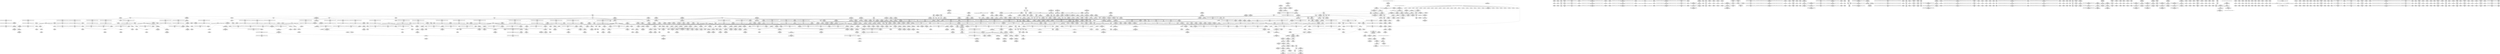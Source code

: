 digraph {
	CE0x5bfc4b0 [shape=record,shape=Mrecord,label="{CE0x5bfc4b0|__rcu_read_unlock:tmp4|include/linux/rcupdate.h,244|*SummSource*}"]
	CE0x5b148c0 [shape=record,shape=Mrecord,label="{CE0x5b148c0|task_sid:tmp26|security/selinux/hooks.c,208|*SummSource*}"]
	CE0x5ba3950 [shape=record,shape=Mrecord,label="{CE0x5ba3950|cred_sid:sid|security/selinux/hooks.c,197|*SummSource*}"]
	CE0x5b89630 [shape=record,shape=Mrecord,label="{CE0x5b89630|__rcu_read_unlock:bb}"]
	CE0x5b2da00 [shape=record,shape=Mrecord,label="{CE0x5b2da00|current_sid:tmp9|security/selinux/hooks.c,218}"]
	CE0x5b02250 [shape=record,shape=Mrecord,label="{CE0x5b02250|i64*_getelementptr_inbounds_(_2_x_i64_,_2_x_i64_*___llvm_gcov_ctr136,_i64_0,_i64_1)|*Constant*|*SummSink*}"]
	CE0x5beb1d0 [shape=record,shape=Mrecord,label="{CE0x5beb1d0|_call_void_mcount()_#3|*SummSource*}"]
	CE0x5b2d050 [shape=record,shape=Mrecord,label="{CE0x5b2d050|current_sid:tmp2}"]
	CE0x5b523c0 [shape=record,shape=Mrecord,label="{CE0x5b523c0|i32_218|*Constant*|*SummSink*}"]
	CE0x5b23760 [shape=record,shape=Mrecord,label="{CE0x5b23760|selinux_task_setioprio:ioprio|Function::selinux_task_setioprio&Arg::ioprio::|*SummSink*}"]
	CE0x5b1cf80 [shape=record,shape=Mrecord,label="{CE0x5b1cf80|current_sid:tmp9|security/selinux/hooks.c,218|*SummSink*}"]
	CE0x5b4f830 [shape=record,shape=Mrecord,label="{CE0x5b4f830|rcu_read_lock:tmp12|include/linux/rcupdate.h,882}"]
	CE0x5b901f0 [shape=record,shape=Mrecord,label="{CE0x5b901f0|GLOBAL:rcu_read_unlock|*Constant*|*SummSink*}"]
	CE0x5afdc60 [shape=record,shape=Mrecord,label="{CE0x5afdc60|_ret_i32_%retval.0,_!dbg_!27723|security/selinux/hooks.c,3612|*SummSource*}"]
	CE0x5b1de10 [shape=record,shape=Mrecord,label="{CE0x5b1de10|rcu_lock_release:tmp1|*SummSource*}"]
	CE0x5b7d790 [shape=record,shape=Mrecord,label="{CE0x5b7d790|task_sid:tmp21|security/selinux/hooks.c,208}"]
	CE0x5b25da0 [shape=record,shape=Mrecord,label="{CE0x5b25da0|i64*_getelementptr_inbounds_(_6_x_i64_,_6_x_i64_*___llvm_gcov_ctr284,_i64_0,_i64_4)|*Constant*|*SummSink*}"]
	CE0x5b502d0 [shape=record,shape=Mrecord,label="{CE0x5b502d0|i64_6|*Constant*}"]
	CE0x5ba0820 [shape=record,shape=Mrecord,label="{CE0x5ba0820|i8*_getelementptr_inbounds_(_42_x_i8_,_42_x_i8_*_.str46,_i32_0,_i32_0)|*Constant*}"]
	CE0x5b1c580 [shape=record,shape=Mrecord,label="{CE0x5b1c580|GLOBAL:__llvm_gcov_ctr284|Global_var:__llvm_gcov_ctr284|*SummSink*}"]
	CE0x5b85c60 [shape=record,shape=Mrecord,label="{CE0x5b85c60|rcu_lock_acquire:tmp5|include/linux/rcupdate.h,418|*SummSink*}"]
	CE0x5b9b510 [shape=record,shape=Mrecord,label="{CE0x5b9b510|get_current:tmp|*SummSource*}"]
	CE0x5b71000 [shape=record,shape=Mrecord,label="{CE0x5b71000|task_sid:tmp12|security/selinux/hooks.c,208|*SummSource*}"]
	CE0x5bc0160 [shape=record,shape=Mrecord,label="{CE0x5bc0160|GLOBAL:rcu_read_unlock.__warned|Global_var:rcu_read_unlock.__warned|*SummSink*}"]
	CE0x5b2c400 [shape=record,shape=Mrecord,label="{CE0x5b2c400|current_sid:call|security/selinux/hooks.c,218|*SummSource*}"]
	CE0x5b9a860 [shape=record,shape=Mrecord,label="{CE0x5b9a860|__preempt_count_add:do.end|*SummSource*}"]
	CE0x5b8c000 [shape=record,shape=Mrecord,label="{CE0x5b8c000|_call_void_asm_addl_$1,_%gs:$0_,_*m,ri,*m,_dirflag_,_fpsr_,_flags_(i32*___preempt_count,_i32_%val,_i32*___preempt_count)_#3,_!dbg_!27714,_!srcloc_!27717|./arch/x86/include/asm/preempt.h,72|*SummSink*}"]
	CE0x5b60ab0 [shape=record,shape=Mrecord,label="{CE0x5b60ab0|task_sid:tmp17|security/selinux/hooks.c,208}"]
	CE0x5baef30 [shape=record,shape=Mrecord,label="{CE0x5baef30|rcu_read_unlock:tmp10|include/linux/rcupdate.h,933|*SummSource*}"]
	CE0x5b4daf0 [shape=record,shape=Mrecord,label="{CE0x5b4daf0|rcu_read_lock:tobool|include/linux/rcupdate.h,882|*SummSink*}"]
	CE0x5b78c20 [shape=record,shape=Mrecord,label="{CE0x5b78c20|rcu_read_lock:call|include/linux/rcupdate.h,882}"]
	CE0x5bea460 [shape=record,shape=Mrecord,label="{CE0x5bea460|__rcu_read_lock:tmp2}"]
	CE0x5b9a550 [shape=record,shape=Mrecord,label="{CE0x5b9a550|__preempt_count_add:do.body|*SummSource*}"]
	CE0x5afa860 [shape=record,shape=Mrecord,label="{CE0x5afa860|_call_void_mcount()_#3|*SummSource*}"]
	CE0x5b01bc0 [shape=record,shape=Mrecord,label="{CE0x5b01bc0|i64_1|*Constant*}"]
	CE0x5b9b230 [shape=record,shape=Mrecord,label="{CE0x5b9b230|cred_sid:tmp3|*SummSource*}"]
	CE0x5b87010 [shape=record,shape=Mrecord,label="{CE0x5b87010|_call_void_asm_addl_$1,_%gs:$0_,_*m,ri,*m,_dirflag_,_fpsr_,_flags_(i32*___preempt_count,_i32_%sub,_i32*___preempt_count)_#3,_!dbg_!27717,_!srcloc_!27718|./arch/x86/include/asm/preempt.h,77|*SummSource*}"]
	CE0x5b07080 [shape=record,shape=Mrecord,label="{CE0x5b07080|current_sid:land.lhs.true2}"]
	CE0x5b2ff70 [shape=record,shape=Mrecord,label="{CE0x5b2ff70|task_sid:tmp27|security/selinux/hooks.c,208|*SummSource*}"]
	CE0x5b6eb40 [shape=record,shape=Mrecord,label="{CE0x5b6eb40|task_sid:tmp3|*SummSink*}"]
	CE0x5b7f860 [shape=record,shape=Mrecord,label="{CE0x5b7f860|task_sid:tmp19|security/selinux/hooks.c,208|*SummSource*}"]
	CE0x5b6a760 [shape=record,shape=Mrecord,label="{CE0x5b6a760|__preempt_count_add:tmp7|./arch/x86/include/asm/preempt.h,73|*SummSink*}"]
	CE0x5b4c1b0 [shape=record,shape=Mrecord,label="{CE0x5b4c1b0|%struct.task_struct*_(%struct.task_struct**)*_asm_movq_%gs:$_1:P_,$0_,_r,im,_dirflag_,_fpsr_,_flags_|*SummSource*}"]
	CE0x527efe0 [shape=record,shape=Mrecord,label="{CE0x527efe0|VOIDTB_TE:_CE_16,20_}"]
	CE0x5bffc20 [shape=record,shape=Mrecord,label="{CE0x5bffc20|rcu_lock_release:__here|*SummSource*}"]
	CE0x5b69b10 [shape=record,shape=Mrecord,label="{CE0x5b69b10|_call_void_lock_release(%struct.lockdep_map*_%map,_i32_1,_i64_ptrtoint_(i8*_blockaddress(_rcu_lock_release,_%__here)_to_i64))_#10,_!dbg_!27716|include/linux/rcupdate.h,423}"]
	CE0x5b6e6e0 [shape=record,shape=Mrecord,label="{CE0x5b6e6e0|i64*_getelementptr_inbounds_(_2_x_i64_,_2_x_i64_*___llvm_gcov_ctr131,_i64_0,_i64_1)|*Constant*|*SummSink*}"]
	CE0x5b2c7c0 [shape=record,shape=Mrecord,label="{CE0x5b2c7c0|task_sid:tmp1|*SummSink*}"]
	CE0x5b341c0 [shape=record,shape=Mrecord,label="{CE0x5b341c0|current_sid:tmp7|security/selinux/hooks.c,218}"]
	CE0x5bf00a0 [shape=record,shape=Mrecord,label="{CE0x5bf00a0|i64_ptrtoint_(i8*_blockaddress(_rcu_lock_release,_%__here)_to_i64)|*Constant*|*SummSink*}"]
	CE0x5b50a90 [shape=record,shape=Mrecord,label="{CE0x5b50a90|rcu_read_lock:tmp13|include/linux/rcupdate.h,882|*SummSource*}"]
	CE0x5b1e3a0 [shape=record,shape=Mrecord,label="{CE0x5b1e3a0|i64_1|*Constant*|*SummSink*}"]
	CE0x5afd6c0 [shape=record,shape=Mrecord,label="{CE0x5afd6c0|selinux_task_setioprio:tmp11|security/selinux/hooks.c,3612|*SummSource*}"]
	CE0x5b22120 [shape=record,shape=Mrecord,label="{CE0x5b22120|selinux_task_setioprio:tmp4|security/selinux/hooks.c,3608}"]
	CE0x5bbec60 [shape=record,shape=Mrecord,label="{CE0x5bbec60|rcu_read_lock:do.body|*SummSink*}"]
	CE0x5b84330 [shape=record,shape=Mrecord,label="{CE0x5b84330|_ret_void,_!dbg_!27717|include/linux/rcupdate.h,245|*SummSource*}"]
	CE0x5b16ed0 [shape=record,shape=Mrecord,label="{CE0x5b16ed0|current_sid:entry}"]
	CE0x5b8adb0 [shape=record,shape=Mrecord,label="{CE0x5b8adb0|i32_2|*Constant*|*SummSink*}"]
	CE0x5b42170 [shape=record,shape=Mrecord,label="{CE0x5b42170|current_sid:tmp19|security/selinux/hooks.c,218|*SummSink*}"]
	CE0x5bba860 [shape=record,shape=Mrecord,label="{CE0x5bba860|rcu_read_lock:land.lhs.true2|*SummSource*}"]
	CE0x5b83db0 [shape=record,shape=Mrecord,label="{CE0x5b83db0|__rcu_read_unlock:entry|*SummSink*}"]
	CE0x5b7f8d0 [shape=record,shape=Mrecord,label="{CE0x5b7f8d0|task_sid:tmp19|security/selinux/hooks.c,208|*SummSink*}"]
	CE0x5b8cfe0 [shape=record,shape=Mrecord,label="{CE0x5b8cfe0|rcu_lock_acquire:tmp}"]
	CE0x5b173e0 [shape=record,shape=Mrecord,label="{CE0x5b173e0|_ret_i32_%tmp24,_!dbg_!27742|security/selinux/hooks.c,220|*SummSink*}"]
	CE0x5b19100 [shape=record,shape=Mrecord,label="{CE0x5b19100|selinux_task_setioprio:return|*SummSink*}"]
	CE0x5b46c70 [shape=record,shape=Mrecord,label="{CE0x5b46c70|rcu_read_lock:tobool|include/linux/rcupdate.h,882|*SummSource*}"]
	CE0x7901920 [shape=record,shape=Mrecord,label="{CE0x7901920|selinux_task_setioprio:p|Function::selinux_task_setioprio&Arg::p::}"]
	CE0x5b18ce0 [shape=record,shape=Mrecord,label="{CE0x5b18ce0|i64*_getelementptr_inbounds_(_11_x_i64_,_11_x_i64_*___llvm_gcov_ctr125,_i64_0,_i64_0)|*Constant*|*SummSource*}"]
	CE0x5b13bd0 [shape=record,shape=Mrecord,label="{CE0x5b13bd0|__preempt_count_sub:bb|*SummSink*}"]
	CE0x5b2a280 [shape=record,shape=Mrecord,label="{CE0x5b2a280|%struct.common_audit_data*_null|*Constant*|*SummSink*}"]
	CE0x5b02310 [shape=record,shape=Mrecord,label="{CE0x5b02310|current_has_perm:tmp2}"]
	CE0x5b29190 [shape=record,shape=Mrecord,label="{CE0x5b29190|avc_has_perm:tsid|Function::avc_has_perm&Arg::tsid::|*SummSource*}"]
	CE0x5b51d00 [shape=record,shape=Mrecord,label="{CE0x5b51d00|GLOBAL:lockdep_rcu_suspicious|*Constant*|*SummSink*}"]
	CE0x5bb8500 [shape=record,shape=Mrecord,label="{CE0x5bb8500|rcu_read_lock:tmp16|include/linux/rcupdate.h,882}"]
	CE0x5b1e8c0 [shape=record,shape=Mrecord,label="{CE0x5b1e8c0|VOIDTB_TE:_CE_128,136_}"]
	CE0x5af8850 [shape=record,shape=Mrecord,label="{CE0x5af8850|selinux_task_setioprio:tmp10|security/selinux/hooks.c,3612|*SummSource*}"]
	CE0x5b51db0 [shape=record,shape=Mrecord,label="{CE0x5b51db0|i8*_getelementptr_inbounds_(_25_x_i8_,_25_x_i8_*_.str3,_i32_0,_i32_0)|*Constant*|*SummSource*}"]
	CE0x5b16780 [shape=record,shape=Mrecord,label="{CE0x5b16780|i8*_getelementptr_inbounds_(_25_x_i8_,_25_x_i8_*_.str3,_i32_0,_i32_0)|*Constant*}"]
	CE0x5b2dce0 [shape=record,shape=Mrecord,label="{CE0x5b2dce0|current_sid:tmp11|security/selinux/hooks.c,218|*SummSink*}"]
	CE0x5b77970 [shape=record,shape=Mrecord,label="{CE0x5b77970|task_sid:tmp6|security/selinux/hooks.c,208|*SummSink*}"]
	CE0x5bb47b0 [shape=record,shape=Mrecord,label="{CE0x5bb47b0|get_current:tmp3|*SummSource*}"]
	CE0x5b27370 [shape=record,shape=Mrecord,label="{CE0x5b27370|rcu_read_lock:tmp9|include/linux/rcupdate.h,882}"]
	CE0x5bea9f0 [shape=record,shape=Mrecord,label="{CE0x5bea9f0|_call_void_asm_addl_$1,_%gs:$0_,_*m,ri,*m,_dirflag_,_fpsr_,_flags_(i32*___preempt_count,_i32_%sub,_i32*___preempt_count)_#3,_!dbg_!27717,_!srcloc_!27718|./arch/x86/include/asm/preempt.h,77}"]
	CE0x5be9c80 [shape=record,shape=Mrecord,label="{CE0x5be9c80|_call_void_lock_acquire(%struct.lockdep_map*_%map,_i32_0,_i32_0,_i32_2,_i32_0,_%struct.lockdep_map*_null,_i64_ptrtoint_(i8*_blockaddress(_rcu_lock_acquire,_%__here)_to_i64))_#10,_!dbg_!27716|include/linux/rcupdate.h,418}"]
	CE0x5b60f20 [shape=record,shape=Mrecord,label="{CE0x5b60f20|task_sid:tmp16|security/selinux/hooks.c,208|*SummSink*}"]
	CE0x5b344b0 [shape=record,shape=Mrecord,label="{CE0x5b344b0|current_sid:tmp7|security/selinux/hooks.c,218|*SummSink*}"]
	CE0x5c01040 [shape=record,shape=Mrecord,label="{CE0x5c01040|__rcu_read_unlock:tmp}"]
	CE0x5b6acb0 [shape=record,shape=Mrecord,label="{CE0x5b6acb0|__preempt_count_sub:do.body|*SummSink*}"]
	CE0x5b6d1a0 [shape=record,shape=Mrecord,label="{CE0x5b6d1a0|task_sid:tmp14|security/selinux/hooks.c,208|*SummSink*}"]
	CE0x5bb36d0 [shape=record,shape=Mrecord,label="{CE0x5bb36d0|__rcu_read_unlock:tmp5|include/linux/rcupdate.h,244|*SummSource*}"]
	CE0x5b1d1e0 [shape=record,shape=Mrecord,label="{CE0x5b1d1e0|current_sid:tmp10|security/selinux/hooks.c,218|*SummSource*}"]
	CE0x66a0c10 [shape=record,shape=Mrecord,label="{CE0x66a0c10|selinux_task_setioprio:tmp3|security/selinux/hooks.c,3608|*SummSource*}"]
	CE0x5b9bf60 [shape=record,shape=Mrecord,label="{CE0x5b9bf60|rcu_read_lock:tmp8|include/linux/rcupdate.h,882}"]
	CE0x5b25780 [shape=record,shape=Mrecord,label="{CE0x5b25780|_call_void_mcount()_#3|*SummSource*}"]
	CE0x5b69e20 [shape=record,shape=Mrecord,label="{CE0x5b69e20|i32_1|*Constant*}"]
	CE0x5b23a20 [shape=record,shape=Mrecord,label="{CE0x5b23a20|current_has_perm:tmp2|*SummSink*}"]
	CE0x5b85140 [shape=record,shape=Mrecord,label="{CE0x5b85140|GLOBAL:lock_acquire|*Constant*|*SummSource*}"]
	CE0x5b8a230 [shape=record,shape=Mrecord,label="{CE0x5b8a230|_call_void_mcount()_#3|*SummSource*}"]
	CE0x5b8b880 [shape=record,shape=Mrecord,label="{CE0x5b8b880|i64*_getelementptr_inbounds_(_4_x_i64_,_4_x_i64_*___llvm_gcov_ctr133,_i64_0,_i64_2)|*Constant*|*SummSource*}"]
	CE0x5b2e710 [shape=record,shape=Mrecord,label="{CE0x5b2e710|cred_sid:entry|*SummSink*}"]
	CE0x5ba76c0 [shape=record,shape=Mrecord,label="{CE0x5ba76c0|rcu_read_unlock:tmp15|include/linux/rcupdate.h,933|*SummSource*}"]
	CE0x5bb0f40 [shape=record,shape=Mrecord,label="{CE0x5bb0f40|i64*_getelementptr_inbounds_(_4_x_i64_,_4_x_i64_*___llvm_gcov_ctr130,_i64_0,_i64_3)|*Constant*|*SummSource*}"]
	CE0x5afa330 [shape=record,shape=Mrecord,label="{CE0x5afa330|selinux_task_setioprio:call1|security/selinux/hooks.c,3611|*SummSource*}"]
	CE0x5b7e1c0 [shape=record,shape=Mrecord,label="{CE0x5b7e1c0|task_sid:tmp23|security/selinux/hooks.c,208}"]
	CE0x5b1ebb0 [shape=record,shape=Mrecord,label="{CE0x5b1ebb0|VOIDTB_TE:_CE_144,152_}"]
	CE0x5b2a3d0 [shape=record,shape=Mrecord,label="{CE0x5b2a3d0|avc_has_perm:auditdata|Function::avc_has_perm&Arg::auditdata::|*SummSink*}"]
	CE0x5bad990 [shape=record,shape=Mrecord,label="{CE0x5bad990|rcu_lock_acquire:tmp3|*SummSink*}"]
	CE0x5ba9fd0 [shape=record,shape=Mrecord,label="{CE0x5ba9fd0|_ret_void,_!dbg_!27719|./arch/x86/include/asm/preempt.h,73|*SummSource*}"]
	CE0x5becef0 [shape=record,shape=Mrecord,label="{CE0x5becef0|__preempt_count_add:tmp2|*SummSource*}"]
	CE0x5c02a50 [shape=record,shape=Mrecord,label="{CE0x5c02a50|i64*_getelementptr_inbounds_(_4_x_i64_,_4_x_i64_*___llvm_gcov_ctr135,_i64_0,_i64_3)|*Constant*|*SummSource*}"]
	CE0x5b64680 [shape=record,shape=Mrecord,label="{CE0x5b64680|i64*_getelementptr_inbounds_(_13_x_i64_,_13_x_i64_*___llvm_gcov_ctr126,_i64_0,_i64_11)|*Constant*}"]
	CE0x5b9f870 [shape=record,shape=Mrecord,label="{CE0x5b9f870|i8*_getelementptr_inbounds_(_25_x_i8_,_25_x_i8_*_.str45,_i32_0,_i32_0)|*Constant*|*SummSource*}"]
	CE0x5bf17b0 [shape=record,shape=Mrecord,label="{CE0x5bf17b0|_call_void_asm_sideeffect_,_memory_,_dirflag_,_fpsr_,_flags_()_#3,_!dbg_!27711,_!srcloc_!27714|include/linux/rcupdate.h,244|*SummSink*}"]
	CE0x5bea510 [shape=record,shape=Mrecord,label="{CE0x5bea510|__rcu_read_lock:do.body}"]
	CE0x5bb76f0 [shape=record,shape=Mrecord,label="{CE0x5bb76f0|rcu_read_unlock:tmp14|include/linux/rcupdate.h,933|*SummSink*}"]
	CE0x5b83520 [shape=record,shape=Mrecord,label="{CE0x5b83520|_call_void___rcu_read_unlock()_#10,_!dbg_!27734|include/linux/rcupdate.h,937|*SummSource*}"]
	CE0x5b84270 [shape=record,shape=Mrecord,label="{CE0x5b84270|_ret_void,_!dbg_!27717|include/linux/rcupdate.h,245}"]
	CE0x5b6e070 [shape=record,shape=Mrecord,label="{CE0x5b6e070|rcu_read_lock:bb|*SummSource*}"]
	CE0x5b61780 [shape=record,shape=Mrecord,label="{CE0x5b61780|rcu_read_lock:bb}"]
	CE0x5afefc0 [shape=record,shape=Mrecord,label="{CE0x5afefc0|current_sid:sid|security/selinux/hooks.c,220|*SummSink*}"]
	CE0x5b9b0e0 [shape=record,shape=Mrecord,label="{CE0x5b9b0e0|cred_sid:tmp3}"]
	CE0x5c09770 [shape=record,shape=Mrecord,label="{CE0x5c09770|i8*_undef|*Constant*}"]
	CE0x5b90180 [shape=record,shape=Mrecord,label="{CE0x5b90180|GLOBAL:rcu_read_unlock|*Constant*|*SummSource*}"]
	CE0x5b4f150 [shape=record,shape=Mrecord,label="{CE0x5b4f150|rcu_read_lock:tmp10|include/linux/rcupdate.h,882|*SummSink*}"]
	CE0x5b2af90 [shape=record,shape=Mrecord,label="{CE0x5b2af90|GLOBAL:current_sid.__warned|Global_var:current_sid.__warned}"]
	CE0x5bb4f40 [shape=record,shape=Mrecord,label="{CE0x5bb4f40|%struct.task_struct*_(%struct.task_struct**)*_asm_movq_%gs:$_1:P_,$0_,_r,im,_dirflag_,_fpsr_,_flags_|*SummSink*}"]
	CE0x5b28260 [shape=record,shape=Mrecord,label="{CE0x5b28260|current_sid:tmp18|security/selinux/hooks.c,218}"]
	CE0x5b1cbc0 [shape=record,shape=Mrecord,label="{CE0x5b1cbc0|i64_2|*Constant*}"]
	CE0x5c41140 [shape=record,shape=Mrecord,label="{CE0x5c41140|i64*_getelementptr_inbounds_(_4_x_i64_,_4_x_i64_*___llvm_gcov_ctr129,_i64_0,_i64_0)|*Constant*|*SummSource*}"]
	CE0x5bba390 [shape=record,shape=Mrecord,label="{CE0x5bba390|_call_void_asm_sideeffect_,_memory_,_dirflag_,_fpsr_,_flags_()_#3,_!dbg_!27714,_!srcloc_!27715|include/linux/rcupdate.h,239}"]
	CE0x5b86bd0 [shape=record,shape=Mrecord,label="{CE0x5b86bd0|GLOBAL:__preempt_count|Global_var:__preempt_count}"]
	CE0x5b0ce00 [shape=record,shape=Mrecord,label="{CE0x5b0ce00|i32_(i32,_i32,_i16,_i32,_%struct.common_audit_data*)*_bitcast_(i32_(i32,_i32,_i16,_i32,_%struct.common_audit_data.495*)*_avc_has_perm_to_i32_(i32,_i32,_i16,_i32,_%struct.common_audit_data*)*)|*Constant*}"]
	CE0x5b90060 [shape=record,shape=Mrecord,label="{CE0x5b90060|rcu_read_unlock:entry}"]
	CE0x5b48ed0 [shape=record,shape=Mrecord,label="{CE0x5b48ed0|task_sid:tmp11|security/selinux/hooks.c,208}"]
	CE0x5ba1690 [shape=record,shape=Mrecord,label="{CE0x5ba1690|rcu_read_lock:tmp19|include/linux/rcupdate.h,882|*SummSink*}"]
	CE0x5b346e0 [shape=record,shape=Mrecord,label="{CE0x5b346e0|i64*_getelementptr_inbounds_(_2_x_i64_,_2_x_i64_*___llvm_gcov_ctr136,_i64_0,_i64_0)|*Constant*|*SummSink*}"]
	CE0x5b32810 [shape=record,shape=Mrecord,label="{CE0x5b32810|i32_208|*Constant*}"]
	CE0x5b07340 [shape=record,shape=Mrecord,label="{CE0x5b07340|_call_void_mcount()_#3|*SummSink*}"]
	CE0x5ba91a0 [shape=record,shape=Mrecord,label="{CE0x5ba91a0|rcu_read_unlock:call|include/linux/rcupdate.h,933|*SummSink*}"]
	CE0x5b6a1a0 [shape=record,shape=Mrecord,label="{CE0x5b6a1a0|task_sid:tmp25|security/selinux/hooks.c,208|*SummSink*}"]
	"CONST[source:0(mediator),value:2(dynamic)][purpose:{object}]"
	CE0x5af7ed0 [shape=record,shape=Mrecord,label="{CE0x5af7ed0|i64*_getelementptr_inbounds_(_6_x_i64_,_6_x_i64_*___llvm_gcov_ctr284,_i64_0,_i64_5)|*Constant*}"]
	CE0x5babad0 [shape=record,shape=Mrecord,label="{CE0x5babad0|rcu_lock_acquire:tmp3}"]
	CE0x5bfd420 [shape=record,shape=Mrecord,label="{CE0x5bfd420|GLOBAL:__preempt_count_sub|*Constant*|*SummSource*}"]
	CE0x5b9dec0 [shape=record,shape=Mrecord,label="{CE0x5b9dec0|rcu_read_lock:land.lhs.true2|*SummSink*}"]
	CE0x5bc3050 [shape=record,shape=Mrecord,label="{CE0x5bc3050|rcu_read_unlock:tmp17|include/linux/rcupdate.h,933}"]
	CE0x5bb7cf0 [shape=record,shape=Mrecord,label="{CE0x5bb7cf0|rcu_read_lock:tmp14|include/linux/rcupdate.h,882|*SummSource*}"]
	CE0x5b20cc0 [shape=record,shape=Mrecord,label="{CE0x5b20cc0|current_sid:land.lhs.true2|*SummSource*}"]
	CE0x5b4c670 [shape=record,shape=Mrecord,label="{CE0x5b4c670|i64*_getelementptr_inbounds_(_2_x_i64_,_2_x_i64_*___llvm_gcov_ctr98,_i64_0,_i64_1)|*Constant*|*SummSink*}"]
	CE0x5c2e690 [shape=record,shape=Mrecord,label="{CE0x5c2e690|__rcu_read_unlock:tmp6|include/linux/rcupdate.h,245|*SummSource*}"]
	CE0x5ba9050 [shape=record,shape=Mrecord,label="{CE0x5ba9050|i64*_getelementptr_inbounds_(_4_x_i64_,_4_x_i64_*___llvm_gcov_ctr133,_i64_0,_i64_1)|*Constant*|*SummSource*}"]
	CE0x5b81140 [shape=record,shape=Mrecord,label="{CE0x5b81140|i64*_getelementptr_inbounds_(_11_x_i64_,_11_x_i64_*___llvm_gcov_ctr132,_i64_0,_i64_10)|*Constant*|*SummSource*}"]
	CE0x5ba27e0 [shape=record,shape=Mrecord,label="{CE0x5ba27e0|rcu_read_lock:tmp22|include/linux/rcupdate.h,884}"]
	CE0x5b43cb0 [shape=record,shape=Mrecord,label="{CE0x5b43cb0|i32_78|*Constant*|*SummSink*}"]
	CE0x5bef8e0 [shape=record,shape=Mrecord,label="{CE0x5bef8e0|GLOBAL:lock_release|*Constant*|*SummSink*}"]
	CE0x5b2df80 [shape=record,shape=Mrecord,label="{CE0x5b2df80|current_sid:tmp12|security/selinux/hooks.c,218|*SummSource*}"]
	CE0x5af7b00 [shape=record,shape=Mrecord,label="{CE0x5af7b00|selinux_task_setioprio:retval.0}"]
	CE0x5bb1a90 [shape=record,shape=Mrecord,label="{CE0x5bb1a90|rcu_read_unlock:tmp12|include/linux/rcupdate.h,933}"]
	CE0x5b45f10 [shape=record,shape=Mrecord,label="{CE0x5b45f10|i32_1|*Constant*}"]
	CE0x5b1e070 [shape=record,shape=Mrecord,label="{CE0x5b1e070|i64*_getelementptr_inbounds_(_4_x_i64_,_4_x_i64_*___llvm_gcov_ctr133,_i64_0,_i64_1)|*Constant*}"]
	CE0x5b7bb60 [shape=record,shape=Mrecord,label="{CE0x5b7bb60|i32_934|*Constant*|*SummSink*}"]
	CE0x5b2d7b0 [shape=record,shape=Mrecord,label="{CE0x5b2d7b0|i64_4|*Constant*}"]
	CE0x5bc0dc0 [shape=record,shape=Mrecord,label="{CE0x5bc0dc0|i64*_getelementptr_inbounds_(_4_x_i64_,_4_x_i64_*___llvm_gcov_ctr130,_i64_0,_i64_1)|*Constant*}"]
	CE0x5b5fb80 [shape=record,shape=Mrecord,label="{CE0x5b5fb80|cred_sid:tmp1}"]
	CE0x5b23f70 [shape=record,shape=Mrecord,label="{CE0x5b23f70|current_has_perm:tmp3|*SummSource*}"]
	CE0x5b8b260 [shape=record,shape=Mrecord,label="{CE0x5b8b260|i64_1|*Constant*}"]
	CE0x5b0b6a0 [shape=record,shape=Mrecord,label="{CE0x5b0b6a0|selinux_task_setioprio:tmp|*SummSource*}"]
	CE0x5b8a2a0 [shape=record,shape=Mrecord,label="{CE0x5b8a2a0|_call_void_mcount()_#3|*SummSink*}"]
	CE0x5ba19f0 [shape=record,shape=Mrecord,label="{CE0x5ba19f0|rcu_read_lock:tmp20|include/linux/rcupdate.h,882|*SummSource*}"]
	CE0x5b8aaa0 [shape=record,shape=Mrecord,label="{CE0x5b8aaa0|i64*_getelementptr_inbounds_(_4_x_i64_,_4_x_i64_*___llvm_gcov_ctr130,_i64_0,_i64_3)|*Constant*}"]
	CE0x5b202f0 [shape=record,shape=Mrecord,label="{CE0x5b202f0|VOIDTB_TE:_CE_80,88_}"]
	CE0x5b46b60 [shape=record,shape=Mrecord,label="{CE0x5b46b60|cred_sid:security|security/selinux/hooks.c,196|*SummSink*}"]
	CE0x5be9580 [shape=record,shape=Mrecord,label="{CE0x5be9580|rcu_lock_acquire:tmp4|include/linux/rcupdate.h,418|*SummSource*}"]
	CE0x5b7dab0 [shape=record,shape=Mrecord,label="{CE0x5b7dab0|task_sid:tmp20|security/selinux/hooks.c,208|*SummSink*}"]
	CE0x5bb7f90 [shape=record,shape=Mrecord,label="{CE0x5bb7f90|rcu_read_lock:tmp15|include/linux/rcupdate.h,882}"]
	CE0x5b48be0 [shape=record,shape=Mrecord,label="{CE0x5b48be0|task_sid:tmp10|security/selinux/hooks.c,208}"]
	CE0x5b92c30 [shape=record,shape=Mrecord,label="{CE0x5b92c30|rcu_read_lock:tmp4|include/linux/rcupdate.h,882|*SummSink*}"]
	CE0x5b83110 [shape=record,shape=Mrecord,label="{CE0x5b83110|_ret_void,_!dbg_!27717|include/linux/rcupdate.h,424}"]
	CE0x5b9ee00 [shape=record,shape=Mrecord,label="{CE0x5b9ee00|i8*_getelementptr_inbounds_(_25_x_i8_,_25_x_i8_*_.str45,_i32_0,_i32_0)|*Constant*|*SummSink*}"]
	CE0x5b83650 [shape=record,shape=Mrecord,label="{CE0x5b83650|_call_void___rcu_read_unlock()_#10,_!dbg_!27734|include/linux/rcupdate.h,937|*SummSink*}"]
	CE0x5b646f0 [shape=record,shape=Mrecord,label="{CE0x5b646f0|task_sid:tmp25|security/selinux/hooks.c,208}"]
	CE0x5baccf0 [shape=record,shape=Mrecord,label="{CE0x5baccf0|rcu_read_unlock:tmp4|include/linux/rcupdate.h,933}"]
	CE0x5c0ab00 [shape=record,shape=Mrecord,label="{CE0x5c0ab00|i64*_getelementptr_inbounds_(_4_x_i64_,_4_x_i64_*___llvm_gcov_ctr134,_i64_0,_i64_0)|*Constant*}"]
	CE0x5b14ab0 [shape=record,shape=Mrecord,label="{CE0x5b14ab0|task_sid:call7|security/selinux/hooks.c,208}"]
	CE0x5b0af10 [shape=record,shape=Mrecord,label="{CE0x5b0af10|selinux_task_setioprio:if.end|*SummSource*}"]
	CE0x5b16b00 [shape=record,shape=Mrecord,label="{CE0x5b16b00|_call_void_lockdep_rcu_suspicious(i8*_getelementptr_inbounds_(_25_x_i8_,_25_x_i8_*_.str3,_i32_0,_i32_0),_i32_218,_i8*_getelementptr_inbounds_(_45_x_i8_,_45_x_i8_*_.str12,_i32_0,_i32_0))_#10,_!dbg_!27727|security/selinux/hooks.c,218|*SummSource*}"]
	CE0x5bc15e0 [shape=record,shape=Mrecord,label="{CE0x5bc15e0|GLOBAL:__preempt_count_add|*Constant*}"]
	CE0x5bfcbe0 [shape=record,shape=Mrecord,label="{CE0x5bfcbe0|__preempt_count_add:tmp3|*SummSource*}"]
	CE0x5b2c030 [shape=record,shape=Mrecord,label="{CE0x5b2c030|_call_void_mcount()_#3|*SummSink*}"]
	CE0x5bbd560 [shape=record,shape=Mrecord,label="{CE0x5bbd560|GLOBAL:__llvm_gcov_ctr132|Global_var:__llvm_gcov_ctr132|*SummSink*}"]
	CE0x5bb3ea0 [shape=record,shape=Mrecord,label="{CE0x5bb3ea0|rcu_read_unlock:tmp8|include/linux/rcupdate.h,933|*SummSink*}"]
	CE0x5b443c0 [shape=record,shape=Mrecord,label="{CE0x5b443c0|current_sid:tmp21|security/selinux/hooks.c,218}"]
	CE0x5b251c0 [shape=record,shape=Mrecord,label="{CE0x5b251c0|task_sid:tobool4|security/selinux/hooks.c,208|*SummSink*}"]
	CE0x5b4f6c0 [shape=record,shape=Mrecord,label="{CE0x5b4f6c0|rcu_read_lock:tmp11|include/linux/rcupdate.h,882|*SummSink*}"]
	CE0x5b295d0 [shape=record,shape=Mrecord,label="{CE0x5b295d0|i16_2|*Constant*|*SummSource*}"]
	CE0x5b4dc20 [shape=record,shape=Mrecord,label="{CE0x5b4dc20|rcu_read_unlock:tmp7|include/linux/rcupdate.h,933|*SummSource*}"]
	CE0x5afb6d0 [shape=record,shape=Mrecord,label="{CE0x5afb6d0|i64*_getelementptr_inbounds_(_6_x_i64_,_6_x_i64_*___llvm_gcov_ctr284,_i64_0,_i64_0)|*Constant*|*SummSink*}"]
	CE0x5b74600 [shape=record,shape=Mrecord,label="{CE0x5b74600|rcu_read_lock:tmp7|include/linux/rcupdate.h,882}"]
	CE0x5bfe660 [shape=record,shape=Mrecord,label="{CE0x5bfe660|__rcu_read_lock:do.body|*SummSink*}"]
	CE0x5bb4b40 [shape=record,shape=Mrecord,label="{CE0x5bb4b40|rcu_read_lock:tmp6|include/linux/rcupdate.h,882}"]
	CE0x5b2d0c0 [shape=record,shape=Mrecord,label="{CE0x5b2d0c0|current_sid:tmp2|*SummSource*}"]
	CE0x5b23650 [shape=record,shape=Mrecord,label="{CE0x5b23650|selinux_task_setioprio:ioprio|Function::selinux_task_setioprio&Arg::ioprio::}"]
	CE0x5babd20 [shape=record,shape=Mrecord,label="{CE0x5babd20|rcu_read_unlock:call|include/linux/rcupdate.h,933}"]
	CE0x5b1adc0 [shape=record,shape=Mrecord,label="{CE0x5b1adc0|VOIDTB_TE:_CE_4,8_}"]
	CE0x5baddc0 [shape=record,shape=Mrecord,label="{CE0x5baddc0|GLOBAL:__llvm_gcov_ctr132|Global_var:__llvm_gcov_ctr132}"]
	CE0x5b77c80 [shape=record,shape=Mrecord,label="{CE0x5b77c80|rcu_read_unlock:do.body|*SummSource*}"]
	CE0x5bbf6d0 [shape=record,shape=Mrecord,label="{CE0x5bbf6d0|rcu_read_unlock:if.then|*SummSource*}"]
	CE0x5b4ee40 [shape=record,shape=Mrecord,label="{CE0x5b4ee40|_call_void_mcount()_#3|*SummSink*}"]
	CE0x5b2d310 [shape=record,shape=Mrecord,label="{CE0x5b2d310|current_sid:if.then}"]
	CE0x5b41dc0 [shape=record,shape=Mrecord,label="{CE0x5b41dc0|current_sid:tmp19|security/selinux/hooks.c,218|*SummSource*}"]
	CE0x5b91cb0 [shape=record,shape=Mrecord,label="{CE0x5b91cb0|rcu_read_unlock:tmp6|include/linux/rcupdate.h,933|*SummSource*}"]
	CE0x5b320d0 [shape=record,shape=Mrecord,label="{CE0x5b320d0|current_sid:tmp4|security/selinux/hooks.c,218|*SummSource*}"]
	CE0x5b428d0 [shape=record,shape=Mrecord,label="{CE0x5b428d0|current_sid:call4|security/selinux/hooks.c,218}"]
	CE0x5b5da70 [shape=record,shape=Mrecord,label="{CE0x5b5da70|get_current:tmp|*SummSink*}"]
	CE0x5c266c0 [shape=record,shape=Mrecord,label="{CE0x5c266c0|__preempt_count_sub:tmp4|./arch/x86/include/asm/preempt.h,77|*SummSink*}"]
	CE0x5b34540 [shape=record,shape=Mrecord,label="{CE0x5b34540|i64*_getelementptr_inbounds_(_2_x_i64_,_2_x_i64_*___llvm_gcov_ctr136,_i64_0,_i64_0)|*Constant*|*SummSource*}"]
	CE0x5afa9c0 [shape=record,shape=Mrecord,label="{CE0x5afa9c0|selinux_task_setioprio:if.end}"]
	CE0x5b22f30 [shape=record,shape=Mrecord,label="{CE0x5b22f30|selinux_task_setioprio:tmp6|security/selinux/hooks.c,3609|*SummSource*}"]
	CE0x5bb0170 [shape=record,shape=Mrecord,label="{CE0x5bb0170|rcu_read_unlock:tobool|include/linux/rcupdate.h,933|*SummSource*}"]
	CE0x5ba31b0 [shape=record,shape=Mrecord,label="{CE0x5ba31b0|cred_sid:bb}"]
	CE0x5b81e60 [shape=record,shape=Mrecord,label="{CE0x5b81e60|_call_void_rcu_lock_release(%struct.lockdep_map*_rcu_lock_map)_#10,_!dbg_!27733|include/linux/rcupdate.h,935}"]
	CE0x5bc38b0 [shape=record,shape=Mrecord,label="{CE0x5bc38b0|_call_void_lockdep_rcu_suspicious(i8*_getelementptr_inbounds_(_25_x_i8_,_25_x_i8_*_.str45,_i32_0,_i32_0),_i32_934,_i8*_getelementptr_inbounds_(_44_x_i8_,_44_x_i8_*_.str47,_i32_0,_i32_0))_#10,_!dbg_!27726|include/linux/rcupdate.h,933}"]
	CE0x5b08160 [shape=record,shape=Mrecord,label="{CE0x5b08160|i64*_getelementptr_inbounds_(_11_x_i64_,_11_x_i64_*___llvm_gcov_ctr125,_i64_0,_i64_0)|*Constant*|*SummSink*}"]
	CE0x5c2cb90 [shape=record,shape=Mrecord,label="{CE0x5c2cb90|__preempt_count_add:tmp6|./arch/x86/include/asm/preempt.h,73|*SummSink*}"]
	CE0x5afd880 [shape=record,shape=Mrecord,label="{CE0x5afd880|selinux_task_setioprio:tmp11|security/selinux/hooks.c,3612|*SummSink*}"]
	CE0x5b64ae0 [shape=record,shape=Mrecord,label="{CE0x5b64ae0|i64*_getelementptr_inbounds_(_13_x_i64_,_13_x_i64_*___llvm_gcov_ctr126,_i64_0,_i64_11)|*Constant*|*SummSink*}"]
	CE0x5b73a30 [shape=record,shape=Mrecord,label="{CE0x5b73a30|i64*_getelementptr_inbounds_(_11_x_i64_,_11_x_i64_*___llvm_gcov_ctr127,_i64_0,_i64_0)|*Constant*|*SummSink*}"]
	CE0x5bc3d20 [shape=record,shape=Mrecord,label="{CE0x5bc3d20|_call_void_lockdep_rcu_suspicious(i8*_getelementptr_inbounds_(_25_x_i8_,_25_x_i8_*_.str45,_i32_0,_i32_0),_i32_934,_i8*_getelementptr_inbounds_(_44_x_i8_,_44_x_i8_*_.str47,_i32_0,_i32_0))_#10,_!dbg_!27726|include/linux/rcupdate.h,933|*SummSink*}"]
	CE0x5b86b60 [shape=record,shape=Mrecord,label="{CE0x5b86b60|GLOBAL:__preempt_count|Global_var:__preempt_count|*SummSource*}"]
	CE0x5b981c0 [shape=record,shape=Mrecord,label="{CE0x5b981c0|__preempt_count_add:tmp2|*SummSink*}"]
	CE0x5b49200 [shape=record,shape=Mrecord,label="{CE0x5b49200|i64*_getelementptr_inbounds_(_11_x_i64_,_11_x_i64_*___llvm_gcov_ctr125,_i64_0,_i64_1)|*Constant*}"]
	CE0x5c02ac0 [shape=record,shape=Mrecord,label="{CE0x5c02ac0|i64*_getelementptr_inbounds_(_4_x_i64_,_4_x_i64_*___llvm_gcov_ctr135,_i64_0,_i64_3)|*Constant*|*SummSink*}"]
	CE0x5bbc7f0 [shape=record,shape=Mrecord,label="{CE0x5bbc7f0|rcu_read_unlock:do.body}"]
	CE0x5b6b150 [shape=record,shape=Mrecord,label="{CE0x5b6b150|i32_0|*Constant*}"]
	CE0x5b43590 [shape=record,shape=Mrecord,label="{CE0x5b43590|get_current:entry|*SummSink*}"]
	CE0x5baeb90 [shape=record,shape=Mrecord,label="{CE0x5baeb90|__rcu_read_unlock:tmp5|include/linux/rcupdate.h,244}"]
	CE0x5b00920 [shape=record,shape=Mrecord,label="{CE0x5b00920|current_sid:tmp1}"]
	CE0x5b15690 [shape=record,shape=Mrecord,label="{CE0x5b15690|i64*_getelementptr_inbounds_(_11_x_i64_,_11_x_i64_*___llvm_gcov_ctr125,_i64_0,_i64_8)|*Constant*|*SummSource*}"]
	CE0x5ba24d0 [shape=record,shape=Mrecord,label="{CE0x5ba24d0|i64*_getelementptr_inbounds_(_11_x_i64_,_11_x_i64_*___llvm_gcov_ctr127,_i64_0,_i64_10)|*Constant*|*SummSource*}"]
	CE0x5b85410 [shape=record,shape=Mrecord,label="{CE0x5b85410|GLOBAL:lock_acquire|*Constant*|*SummSink*}"]
	CE0x5b201e0 [shape=record,shape=Mrecord,label="{CE0x5b201e0|VOIDTB_TE:_CE_64,72_}"]
	CE0x5b84b20 [shape=record,shape=Mrecord,label="{CE0x5b84b20|__rcu_read_lock:do.body|*SummSource*}"]
	CE0x5ba2110 [shape=record,shape=Mrecord,label="{CE0x5ba2110|i64*_getelementptr_inbounds_(_11_x_i64_,_11_x_i64_*___llvm_gcov_ctr127,_i64_0,_i64_10)|*Constant*}"]
	CE0x5c01740 [shape=record,shape=Mrecord,label="{CE0x5c01740|i64*_getelementptr_inbounds_(_4_x_i64_,_4_x_i64_*___llvm_gcov_ctr128,_i64_0,_i64_2)|*Constant*|*SummSource*}"]
	CE0x5b86890 [shape=record,shape=Mrecord,label="{CE0x5b86890|i64*_getelementptr_inbounds_(_4_x_i64_,_4_x_i64_*___llvm_gcov_ctr128,_i64_0,_i64_0)|*Constant*|*SummSink*}"]
	CE0x5b315d0 [shape=record,shape=Mrecord,label="{CE0x5b315d0|i64*_getelementptr_inbounds_(_11_x_i64_,_11_x_i64_*___llvm_gcov_ctr127,_i64_0,_i64_1)|*Constant*|*SummSource*}"]
	CE0x5b32710 [shape=record,shape=Mrecord,label="{CE0x5b32710|_call_void_lockdep_rcu_suspicious(i8*_getelementptr_inbounds_(_25_x_i8_,_25_x_i8_*_.str3,_i32_0,_i32_0),_i32_208,_i8*_getelementptr_inbounds_(_41_x_i8_,_41_x_i8_*_.str44,_i32_0,_i32_0))_#10,_!dbg_!27732|security/selinux/hooks.c,208|*SummSink*}"]
	CE0x5bb9690 [shape=record,shape=Mrecord,label="{CE0x5bb9690|rcu_read_lock:tmp18|include/linux/rcupdate.h,882}"]
	CE0x5b18ab0 [shape=record,shape=Mrecord,label="{CE0x5b18ab0|current_sid:do.body|*SummSink*}"]
	CE0x5bb3470 [shape=record,shape=Mrecord,label="{CE0x5bb3470|rcu_lock_acquire:tmp5|include/linux/rcupdate.h,418}"]
	CE0x5c0a040 [shape=record,shape=Mrecord,label="{CE0x5c0a040|__rcu_read_unlock:do.end}"]
	CE0x5b19b30 [shape=record,shape=Mrecord,label="{CE0x5b19b30|task_sid:do.body5|*SummSource*}"]
	CE0x5b6e5b0 [shape=record,shape=Mrecord,label="{CE0x5b6e5b0|task_sid:real_cred|security/selinux/hooks.c,208|*SummSource*}"]
	CE0x5b51e50 [shape=record,shape=Mrecord,label="{CE0x5b51e50|i8*_getelementptr_inbounds_(_25_x_i8_,_25_x_i8_*_.str3,_i32_0,_i32_0)|*Constant*|*SummSink*}"]
	CE0x5b5ed40 [shape=record,shape=Mrecord,label="{CE0x5b5ed40|task_sid:bb}"]
	CE0x5bb8830 [shape=record,shape=Mrecord,label="{CE0x5bb8830|rcu_read_lock:tmp16|include/linux/rcupdate.h,882|*SummSink*}"]
	CE0x5b4dd50 [shape=record,shape=Mrecord,label="{CE0x5b4dd50|rcu_read_unlock:tmp7|include/linux/rcupdate.h,933|*SummSink*}"]
	CE0x5bbae90 [shape=record,shape=Mrecord,label="{CE0x5bbae90|rcu_read_unlock:tmp12|include/linux/rcupdate.h,933|*SummSink*}"]
	CE0x5b31930 [shape=record,shape=Mrecord,label="{CE0x5b31930|cred_sid:tmp4|*LoadInst*|security/selinux/hooks.c,196|*SummSource*}"]
	CE0x5b6db00 [shape=record,shape=Mrecord,label="{CE0x5b6db00|COLLAPSED:_GCMRE___llvm_gcov_ctr126_internal_global_13_x_i64_zeroinitializer:_elem_0:default:}"]
	CE0x5bb7860 [shape=record,shape=Mrecord,label="{CE0x5bb7860|rcu_read_unlock:tmp15|include/linux/rcupdate.h,933}"]
	CE0x5b08410 [shape=record,shape=Mrecord,label="{CE0x5b08410|current_sid:tmp|*SummSource*}"]
	CE0x5b152b0 [shape=record,shape=Mrecord,label="{CE0x5b152b0|i1_true|*Constant*|*SummSink*}"]
	CE0x5b845d0 [shape=record,shape=Mrecord,label="{CE0x5b845d0|GLOBAL:rcu_lock_release|*Constant*}"]
	CE0x5c28e90 [shape=record,shape=Mrecord,label="{CE0x5c28e90|__rcu_read_unlock:tmp1|*SummSource*}"]
	CE0x5b34950 [shape=record,shape=Mrecord,label="{CE0x5b34950|VOIDTB_TE:_CE_32,36_}"]
	CE0x5b9e890 [shape=record,shape=Mrecord,label="{CE0x5b9e890|i8_1|*Constant*}"]
	CE0x5b4e440 [shape=record,shape=Mrecord,label="{CE0x5b4e440|__rcu_read_lock:tmp5|include/linux/rcupdate.h,239|*SummSource*}"]
	CE0x5bbb170 [shape=record,shape=Mrecord,label="{CE0x5bbb170|_call_void_rcu_lock_acquire(%struct.lockdep_map*_rcu_lock_map)_#10,_!dbg_!27711|include/linux/rcupdate.h,881|*SummSink*}"]
	CE0x5ba77f0 [shape=record,shape=Mrecord,label="{CE0x5ba77f0|rcu_read_unlock:tmp15|include/linux/rcupdate.h,933|*SummSink*}"]
	CE0x5ba2e70 [shape=record,shape=Mrecord,label="{CE0x5ba2e70|rcu_read_lock:tmp22|include/linux/rcupdate.h,884|*SummSink*}"]
	CE0x5b4c5d0 [shape=record,shape=Mrecord,label="{CE0x5b4c5d0|__rcu_read_lock:tmp|*SummSource*}"]
	CE0x5bb9400 [shape=record,shape=Mrecord,label="{CE0x5bb9400|rcu_read_lock:tmp17|include/linux/rcupdate.h,882|*SummSink*}"]
	CE0x5b82aa0 [shape=record,shape=Mrecord,label="{CE0x5b82aa0|rcu_lock_release:map|Function::rcu_lock_release&Arg::map::}"]
	CE0x5b5dc90 [shape=record,shape=Mrecord,label="{CE0x5b5dc90|GLOBAL:rcu_read_lock|*Constant*|*SummSink*}"]
	CE0x5c09120 [shape=record,shape=Mrecord,label="{CE0x5c09120|rcu_lock_release:tmp6|*SummSource*}"]
	CE0x5af7290 [shape=record,shape=Mrecord,label="{CE0x5af7290|_call_void_mcount()_#3}"]
	CE0x5ba4c60 [shape=record,shape=Mrecord,label="{CE0x5ba4c60|rcu_read_unlock:land.lhs.true2|*SummSink*}"]
	CE0x5b62c40 [shape=record,shape=Mrecord,label="{CE0x5b62c40|task_sid:tmp4|*LoadInst*|security/selinux/hooks.c,208|*SummSource*}"]
	CE0x5b856a0 [shape=record,shape=Mrecord,label="{CE0x5b856a0|__rcu_read_unlock:tmp3|*SummSink*}"]
	CE0x5b2e100 [shape=record,shape=Mrecord,label="{CE0x5b2e100|current_sid:tmp12|security/selinux/hooks.c,218|*SummSink*}"]
	CE0x5b4a6c0 [shape=record,shape=Mrecord,label="{CE0x5b4a6c0|current_sid:tobool1|security/selinux/hooks.c,218}"]
	CE0x5bba720 [shape=record,shape=Mrecord,label="{CE0x5bba720|rcu_read_lock:land.lhs.true2}"]
	CE0x5b8c410 [shape=record,shape=Mrecord,label="{CE0x5b8c410|rcu_lock_release:bb}"]
	CE0x5b79f60 [shape=record,shape=Mrecord,label="{CE0x5b79f60|i64*_getelementptr_inbounds_(_2_x_i64_,_2_x_i64_*___llvm_gcov_ctr131,_i64_0,_i64_0)|*Constant*|*SummSink*}"]
	CE0x5b288b0 [shape=record,shape=Mrecord,label="{CE0x5b288b0|avc_has_perm:entry|*SummSink*}"]
	CE0x5b292c0 [shape=record,shape=Mrecord,label="{CE0x5b292c0|avc_has_perm:tsid|Function::avc_has_perm&Arg::tsid::|*SummSink*}"]
	CE0x5b80e60 [shape=record,shape=Mrecord,label="{CE0x5b80e60|rcu_read_unlock:tmp21|include/linux/rcupdate.h,935|*SummSource*}"]
	CE0x5b6e510 [shape=record,shape=Mrecord,label="{CE0x5b6e510|task_sid:real_cred|security/selinux/hooks.c,208}"]
	CE0x5b71b90 [shape=record,shape=Mrecord,label="{CE0x5b71b90|GLOBAL:rcu_read_lock.__warned|Global_var:rcu_read_lock.__warned}"]
	CE0x5b06020 [shape=record,shape=Mrecord,label="{CE0x5b06020|selinux_task_setioprio:if.end|*SummSink*}"]
	CE0x5b12210 [shape=record,shape=Mrecord,label="{CE0x5b12210|selinux_task_setioprio:if.then|*SummSink*}"]
	CE0x5b20f60 [shape=record,shape=Mrecord,label="{CE0x5b20f60|current_sid:bb|*SummSource*}"]
	CE0x5b44ae0 [shape=record,shape=Mrecord,label="{CE0x5b44ae0|i32_22|*Constant*|*SummSink*}"]
	CE0x5b76540 [shape=record,shape=Mrecord,label="{CE0x5b76540|GLOBAL:__llvm_gcov_ctr126|Global_var:__llvm_gcov_ctr126|*SummSource*}"]
	CE0x5b00990 [shape=record,shape=Mrecord,label="{CE0x5b00990|current_sid:tmp1|*SummSource*}"]
	CE0x5b2efb0 [shape=record,shape=Mrecord,label="{CE0x5b2efb0|_call_void_rcu_read_unlock()_#10,_!dbg_!27748|security/selinux/hooks.c,209|*SummSink*}"]
	CE0x527f0c0 [shape=record,shape=Mrecord,label="{CE0x527f0c0|VOIDTB_TE:_CE_28,32_}"]
	CE0x5c2e810 [shape=record,shape=Mrecord,label="{CE0x5c2e810|__rcu_read_unlock:tmp6|include/linux/rcupdate.h,245|*SummSink*}"]
	CE0x5be9510 [shape=record,shape=Mrecord,label="{CE0x5be9510|rcu_lock_acquire:tmp4|include/linux/rcupdate.h,418}"]
	CE0x5bfc9a0 [shape=record,shape=Mrecord,label="{CE0x5bfc9a0|i64*_getelementptr_inbounds_(_4_x_i64_,_4_x_i64_*___llvm_gcov_ctr134,_i64_0,_i64_2)|*Constant*|*SummSink*}"]
	CE0x5b63370 [shape=record,shape=Mrecord,label="{CE0x5b63370|_ret_void,_!dbg_!27735|include/linux/rcupdate.h,884}"]
	CE0x5b43230 [shape=record,shape=Mrecord,label="{CE0x5b43230|GLOBAL:get_current|*Constant*|*SummSink*}"]
	CE0x5b70c50 [shape=record,shape=Mrecord,label="{CE0x5b70c50|task_sid:tmp13|security/selinux/hooks.c,208}"]
	CE0x5befc00 [shape=record,shape=Mrecord,label="{CE0x5befc00|i64_ptrtoint_(i8*_blockaddress(_rcu_lock_release,_%__here)_to_i64)|*Constant*|*SummSource*}"]
	CE0x5b76af0 [shape=record,shape=Mrecord,label="{CE0x5b76af0|i64*_getelementptr_inbounds_(_13_x_i64_,_13_x_i64_*___llvm_gcov_ctr126,_i64_0,_i64_8)|*Constant*}"]
	CE0x5b649e0 [shape=record,shape=Mrecord,label="{CE0x5b649e0|i64*_getelementptr_inbounds_(_13_x_i64_,_13_x_i64_*___llvm_gcov_ctr126,_i64_0,_i64_11)|*Constant*|*SummSource*}"]
	CE0x5bbf390 [shape=record,shape=Mrecord,label="{CE0x5bbf390|GLOBAL:__preempt_count_add|*Constant*|*SummSink*}"]
	CE0x5b257f0 [shape=record,shape=Mrecord,label="{CE0x5b257f0|_call_void_mcount()_#3|*SummSink*}"]
	CE0x5b4b260 [shape=record,shape=Mrecord,label="{CE0x5b4b260|_call_void___rcu_read_lock()_#10,_!dbg_!27710|include/linux/rcupdate.h,879}"]
	CE0x5ba1ce0 [shape=record,shape=Mrecord,label="{CE0x5ba1ce0|rcu_read_lock:tmp21|include/linux/rcupdate.h,884}"]
	CE0x5bbda40 [shape=record,shape=Mrecord,label="{CE0x5bbda40|i64*_getelementptr_inbounds_(_4_x_i64_,_4_x_i64_*___llvm_gcov_ctr128,_i64_0,_i64_2)|*Constant*}"]
	CE0x5c2dff0 [shape=record,shape=Mrecord,label="{CE0x5c2dff0|_ret_void,_!dbg_!27720|./arch/x86/include/asm/preempt.h,78|*SummSink*}"]
	CE0x5ba5440 [shape=record,shape=Mrecord,label="{CE0x5ba5440|rcu_read_unlock:tmp1}"]
	CE0x5b08330 [shape=record,shape=Mrecord,label="{CE0x5b08330|current_sid:tmp}"]
	CE0x5ba8920 [shape=record,shape=Mrecord,label="{CE0x5ba8920|rcu_read_unlock:call3|include/linux/rcupdate.h,933|*SummSource*}"]
	CE0x5beedb0 [shape=record,shape=Mrecord,label="{CE0x5beedb0|rcu_lock_release:tmp3}"]
	CE0x5b62f50 [shape=record,shape=Mrecord,label="{CE0x5b62f50|rcu_read_lock:tmp1|*SummSource*}"]
	CE0x5b46f00 [shape=record,shape=Mrecord,label="{CE0x5b46f00|i64_2|*Constant*}"]
	CE0x5b6ebb0 [shape=record,shape=Mrecord,label="{CE0x5b6ebb0|_call_void_mcount()_#3}"]
	CE0x5c2cb20 [shape=record,shape=Mrecord,label="{CE0x5c2cb20|__preempt_count_add:tmp6|./arch/x86/include/asm/preempt.h,73|*SummSource*}"]
	CE0x5b271f0 [shape=record,shape=Mrecord,label="{CE0x5b271f0|i64_4|*Constant*}"]
	CE0x5c2d520 [shape=record,shape=Mrecord,label="{CE0x5c2d520|__preempt_count_add:tmp7|./arch/x86/include/asm/preempt.h,73}"]
	CE0x5b43830 [shape=record,shape=Mrecord,label="{CE0x5b43830|_ret_%struct.task_struct*_%tmp4,_!dbg_!27714|./arch/x86/include/asm/current.h,14}"]
	CE0x5b7e5b0 [shape=record,shape=Mrecord,label="{CE0x5b7e5b0|i64*_getelementptr_inbounds_(_13_x_i64_,_13_x_i64_*___llvm_gcov_ctr126,_i64_0,_i64_10)|*Constant*|*SummSink*}"]
	CE0x5b47540 [shape=record,shape=Mrecord,label="{CE0x5b47540|current_sid:tmp24|security/selinux/hooks.c,220}"]
	CE0x5b43c40 [shape=record,shape=Mrecord,label="{CE0x5b43c40|i32_78|*Constant*}"]
	CE0x5b44f20 [shape=record,shape=Mrecord,label="{CE0x5b44f20|current_sid:security|security/selinux/hooks.c,218|*SummSink*}"]
	CE0x5b5fbf0 [shape=record,shape=Mrecord,label="{CE0x5b5fbf0|cred_sid:tmp1|*SummSource*}"]
	CE0x5b4e560 [shape=record,shape=Mrecord,label="{CE0x5b4e560|__rcu_read_lock:tmp5|include/linux/rcupdate.h,239|*SummSink*}"]
	CE0x5b0c040 [shape=record,shape=Mrecord,label="{CE0x5b0c040|selinux_task_setioprio:bb|*SummSink*}"]
	CE0x5b91830 [shape=record,shape=Mrecord,label="{CE0x5b91830|rcu_read_lock:if.end|*SummSink*}"]
	CE0x5b6d5b0 [shape=record,shape=Mrecord,label="{CE0x5b6d5b0|task_sid:tmp14|security/selinux/hooks.c,208|*SummSource*}"]
	CE0x5bf05e0 [shape=record,shape=Mrecord,label="{CE0x5bf05e0|i64*_getelementptr_inbounds_(_4_x_i64_,_4_x_i64_*___llvm_gcov_ctr133,_i64_0,_i64_3)|*Constant*|*SummSource*}"]
	CE0x5b8afa0 [shape=record,shape=Mrecord,label="{CE0x5b8afa0|%struct.lockdep_map*_null|*Constant*}"]
	CE0x5b2ba70 [shape=record,shape=Mrecord,label="{CE0x5b2ba70|current_sid:tmp8|security/selinux/hooks.c,218|*SummSource*}"]
	CE0x5bae4a0 [shape=record,shape=Mrecord,label="{CE0x5bae4a0|i64*_getelementptr_inbounds_(_11_x_i64_,_11_x_i64_*___llvm_gcov_ctr132,_i64_0,_i64_0)|*Constant*|*SummSink*}"]
	CE0x5bc0f10 [shape=record,shape=Mrecord,label="{CE0x5bc0f10|rcu_read_unlock:tmp8|include/linux/rcupdate.h,933}"]
	CE0x5bbf560 [shape=record,shape=Mrecord,label="{CE0x5bbf560|__preempt_count_add:entry|*SummSource*}"]
	CE0x5bb46b0 [shape=record,shape=Mrecord,label="{CE0x5bb46b0|get_current:tmp3}"]
	CE0x5afe680 [shape=record,shape=Mrecord,label="{CE0x5afe680|current_sid:do.body}"]
	CE0x5b73cb0 [shape=record,shape=Mrecord,label="{CE0x5b73cb0|COLLAPSED:_GCMRE___llvm_gcov_ctr127_internal_global_11_x_i64_zeroinitializer:_elem_0:default:}"]
	CE0x5bb2b70 [shape=record,shape=Mrecord,label="{CE0x5bb2b70|rcu_read_unlock:if.end|*SummSource*}"]
	CE0x5ba7e40 [shape=record,shape=Mrecord,label="{CE0x5ba7e40|i64*_getelementptr_inbounds_(_11_x_i64_,_11_x_i64_*___llvm_gcov_ctr132,_i64_0,_i64_8)|*Constant*}"]
	CE0x5b08bc0 [shape=record,shape=Mrecord,label="{CE0x5b08bc0|current_has_perm:bb|*SummSink*}"]
	CE0x5c0a8f0 [shape=record,shape=Mrecord,label="{CE0x5c0a8f0|__rcu_read_unlock:do.end|*SummSource*}"]
	CE0x5b30720 [shape=record,shape=Mrecord,label="{CE0x5b30720|task_sid:call7|security/selinux/hooks.c,208|*SummSink*}"]
	CE0x5ba7960 [shape=record,shape=Mrecord,label="{CE0x5ba7960|rcu_read_unlock:tmp16|include/linux/rcupdate.h,933}"]
	CE0x5b79610 [shape=record,shape=Mrecord,label="{CE0x5b79610|__rcu_read_lock:entry|*SummSource*}"]
	CE0x5b07fc0 [shape=record,shape=Mrecord,label="{CE0x5b07fc0|i32_77|*Constant*|*SummSink*}"]
	CE0x5b6c6d0 [shape=record,shape=Mrecord,label="{CE0x5b6c6d0|task_sid:tmp|*SummSink*}"]
	CE0x5be9e20 [shape=record,shape=Mrecord,label="{CE0x5be9e20|_call_void_lock_acquire(%struct.lockdep_map*_%map,_i32_0,_i32_0,_i32_2,_i32_0,_%struct.lockdep_map*_null,_i64_ptrtoint_(i8*_blockaddress(_rcu_lock_acquire,_%__here)_to_i64))_#10,_!dbg_!27716|include/linux/rcupdate.h,418|*SummSink*}"]
	CE0x5b06840 [shape=record,shape=Mrecord,label="{CE0x5b06840|i32_512|*Constant*|*SummSource*}"]
	CE0x5bae6d0 [shape=record,shape=Mrecord,label="{CE0x5bae6d0|rcu_read_unlock:tmp}"]
	CE0x5bfbe30 [shape=record,shape=Mrecord,label="{CE0x5bfbe30|i64*_getelementptr_inbounds_(_4_x_i64_,_4_x_i64_*___llvm_gcov_ctr134,_i64_0,_i64_0)|*Constant*|*SummSource*}"]
	CE0x5b438d0 [shape=record,shape=Mrecord,label="{CE0x5b438d0|_ret_%struct.task_struct*_%tmp4,_!dbg_!27714|./arch/x86/include/asm/current.h,14|*SummSink*}"]
	CE0x5b7d720 [shape=record,shape=Mrecord,label="{CE0x5b7d720|task_sid:tmp20|security/selinux/hooks.c,208}"]
	CE0x5b0cc80 [shape=record,shape=Mrecord,label="{CE0x5b0cc80|i64*_getelementptr_inbounds_(_11_x_i64_,_11_x_i64_*___llvm_gcov_ctr125,_i64_0,_i64_10)|*Constant*}"]
	CE0x5ba1620 [shape=record,shape=Mrecord,label="{CE0x5ba1620|rcu_read_lock:tmp19|include/linux/rcupdate.h,882|*SummSource*}"]
	CE0x5b1f000 [shape=record,shape=Mrecord,label="{CE0x5b1f000|selinux_task_setioprio:tmp2|security/selinux/hooks.c,3608}"]
	CE0x5b27f60 [shape=record,shape=Mrecord,label="{CE0x5b27f60|current_sid:tmp17|security/selinux/hooks.c,218|*SummSource*}"]
	CE0x5b0a190 [shape=record,shape=Mrecord,label="{CE0x5b0a190|current_has_perm:entry}"]
	CE0x5b7f550 [shape=record,shape=Mrecord,label="{CE0x5b7f550|task_sid:tmp18|security/selinux/hooks.c,208|*SummSink*}"]
	CE0x5b5dd00 [shape=record,shape=Mrecord,label="{CE0x5b5dd00|rcu_read_lock:entry}"]
	CE0x5bfee80 [shape=record,shape=Mrecord,label="{CE0x5bfee80|i8*_undef|*Constant*|*SummSource*}"]
	CE0x5b82960 [shape=record,shape=Mrecord,label="{CE0x5b82960|rcu_lock_release:entry|*SummSource*}"]
	CE0x5b19a50 [shape=record,shape=Mrecord,label="{CE0x5b19a50|task_sid:do.body5}"]
	CE0x5b70740 [shape=record,shape=Mrecord,label="{CE0x5b70740|GLOBAL:rcu_lock_map|Global_var:rcu_lock_map}"]
	CE0x5b27b50 [shape=record,shape=Mrecord,label="{CE0x5b27b50|i64*_getelementptr_inbounds_(_11_x_i64_,_11_x_i64_*___llvm_gcov_ctr125,_i64_0,_i64_9)|*Constant*|*SummSink*}"]
	CE0x5b26b40 [shape=record,shape=Mrecord,label="{CE0x5b26b40|rcu_read_lock:tmp8|include/linux/rcupdate.h,882|*SummSink*}"]
	CE0x5b200d0 [shape=record,shape=Mrecord,label="{CE0x5b200d0|VOIDTB_TE:_CE_52,56_}"]
	CE0x5bba080 [shape=record,shape=Mrecord,label="{CE0x5bba080|rcu_lock_acquire:map|Function::rcu_lock_acquire&Arg::map::|*SummSource*}"]
	CE0x5afe570 [shape=record,shape=Mrecord,label="{CE0x5afe570|current_sid:if.end|*SummSink*}"]
	CE0x5b7a000 [shape=record,shape=Mrecord,label="{CE0x5b7a000|cred_sid:tmp}"]
	CE0x5b8a7d0 [shape=record,shape=Mrecord,label="{CE0x5b8a7d0|i32_2|*Constant*}"]
	CE0x5b7ec80 [shape=record,shape=Mrecord,label="{CE0x5b7ec80|task_sid:tmp23|security/selinux/hooks.c,208|*SummSink*}"]
	CE0x5b62010 [shape=record,shape=Mrecord,label="{CE0x5b62010|task_sid:if.end|*SummSource*}"]
	CE0x5b421e0 [shape=record,shape=Mrecord,label="{CE0x5b421e0|current_sid:tmp20|security/selinux/hooks.c,218}"]
	CE0x5b5edb0 [shape=record,shape=Mrecord,label="{CE0x5b5edb0|task_sid:bb|*SummSource*}"]
	CE0x5bbc620 [shape=record,shape=Mrecord,label="{CE0x5bbc620|rcu_read_unlock:do.end|*SummSource*}"]
	CE0x5b29430 [shape=record,shape=Mrecord,label="{CE0x5b29430|i16_2|*Constant*}"]
	CE0x5b339e0 [shape=record,shape=Mrecord,label="{CE0x5b339e0|task_sid:do.end}"]
	CE0x5af74f0 [shape=record,shape=Mrecord,label="{CE0x5af74f0|current_has_perm:perms|Function::current_has_perm&Arg::perms::}"]
	CE0x5afdd90 [shape=record,shape=Mrecord,label="{CE0x5afdd90|_ret_i32_%retval.0,_!dbg_!27723|security/selinux/hooks.c,3612|*SummSink*}"]
	CE0x5b5d470 [shape=record,shape=Mrecord,label="{CE0x5b5d470|task_sid:tmp1|*SummSource*}"]
	CE0x5b29b10 [shape=record,shape=Mrecord,label="{CE0x5b29b10|avc_has_perm:tclass|Function::avc_has_perm&Arg::tclass::|*SummSink*}"]
	CE0x5bb0460 [shape=record,shape=Mrecord,label="{CE0x5bb0460|rcu_read_unlock:tmp4|include/linux/rcupdate.h,933|*SummSource*}"]
	CE0x5b63060 [shape=record,shape=Mrecord,label="{CE0x5b63060|i64*_getelementptr_inbounds_(_11_x_i64_,_11_x_i64_*___llvm_gcov_ctr127,_i64_0,_i64_1)|*Constant*}"]
	CE0x5b01b30 [shape=record,shape=Mrecord,label="{CE0x5b01b30|current_has_perm:tmp|*SummSink*}"]
	CE0x5b8c550 [shape=record,shape=Mrecord,label="{CE0x5b8c550|rcu_lock_release:bb|*SummSource*}"]
	CE0x5b803c0 [shape=record,shape=Mrecord,label="{CE0x5b803c0|rcu_read_unlock:tmp20|include/linux/rcupdate.h,933}"]
	CE0x5baaf40 [shape=record,shape=Mrecord,label="{CE0x5baaf40|__rcu_read_lock:tmp7|include/linux/rcupdate.h,240|*SummSource*}"]
	CE0x5b7b8e0 [shape=record,shape=Mrecord,label="{CE0x5b7b8e0|i32_934|*Constant*|*SummSource*}"]
	CE0x5ba6070 [shape=record,shape=Mrecord,label="{CE0x5ba6070|i64_1|*Constant*}"]
	CE0x5b4b810 [shape=record,shape=Mrecord,label="{CE0x5b4b810|task_sid:call|security/selinux/hooks.c,208}"]
	CE0x5b2d960 [shape=record,shape=Mrecord,label="{CE0x5b2d960|i64_4|*Constant*|*SummSink*}"]
	CE0x5c49ff0 [shape=record,shape=Mrecord,label="{CE0x5c49ff0|__preempt_count_sub:tmp5|./arch/x86/include/asm/preempt.h,77}"]
	CE0x5b60a20 [shape=record,shape=Mrecord,label="{CE0x5b60a20|task_sid:tmp15|security/selinux/hooks.c,208|*SummSink*}"]
	CE0x5b2d820 [shape=record,shape=Mrecord,label="{CE0x5b2d820|current_sid:tmp10|security/selinux/hooks.c,218}"]
	CE0x5af77c0 [shape=record,shape=Mrecord,label="{CE0x5af77c0|_ret_i32_%call2,_!dbg_!27718|security/selinux/hooks.c,1544|*SummSource*}"]
	CE0x5b469d0 [shape=record,shape=Mrecord,label="{CE0x5b469d0|cred_sid:security|security/selinux/hooks.c,196|*SummSource*}"]
	CE0x5bb4430 [shape=record,shape=Mrecord,label="{CE0x5bb4430|i64*_getelementptr_inbounds_(_4_x_i64_,_4_x_i64_*___llvm_gcov_ctr130,_i64_0,_i64_1)|*Constant*|*SummSource*}"]
	CE0x5b453f0 [shape=record,shape=Mrecord,label="{CE0x5b453f0|current_sid:tmp22|security/selinux/hooks.c,218|*SummSource*}"]
	CE0x5bfd7b0 [shape=record,shape=Mrecord,label="{CE0x5bfd7b0|_ret_void,_!dbg_!27720|./arch/x86/include/asm/preempt.h,78}"]
	CE0x5b786e0 [shape=record,shape=Mrecord,label="{CE0x5b786e0|rcu_read_lock:tmp3}"]
	CE0x5c2df80 [shape=record,shape=Mrecord,label="{CE0x5c2df80|_ret_void,_!dbg_!27720|./arch/x86/include/asm/preempt.h,78|*SummSource*}"]
	CE0x5b06ec0 [shape=record,shape=Mrecord,label="{CE0x5b06ec0|current_sid:land.lhs.true|*SummSource*}"]
	CE0x5bf0700 [shape=record,shape=Mrecord,label="{CE0x5bf0700|rcu_lock_release:tmp6}"]
	CE0x5b60eb0 [shape=record,shape=Mrecord,label="{CE0x5b60eb0|task_sid:tmp16|security/selinux/hooks.c,208|*SummSource*}"]
	CE0x5b19640 [shape=record,shape=Mrecord,label="{CE0x5b19640|COLLAPSED:_GCMRE___llvm_gcov_ctr136_internal_global_2_x_i64_zeroinitializer:_elem_0:default:}"]
	CE0x5b348a0 [shape=record,shape=Mrecord,label="{CE0x5b348a0|current_has_perm:tmp}"]
	CE0x5b4ffe0 [shape=record,shape=Mrecord,label="{CE0x5b4ffe0|rcu_read_lock:call3|include/linux/rcupdate.h,882|*SummSource*}"]
	CE0x5c2dab0 [shape=record,shape=Mrecord,label="{CE0x5c2dab0|__preempt_count_sub:val|Function::__preempt_count_sub&Arg::val::}"]
	CE0x5b1e6a0 [shape=record,shape=Mrecord,label="{CE0x5b1e6a0|selinux_task_setioprio:tmp4|security/selinux/hooks.c,3608|*SummSink*}"]
	CE0x5bfeb50 [shape=record,shape=Mrecord,label="{CE0x5bfeb50|rcu_lock_acquire:tmp7|*SummSink*}"]
	CE0x5b019b0 [shape=record,shape=Mrecord,label="{CE0x5b019b0|task_sid:land.lhs.true|*SummSink*}"]
	CE0x5b7ddb0 [shape=record,shape=Mrecord,label="{CE0x5b7ddb0|task_sid:tmp21|security/selinux/hooks.c,208|*SummSink*}"]
	CE0x5c002a0 [shape=record,shape=Mrecord,label="{CE0x5c002a0|i64*_getelementptr_inbounds_(_4_x_i64_,_4_x_i64_*___llvm_gcov_ctr134,_i64_0,_i64_3)|*Constant*|*SummSink*}"]
	CE0x5b14750 [shape=record,shape=Mrecord,label="{CE0x5b14750|i64*_getelementptr_inbounds_(_13_x_i64_,_13_x_i64_*___llvm_gcov_ctr126,_i64_0,_i64_12)|*Constant*|*SummSource*}"]
	CE0x5b29a40 [shape=record,shape=Mrecord,label="{CE0x5b29a40|avc_has_perm:tclass|Function::avc_has_perm&Arg::tclass::|*SummSource*}"]
	CE0x5b6f070 [shape=record,shape=Mrecord,label="{CE0x5b6f070|cred_sid:tmp|*SummSink*}"]
	CE0x5c09a50 [shape=record,shape=Mrecord,label="{CE0x5c09a50|__rcu_read_unlock:do.body}"]
	CE0x5bb3cc0 [shape=record,shape=Mrecord,label="{CE0x5bb3cc0|i64*_getelementptr_inbounds_(_4_x_i64_,_4_x_i64_*___llvm_gcov_ctr130,_i64_0,_i64_2)|*Constant*|*SummSink*}"]
	CE0x5af88c0 [shape=record,shape=Mrecord,label="{CE0x5af88c0|selinux_task_setioprio:tmp10|security/selinux/hooks.c,3612|*SummSink*}"]
	CE0x5b86cf0 [shape=record,shape=Mrecord,label="{CE0x5b86cf0|i64*_getelementptr_inbounds_(_4_x_i64_,_4_x_i64_*___llvm_gcov_ctr129,_i64_0,_i64_3)|*Constant*}"]
	CE0x5bea270 [shape=record,shape=Mrecord,label="{CE0x5bea270|i64*_getelementptr_inbounds_(_4_x_i64_,_4_x_i64_*___llvm_gcov_ctr128,_i64_0,_i64_1)|*Constant*|*SummSink*}"]
	CE0x5b98150 [shape=record,shape=Mrecord,label="{CE0x5b98150|__preempt_count_add:tmp2}"]
	CE0x5b9e720 [shape=record,shape=Mrecord,label="{CE0x5b9e720|rcu_read_lock:tmp18|include/linux/rcupdate.h,882|*SummSink*}"]
	CE0x5baad40 [shape=record,shape=Mrecord,label="{CE0x5baad40|rcu_read_unlock:tmp2|*SummSink*}"]
	CE0x5b496c0 [shape=record,shape=Mrecord,label="{CE0x5b496c0|rcu_read_lock:tobool|include/linux/rcupdate.h,882}"]
	CE0x5bef5f0 [shape=record,shape=Mrecord,label="{CE0x5bef5f0|GLOBAL:lock_release|*Constant*}"]
	CE0x5b772c0 [shape=record,shape=Mrecord,label="{CE0x5b772c0|i64*_getelementptr_inbounds_(_13_x_i64_,_13_x_i64_*___llvm_gcov_ctr126,_i64_0,_i64_8)|*Constant*|*SummSink*}"]
	CE0x5b47ff0 [shape=record,shape=Mrecord,label="{CE0x5b47ff0|get_current:tmp1}"]
	CE0x5b98560 [shape=record,shape=Mrecord,label="{CE0x5b98560|__preempt_count_add:tmp4|./arch/x86/include/asm/preempt.h,72|*SummSource*}"]
	CE0x5b618f0 [shape=record,shape=Mrecord,label="{CE0x5b618f0|task_sid:do.body|*SummSink*}"]
	CE0x5b7e620 [shape=record,shape=Mrecord,label="{CE0x5b7e620|task_sid:tmp22|security/selinux/hooks.c,208|*SummSource*}"]
	CE0x5b6aa50 [shape=record,shape=Mrecord,label="{CE0x5b6aa50|__preempt_count_sub:do.body}"]
	CE0x5b183f0 [shape=record,shape=Mrecord,label="{CE0x5b183f0|_ret_i32_%call7,_!dbg_!27749|security/selinux/hooks.c,210}"]
	CE0x5b0b2f0 [shape=record,shape=Mrecord,label="{CE0x5b0b2f0|i64*_getelementptr_inbounds_(_6_x_i64_,_6_x_i64_*___llvm_gcov_ctr284,_i64_0,_i64_3)|*Constant*|*SummSink*}"]
	CE0x5b89ac0 [shape=record,shape=Mrecord,label="{CE0x5b89ac0|void_(i32*,_i32,_i32*)*_asm_addl_$1,_%gs:$0_,_*m,ri,*m,_dirflag_,_fpsr_,_flags_|*SummSink*}"]
	CE0x5b82dc0 [shape=record,shape=Mrecord,label="{CE0x5b82dc0|rcu_lock_release:map|Function::rcu_lock_release&Arg::map::|*SummSink*}"]
	CE0x5b2db30 [shape=record,shape=Mrecord,label="{CE0x5b2db30|current_sid:tmp9|security/selinux/hooks.c,218|*SummSource*}"]
	CE0x5c0acf0 [shape=record,shape=Mrecord,label="{CE0x5c0acf0|i64_1|*Constant*}"]
	CE0x5ba67e0 [shape=record,shape=Mrecord,label="{CE0x5ba67e0|rcu_read_unlock:tmp13|include/linux/rcupdate.h,933|*SummSink*}"]
	CE0x5bad3c0 [shape=record,shape=Mrecord,label="{CE0x5bad3c0|rcu_read_unlock:tmp|*SummSource*}"]
	CE0x5b51c70 [shape=record,shape=Mrecord,label="{CE0x5b51c70|GLOBAL:lockdep_rcu_suspicious|*Constant*|*SummSource*}"]
	CE0x5b9c5d0 [shape=record,shape=Mrecord,label="{CE0x5b9c5d0|rcu_read_lock:tmp8|include/linux/rcupdate.h,882|*SummSource*}"]
	CE0x5bfec10 [shape=record,shape=Mrecord,label="{CE0x5bfec10|i8*_undef|*Constant*}"]
	CE0x5b08e00 [shape=record,shape=Mrecord,label="{CE0x5b08e00|selinux_task_setioprio:tmp}"]
	CE0x5ba9dd0 [shape=record,shape=Mrecord,label="{CE0x5ba9dd0|__preempt_count_add:val|Function::__preempt_count_add&Arg::val::|*SummSource*}"]
	CE0x5b72410 [shape=record,shape=Mrecord,label="{CE0x5b72410|task_sid:tmp10|security/selinux/hooks.c,208|*SummSink*}"]
	CE0x5b2a6f0 [shape=record,shape=Mrecord,label="{CE0x5b2a6f0|avc_has_perm:auditdata|Function::avc_has_perm&Arg::auditdata::}"]
	CE0x5b6ab30 [shape=record,shape=Mrecord,label="{CE0x5b6ab30|__preempt_count_sub:do.end}"]
	CE0x5b8bda0 [shape=record,shape=Mrecord,label="{CE0x5b8bda0|rcu_lock_release:tmp4|include/linux/rcupdate.h,423}"]
	CE0x5b02a60 [shape=record,shape=Mrecord,label="{CE0x5b02a60|current_sid:tmp5|security/selinux/hooks.c,218}"]
	CE0x5b083a0 [shape=record,shape=Mrecord,label="{CE0x5b083a0|COLLAPSED:_GCMRE___llvm_gcov_ctr125_internal_global_11_x_i64_zeroinitializer:_elem_0:default:}"]
	CE0x5b42360 [shape=record,shape=Mrecord,label="{CE0x5b42360|current_sid:tmp20|security/selinux/hooks.c,218|*SummSource*}"]
	CE0x5b2d890 [shape=record,shape=Mrecord,label="{CE0x5b2d890|i64_4|*Constant*|*SummSource*}"]
	CE0x5bafc90 [shape=record,shape=Mrecord,label="{CE0x5bafc90|rcu_read_unlock:bb|*SummSource*}"]
	CE0x5b4f540 [shape=record,shape=Mrecord,label="{CE0x5b4f540|rcu_read_lock:tmp11|include/linux/rcupdate.h,882|*SummSource*}"]
	CE0x5b7c520 [shape=record,shape=Mrecord,label="{CE0x5b7c520|i64*_getelementptr_inbounds_(_11_x_i64_,_11_x_i64_*___llvm_gcov_ctr132,_i64_0,_i64_9)|*Constant*}"]
	CE0x5b8c840 [shape=record,shape=Mrecord,label="{CE0x5b8c840|rcu_lock_release:indirectgoto|*SummSink*}"]
	"CONST[source:1(input),value:2(dynamic)][purpose:{object}][SrcIdx:0]"
	CE0x5b0d380 [shape=record,shape=Mrecord,label="{CE0x5b0d380|i32_(i32,_i32,_i16,_i32,_%struct.common_audit_data*)*_bitcast_(i32_(i32,_i32,_i16,_i32,_%struct.common_audit_data.495*)*_avc_has_perm_to_i32_(i32,_i32,_i16,_i32,_%struct.common_audit_data*)*)|*Constant*|*SummSink*}"]
	CE0x5b82560 [shape=record,shape=Mrecord,label="{CE0x5b82560|GLOBAL:rcu_lock_release|*Constant*|*SummSink*}"]
	CE0x5b73140 [shape=record,shape=Mrecord,label="{CE0x5b73140|task_sid:tmp13|security/selinux/hooks.c,208|*SummSource*}"]
	CE0x5b63f30 [shape=record,shape=Mrecord,label="{CE0x5b63f30|GLOBAL:current_task|Global_var:current_task|*SummSource*}"]
	CE0x5b6ee10 [shape=record,shape=Mrecord,label="{CE0x5b6ee10|_call_void_mcount()_#3|*SummSource*}"]
	CE0x5baae10 [shape=record,shape=Mrecord,label="{CE0x5baae10|__rcu_read_lock:tmp7|include/linux/rcupdate.h,240}"]
	CE0x5b7e810 [shape=record,shape=Mrecord,label="{CE0x5b7e810|task_sid:tmp24|security/selinux/hooks.c,208}"]
	CE0x5b90540 [shape=record,shape=Mrecord,label="{CE0x5b90540|get_current:bb}"]
	CE0x5b619b0 [shape=record,shape=Mrecord,label="{CE0x5b619b0|task_sid:land.lhs.true2}"]
	CE0x5b80160 [shape=record,shape=Mrecord,label="{CE0x5b80160|rcu_read_unlock:tmp19|include/linux/rcupdate.h,933|*SummSource*}"]
	CE0x5b7e690 [shape=record,shape=Mrecord,label="{CE0x5b7e690|task_sid:tmp22|security/selinux/hooks.c,208|*SummSink*}"]
	CE0x5b12280 [shape=record,shape=Mrecord,label="{CE0x5b12280|i64*_getelementptr_inbounds_(_6_x_i64_,_6_x_i64_*___llvm_gcov_ctr284,_i64_0,_i64_0)|*Constant*}"]
	CE0x5b73d20 [shape=record,shape=Mrecord,label="{CE0x5b73d20|rcu_read_lock:tmp|*SummSource*}"]
	CE0x5b606e0 [shape=record,shape=Mrecord,label="{CE0x5b606e0|_call_void_mcount()_#3|*SummSource*}"]
	CE0x5b07d50 [shape=record,shape=Mrecord,label="{CE0x5b07d50|_ret_void,_!dbg_!27735|include/linux/rcupdate.h,884|*SummSink*}"]
	CE0x5b0bde0 [shape=record,shape=Mrecord,label="{CE0x5b0bde0|selinux_task_setioprio:if.then}"]
	CE0x5b29d80 [shape=record,shape=Mrecord,label="{CE0x5b29d80|avc_has_perm:requested|Function::avc_has_perm&Arg::requested::}"]
	CE0x5bfe900 [shape=record,shape=Mrecord,label="{CE0x5bfe900|rcu_lock_acquire:tmp7}"]
	CE0x5c09ba0 [shape=record,shape=Mrecord,label="{CE0x5c09ba0|__rcu_read_unlock:do.body|*SummSink*}"]
	CE0x5b4aa60 [shape=record,shape=Mrecord,label="{CE0x5b4aa60|current_sid:tobool1|security/selinux/hooks.c,218|*SummSource*}"]
	CE0x5b43d20 [shape=record,shape=Mrecord,label="{CE0x5b43d20|i32_78|*Constant*|*SummSource*}"]
	CE0x527f050 [shape=record,shape=Mrecord,label="{CE0x527f050|VOIDTB_TE:_CE_20,24_}"]
	CE0x5b01ac0 [shape=record,shape=Mrecord,label="{CE0x5b01ac0|task_sid:if.then}"]
	CE0x5b76d80 [shape=record,shape=Mrecord,label="{CE0x5b76d80|task_sid:tmp17|security/selinux/hooks.c,208|*SummSource*}"]
	CE0x5af8000 [shape=record,shape=Mrecord,label="{CE0x5af8000|selinux_task_setioprio:retval.0|*SummSink*}"]
	CE0x5bbbcc0 [shape=record,shape=Mrecord,label="{CE0x5bbbcc0|rcu_read_lock:if.end|*SummSource*}"]
	CE0x5b0d520 [shape=record,shape=Mrecord,label="{CE0x5b0d520|avc_has_perm:entry|*SummSource*}"]
	CE0x5ba2980 [shape=record,shape=Mrecord,label="{CE0x5ba2980|rcu_read_lock:tmp22|include/linux/rcupdate.h,884|*SummSource*}"]
	CE0x5b49990 [shape=record,shape=Mrecord,label="{CE0x5b49990|current_sid:call|security/selinux/hooks.c,218|*SummSink*}"]
	CE0x5b44cd0 [shape=record,shape=Mrecord,label="{CE0x5b44cd0|COLLAPSED:_CMRE:_elem_0::|security/selinux/hooks.c,218}"]
	CE0x5b462d0 [shape=record,shape=Mrecord,label="{CE0x5b462d0|current_sid:sid|security/selinux/hooks.c,220}"]
	CE0x5bb2e30 [shape=record,shape=Mrecord,label="{CE0x5bb2e30|i64*_getelementptr_inbounds_(_4_x_i64_,_4_x_i64_*___llvm_gcov_ctr133,_i64_0,_i64_1)|*Constant*|*SummSink*}"]
	CE0x5b461f0 [shape=record,shape=Mrecord,label="{CE0x5b461f0|i32_1|*Constant*|*SummSink*}"]
	CE0x5bfd3b0 [shape=record,shape=Mrecord,label="{CE0x5bfd3b0|GLOBAL:__preempt_count_sub|*Constant*|*SummSink*}"]
	CE0x5b18fd0 [shape=record,shape=Mrecord,label="{CE0x5b18fd0|GLOBAL:cap_task_setioprio|*Constant*|*SummSource*}"]
	CE0x5c2a4d0 [shape=record,shape=Mrecord,label="{CE0x5c2a4d0|__rcu_read_unlock:tmp1|*SummSink*}"]
	CE0x5ba0dd0 [shape=record,shape=Mrecord,label="{CE0x5ba0dd0|i64*_getelementptr_inbounds_(_11_x_i64_,_11_x_i64_*___llvm_gcov_ctr127,_i64_0,_i64_9)|*Constant*|*SummSource*}"]
	CE0x5b188b0 [shape=record,shape=Mrecord,label="{CE0x5b188b0|selinux_task_setioprio:call|security/selinux/hooks.c,3607}"]
	CE0x5b33b00 [shape=record,shape=Mrecord,label="{CE0x5b33b00|task_sid:do.end|*SummSource*}"]
	CE0x5b9bdd0 [shape=record,shape=Mrecord,label="{CE0x5b9bdd0|rcu_read_unlock:tmp8|include/linux/rcupdate.h,933|*SummSource*}"]
	CE0x5b196b0 [shape=record,shape=Mrecord,label="{CE0x5b196b0|current_has_perm:tmp|*SummSource*}"]
	CE0x5afdf90 [shape=record,shape=Mrecord,label="{CE0x5afdf90|current_has_perm:bb|*SummSource*}"]
	CE0x5b74490 [shape=record,shape=Mrecord,label="{CE0x5b74490|rcu_read_lock:tmp6|include/linux/rcupdate.h,882|*SummSink*}"]
	CE0x5b705d0 [shape=record,shape=Mrecord,label="{CE0x5b705d0|task_sid:tmp5|security/selinux/hooks.c,208}"]
	CE0x5b43eb0 [shape=record,shape=Mrecord,label="{CE0x5b43eb0|COLLAPSED:_GCMRE_current_task_external_global_%struct.task_struct*:_elem_0::|security/selinux/hooks.c,218}"]
	CE0x5bbe5a0 [shape=record,shape=Mrecord,label="{CE0x5bbe5a0|i64*_getelementptr_inbounds_(_11_x_i64_,_11_x_i64_*___llvm_gcov_ctr132,_i64_0,_i64_8)|*Constant*|*SummSink*}"]
	CE0x5bb03f0 [shape=record,shape=Mrecord,label="{CE0x5bb03f0|rcu_read_unlock:tobool|include/linux/rcupdate.h,933|*SummSink*}"]
	CE0x5b4bc90 [shape=record,shape=Mrecord,label="{CE0x5b4bc90|current_sid:do.end|*SummSink*}"]
	CE0x5b21540 [shape=record,shape=Mrecord,label="{CE0x5b21540|current_has_perm:tsk|Function::current_has_perm&Arg::tsk::|*SummSource*}"]
	CE0x5b065a0 [shape=record,shape=Mrecord,label="{CE0x5b065a0|i32_512|*Constant*}"]
	CE0x5c2eac0 [shape=record,shape=Mrecord,label="{CE0x5c2eac0|__rcu_read_unlock:tmp7|include/linux/rcupdate.h,245}"]
	CE0x5b26d40 [shape=record,shape=Mrecord,label="{CE0x5b26d40|rcu_read_lock:tobool1|include/linux/rcupdate.h,882|*SummSource*}"]
	CE0x5b1f870 [shape=record,shape=Mrecord,label="{CE0x5b1f870|selinux_task_setioprio:tmp1|*SummSource*}"]
	CE0x5b468d0 [shape=record,shape=Mrecord,label="{CE0x5b468d0|cred_sid:security|security/selinux/hooks.c,196}"]
	CE0x5b24a30 [shape=record,shape=Mrecord,label="{CE0x5b24a30|current_sid:tmp13|security/selinux/hooks.c,218}"]
	CE0x5b4a390 [shape=record,shape=Mrecord,label="{CE0x5b4a390|__rcu_read_lock:entry}"]
	CE0x5bbd8c0 [shape=record,shape=Mrecord,label="{CE0x5bbd8c0|_call_void_mcount()_#3|*SummSource*}"]
	CE0x5b433c0 [shape=record,shape=Mrecord,label="{CE0x5b433c0|get_current:entry}"]
	CE0x5b17c90 [shape=record,shape=Mrecord,label="{CE0x5b17c90|task_sid:entry}"]
	CE0x5bc0780 [shape=record,shape=Mrecord,label="{CE0x5bc0780|rcu_read_unlock:tobool1|include/linux/rcupdate.h,933|*SummSink*}"]
	CE0x5b1ef90 [shape=record,shape=Mrecord,label="{CE0x5b1ef90|i64_2|*Constant*|*SummSink*}"]
	CE0x5baf180 [shape=record,shape=Mrecord,label="{CE0x5baf180|i64*_getelementptr_inbounds_(_4_x_i64_,_4_x_i64_*___llvm_gcov_ctr133,_i64_0,_i64_0)|*Constant*|*SummSink*}"]
	CE0x5b7b690 [shape=record,shape=Mrecord,label="{CE0x5b7b690|i32_934|*Constant*}"]
	CE0x5afa2c0 [shape=record,shape=Mrecord,label="{CE0x5afa2c0|selinux_task_setioprio:call1|security/selinux/hooks.c,3611}"]
	CE0x5af7130 [shape=record,shape=Mrecord,label="{CE0x5af7130|current_sid:tmp3|*SummSource*}"]
	CE0x5b513a0 [shape=record,shape=Mrecord,label="{CE0x5b513a0|i64*_getelementptr_inbounds_(_2_x_i64_,_2_x_i64_*___llvm_gcov_ctr98,_i64_0,_i64_0)|*Constant*|*SummSink*}"]
	CE0x5b8b6b0 [shape=record,shape=Mrecord,label="{CE0x5b8b6b0|_call_void_asm_addl_$1,_%gs:$0_,_*m,ri,*m,_dirflag_,_fpsr_,_flags_(i32*___preempt_count,_i32_%val,_i32*___preempt_count)_#3,_!dbg_!27714,_!srcloc_!27717|./arch/x86/include/asm/preempt.h,72}"]
	CE0x5b8b0e0 [shape=record,shape=Mrecord,label="{CE0x5b8b0e0|i64_ptrtoint_(i8*_blockaddress(_rcu_lock_acquire,_%__here)_to_i64)|*Constant*}"]
	CE0x5b83be0 [shape=record,shape=Mrecord,label="{CE0x5b83be0|__rcu_read_unlock:entry}"]
	CE0x5c2d860 [shape=record,shape=Mrecord,label="{CE0x5c2d860|i64*_getelementptr_inbounds_(_4_x_i64_,_4_x_i64_*___llvm_gcov_ctr134,_i64_0,_i64_1)|*Constant*}"]
	CE0x5b5ce10 [shape=record,shape=Mrecord,label="{CE0x5b5ce10|GLOBAL:rcu_read_lock|*Constant*|*SummSource*}"]
	CE0x5b70b50 [shape=record,shape=Mrecord,label="{CE0x5b70b50|task_sid:tmp11|security/selinux/hooks.c,208|*SummSource*}"]
	CE0x5b6d070 [shape=record,shape=Mrecord,label="{CE0x5b6d070|i64_6|*Constant*|*SummSink*}"]
	CE0x5be95f0 [shape=record,shape=Mrecord,label="{CE0x5be95f0|rcu_lock_acquire:tmp4|include/linux/rcupdate.h,418|*SummSink*}"]
	CE0x5ba5fe0 [shape=record,shape=Mrecord,label="{CE0x5ba5fe0|rcu_lock_release:tmp|*SummSink*}"]
	CE0x5b72a90 [shape=record,shape=Mrecord,label="{CE0x5b72a90|cred_sid:tmp4|*LoadInst*|security/selinux/hooks.c,196}"]
	CE0x5bbcc80 [shape=record,shape=Mrecord,label="{CE0x5bbcc80|rcu_lock_acquire:bb|*SummSource*}"]
	CE0x5bfe430 [shape=record,shape=Mrecord,label="{CE0x5bfe430|i64*_getelementptr_inbounds_(_4_x_i64_,_4_x_i64_*___llvm_gcov_ctr134,_i64_0,_i64_2)|*Constant*}"]
	CE0x5b44670 [shape=record,shape=Mrecord,label="{CE0x5b44670|i32_22|*Constant*}"]
	CE0x7901a30 [shape=record,shape=Mrecord,label="{CE0x7901a30|selinux_task_setioprio:p|Function::selinux_task_setioprio&Arg::p::|*SummSource*}"]
	CE0x5b74b50 [shape=record,shape=Mrecord,label="{CE0x5b74b50|task_sid:tmp5|security/selinux/hooks.c,208|*SummSource*}"]
	CE0x5baedc0 [shape=record,shape=Mrecord,label="{CE0x5baedc0|rcu_read_unlock:tmp10|include/linux/rcupdate.h,933}"]
	CE0x5b6b380 [shape=record,shape=Mrecord,label="{CE0x5b6b380|__preempt_count_sub:sub|./arch/x86/include/asm/preempt.h,77|*SummSource*}"]
	CE0x5b609b0 [shape=record,shape=Mrecord,label="{CE0x5b609b0|task_sid:tmp15|security/selinux/hooks.c,208|*SummSource*}"]
	CE0x5b1f800 [shape=record,shape=Mrecord,label="{CE0x5b1f800|selinux_task_setioprio:tmp1|*SummSink*}"]
	CE0x5b01e40 [shape=record,shape=Mrecord,label="{CE0x5b01e40|i64*_getelementptr_inbounds_(_2_x_i64_,_2_x_i64_*___llvm_gcov_ctr136,_i64_0,_i64_1)|*Constant*|*SummSource*}"]
	CE0x5c26d40 [shape=record,shape=Mrecord,label="{CE0x5c26d40|__preempt_count_sub:tmp7|./arch/x86/include/asm/preempt.h,78|*SummSource*}"]
	CE0x5b76df0 [shape=record,shape=Mrecord,label="{CE0x5b76df0|task_sid:tmp17|security/selinux/hooks.c,208|*SummSink*}"]
	CE0x5b24c10 [shape=record,shape=Mrecord,label="{CE0x5b24c10|task_sid:call3|security/selinux/hooks.c,208|*SummSource*}"]
	CE0x5b32ef0 [shape=record,shape=Mrecord,label="{CE0x5b32ef0|i32_208|*Constant*|*SummSink*}"]
	CE0x5b63a20 [shape=record,shape=Mrecord,label="{CE0x5b63a20|_call_void_rcu_read_lock()_#10,_!dbg_!27712|security/selinux/hooks.c,207|*SummSource*}"]
	CE0x5b7c140 [shape=record,shape=Mrecord,label="{CE0x5b7c140|i8*_getelementptr_inbounds_(_44_x_i8_,_44_x_i8_*_.str47,_i32_0,_i32_0)|*Constant*|*SummSink*}"]
	CE0x5b47f80 [shape=record,shape=Mrecord,label="{CE0x5b47f80|i64_1|*Constant*}"]
	CE0x5b2f3c0 [shape=record,shape=Mrecord,label="{CE0x5b2f3c0|_call_void_rcu_read_unlock()_#10,_!dbg_!27748|security/selinux/hooks.c,209|*SummSource*}"]
	CE0x527f130 [shape=record,shape=Mrecord,label="{CE0x527f130|VOIDTB_TE:_CE_24,28_}"]
	CE0x5b77e80 [shape=record,shape=Mrecord,label="{CE0x5b77e80|rcu_read_unlock:if.then}"]
	CE0x5b17e00 [shape=record,shape=Mrecord,label="{CE0x5b17e00|task_sid:entry|*SummSource*}"]
	CE0x5c2eba0 [shape=record,shape=Mrecord,label="{CE0x5c2eba0|__rcu_read_unlock:tmp7|include/linux/rcupdate.h,245|*SummSource*}"]
	CE0x5c219f0 [shape=record,shape=Mrecord,label="{CE0x5c219f0|i64*_getelementptr_inbounds_(_4_x_i64_,_4_x_i64_*___llvm_gcov_ctr135,_i64_0,_i64_2)|*Constant*|*SummSink*}"]
	CE0x5b6d930 [shape=record,shape=Mrecord,label="{CE0x5b6d930|i64*_getelementptr_inbounds_(_2_x_i64_,_2_x_i64_*___llvm_gcov_ctr131,_i64_0,_i64_1)|*Constant*|*SummSource*}"]
	CE0x5c021c0 [shape=record,shape=Mrecord,label="{CE0x5c021c0|__rcu_read_lock:tmp3|*SummSource*}"]
	CE0x5ba4b10 [shape=record,shape=Mrecord,label="{CE0x5ba4b10|cred_sid:tmp6|security/selinux/hooks.c,197|*SummSink*}"]
	CE0x5afe7f0 [shape=record,shape=Mrecord,label="{CE0x5afe7f0|current_sid:do.body|*SummSource*}"]
	CE0x5b866c0 [shape=record,shape=Mrecord,label="{CE0x5b866c0|rcu_lock_acquire:__here|*SummSink*}"]
	CE0x5baa040 [shape=record,shape=Mrecord,label="{CE0x5baa040|_ret_void,_!dbg_!27719|./arch/x86/include/asm/preempt.h,73|*SummSink*}"]
	CE0x5b31070 [shape=record,shape=Mrecord,label="{CE0x5b31070|GLOBAL:rcu_read_lock|*Constant*}"]
	CE0x5bab0b0 [shape=record,shape=Mrecord,label="{CE0x5bab0b0|__rcu_read_lock:tmp7|include/linux/rcupdate.h,240|*SummSink*}"]
	CE0x5b763d0 [shape=record,shape=Mrecord,label="{CE0x5b763d0|GLOBAL:__llvm_gcov_ctr126|Global_var:__llvm_gcov_ctr126}"]
	CE0x5b79440 [shape=record,shape=Mrecord,label="{CE0x5b79440|GLOBAL:__rcu_read_lock|*Constant*|*SummSource*}"]
	CE0x5b5f1d0 [shape=record,shape=Mrecord,label="{CE0x5b5f1d0|rcu_read_lock:land.lhs.true|*SummSink*}"]
	CE0x5ba0d60 [shape=record,shape=Mrecord,label="{CE0x5ba0d60|i64*_getelementptr_inbounds_(_11_x_i64_,_11_x_i64_*___llvm_gcov_ctr127,_i64_0,_i64_9)|*Constant*}"]
	CE0x5b5dfe0 [shape=record,shape=Mrecord,label="{CE0x5b5dfe0|rcu_read_lock:entry|*SummSink*}"]
	CE0x5b008b0 [shape=record,shape=Mrecord,label="{CE0x5b008b0|i64_1|*Constant*}"]
	CE0x5b80cf0 [shape=record,shape=Mrecord,label="{CE0x5b80cf0|i64*_getelementptr_inbounds_(_11_x_i64_,_11_x_i64_*___llvm_gcov_ctr132,_i64_0,_i64_10)|*Constant*}"]
	CE0x5b5e7b0 [shape=record,shape=Mrecord,label="{CE0x5b5e7b0|task_sid:tmp9|security/selinux/hooks.c,208}"]
	CE0x5b28e30 [shape=record,shape=Mrecord,label="{CE0x5b28e30|avc_has_perm:ssid|Function::avc_has_perm&Arg::ssid::|*SummSource*}"]
	CE0x5c288e0 [shape=record,shape=Mrecord,label="{CE0x5c288e0|__preempt_count_sub:tmp2}"]
	CE0x5b2d4b0 [shape=record,shape=Mrecord,label="{CE0x5b2d4b0|current_sid:if.then|*SummSource*}"]
	CE0x5b4b920 [shape=record,shape=Mrecord,label="{CE0x5b4b920|task_sid:call|security/selinux/hooks.c,208|*SummSource*}"]
	CE0x5baf490 [shape=record,shape=Mrecord,label="{CE0x5baf490|rcu_lock_release:tmp|*SummSource*}"]
	CE0x5b61ad0 [shape=record,shape=Mrecord,label="{CE0x5b61ad0|task_sid:land.lhs.true2|*SummSource*}"]
	CE0x5bf09c0 [shape=record,shape=Mrecord,label="{CE0x5bf09c0|GLOBAL:__preempt_count_sub|*Constant*}"]
	CE0x5bb8cb0 [shape=record,shape=Mrecord,label="{CE0x5bb8cb0|i64*_getelementptr_inbounds_(_11_x_i64_,_11_x_i64_*___llvm_gcov_ctr127,_i64_0,_i64_8)|*Constant*|*SummSource*}"]
	CE0x5b6d230 [shape=record,shape=Mrecord,label="{CE0x5b6d230|i64_7|*Constant*}"]
	CE0x5b77ff0 [shape=record,shape=Mrecord,label="{CE0x5b77ff0|task_sid:tmp8|security/selinux/hooks.c,208|*SummSink*}"]
	CE0x5b61eb0 [shape=record,shape=Mrecord,label="{CE0x5b61eb0|__rcu_read_lock:tmp1|*SummSink*}"]
	CE0x5b9d860 [shape=record,shape=Mrecord,label="{CE0x5b9d860|i32_0|*Constant*}"]
	CE0x5b22ab0 [shape=record,shape=Mrecord,label="{CE0x5b22ab0|VOIDTB_TE:_CE_112,120_}"]
	CE0x5ba9630 [shape=record,shape=Mrecord,label="{CE0x5ba9630|_call_void_asm_sideeffect_,_memory_,_dirflag_,_fpsr_,_flags_()_#3,_!dbg_!27714,_!srcloc_!27715|include/linux/rcupdate.h,239|*SummSink*}"]
	CE0x5b64050 [shape=record,shape=Mrecord,label="{CE0x5b64050|get_current:tmp2}"]
	CE0x5b7e9b0 [shape=record,shape=Mrecord,label="{CE0x5b7e9b0|task_sid:tmp23|security/selinux/hooks.c,208|*SummSource*}"]
	CE0x5b20280 [shape=record,shape=Mrecord,label="{CE0x5b20280|VOIDTB_TE:_CE_72,80_}"]
	CE0x5b82170 [shape=record,shape=Mrecord,label="{CE0x5b82170|rcu_lock_release:entry}"]
	CE0x5b7f960 [shape=record,shape=Mrecord,label="{CE0x5b7f960|_call_void_lockdep_rcu_suspicious(i8*_getelementptr_inbounds_(_25_x_i8_,_25_x_i8_*_.str3,_i32_0,_i32_0),_i32_208,_i8*_getelementptr_inbounds_(_41_x_i8_,_41_x_i8_*_.str44,_i32_0,_i32_0))_#10,_!dbg_!27732|security/selinux/hooks.c,208|*SummSource*}"]
	CE0x5b1f070 [shape=record,shape=Mrecord,label="{CE0x5b1f070|selinux_task_setioprio:tmp2|security/selinux/hooks.c,3608|*SummSource*}"]
	"CONST[source:0(mediator),value:2(dynamic)][purpose:{subject}]"
	CE0x5b7dc30 [shape=record,shape=Mrecord,label="{CE0x5b7dc30|task_sid:tmp22|security/selinux/hooks.c,208}"]
	CE0x5b2a210 [shape=record,shape=Mrecord,label="{CE0x5b2a210|%struct.common_audit_data*_null|*Constant*|*SummSource*}"]
	CE0x5b86ee0 [shape=record,shape=Mrecord,label="{CE0x5b86ee0|i64*_getelementptr_inbounds_(_4_x_i64_,_4_x_i64_*___llvm_gcov_ctr129,_i64_0,_i64_3)|*Constant*|*SummSource*}"]
	CE0x5b24d60 [shape=record,shape=Mrecord,label="{CE0x5b24d60|task_sid:tobool4|security/selinux/hooks.c,208|*SummSource*}"]
	CE0x5c00a90 [shape=record,shape=Mrecord,label="{CE0x5c00a90|__rcu_read_lock:tmp4|include/linux/rcupdate.h,239|*SummSink*}"]
	CE0x5b2f110 [shape=record,shape=Mrecord,label="{CE0x5b2f110|GLOBAL:rcu_read_unlock|*Constant*}"]
	CE0x5b7fdd0 [shape=record,shape=Mrecord,label="{CE0x5b7fdd0|__rcu_read_lock:tmp5|include/linux/rcupdate.h,239}"]
	CE0x5bb4170 [shape=record,shape=Mrecord,label="{CE0x5bb4170|rcu_read_unlock:tobool1|include/linux/rcupdate.h,933|*SummSource*}"]
	CE0x5b1a3b0 [shape=record,shape=Mrecord,label="{CE0x5b1a3b0|selinux_task_setioprio:tmp1}"]
	CE0x5b7c590 [shape=record,shape=Mrecord,label="{CE0x5b7c590|i64*_getelementptr_inbounds_(_11_x_i64_,_11_x_i64_*___llvm_gcov_ctr132,_i64_0,_i64_9)|*Constant*|*SummSource*}"]
	CE0x5c49cb0 [shape=record,shape=Mrecord,label="{CE0x5c49cb0|__preempt_count_sub:tmp}"]
	CE0x5b14930 [shape=record,shape=Mrecord,label="{CE0x5b14930|task_sid:tmp26|security/selinux/hooks.c,208|*SummSink*}"]
	CE0x5b8be10 [shape=record,shape=Mrecord,label="{CE0x5b8be10|rcu_lock_release:tmp4|include/linux/rcupdate.h,423|*SummSource*}"]
	CE0x5bc33c0 [shape=record,shape=Mrecord,label="{CE0x5bc33c0|rcu_read_unlock:tmp18|include/linux/rcupdate.h,933}"]
	CE0x5b608a0 [shape=record,shape=Mrecord,label="{CE0x5b608a0|task_sid:tmp16|security/selinux/hooks.c,208}"]
	CE0x5b4b0d0 [shape=record,shape=Mrecord,label="{CE0x5b4b0d0|i64_5|*Constant*|*SummSink*}"]
	CE0x5ba7cd0 [shape=record,shape=Mrecord,label="{CE0x5ba7cd0|rcu_read_unlock:tmp16|include/linux/rcupdate.h,933|*SummSink*}"]
	CE0x5b2a960 [shape=record,shape=Mrecord,label="{CE0x5b2a960|_ret_i32_%retval.0,_!dbg_!27728|security/selinux/avc.c,775|*SummSource*}"]
	CE0x5c28e20 [shape=record,shape=Mrecord,label="{CE0x5c28e20|__rcu_read_unlock:tmp1}"]
	CE0x5b731b0 [shape=record,shape=Mrecord,label="{CE0x5b731b0|task_sid:tmp13|security/selinux/hooks.c,208|*SummSink*}"]
	CE0x5b9f440 [shape=record,shape=Mrecord,label="{CE0x5b9f440|GLOBAL:lockdep_rcu_suspicious|*Constant*}"]
	CE0x5b0b770 [shape=record,shape=Mrecord,label="{CE0x5b0b770|i64_1|*Constant*|*SummSource*}"]
	CE0x5badc50 [shape=record,shape=Mrecord,label="{CE0x5badc50|rcu_read_unlock:tmp5|include/linux/rcupdate.h,933}"]
	CE0x5ba17e0 [shape=record,shape=Mrecord,label="{CE0x5ba17e0|rcu_read_lock:tmp20|include/linux/rcupdate.h,882}"]
	CE0x5c09190 [shape=record,shape=Mrecord,label="{CE0x5c09190|rcu_lock_release:tmp6|*SummSink*}"]
	CE0x5b92b60 [shape=record,shape=Mrecord,label="{CE0x5b92b60|rcu_read_lock:tmp4|include/linux/rcupdate.h,882|*SummSource*}"]
	CE0x5bb75c0 [shape=record,shape=Mrecord,label="{CE0x5bb75c0|rcu_read_unlock:tmp14|include/linux/rcupdate.h,933|*SummSource*}"]
	CE0x5b2cd40 [shape=record,shape=Mrecord,label="{CE0x5b2cd40|i64*_getelementptr_inbounds_(_11_x_i64_,_11_x_i64_*___llvm_gcov_ctr125,_i64_0,_i64_1)|*Constant*|*SummSink*}"]
	CE0x5b0c800 [shape=record,shape=Mrecord,label="{CE0x5b0c800|current_sid:tmp18|security/selinux/hooks.c,218|*SummSink*}"]
	CE0x5b5e5f0 [shape=record,shape=Mrecord,label="{CE0x5b5e5f0|task_sid:tmp8|security/selinux/hooks.c,208|*SummSource*}"]
	CE0x5b5dd70 [shape=record,shape=Mrecord,label="{CE0x5b5dd70|rcu_read_lock:entry|*SummSource*}"]
	CE0x5bbb9d0 [shape=record,shape=Mrecord,label="{CE0x5bbb9d0|rcu_read_lock:if.then|*SummSource*}"]
	CE0x5baa660 [shape=record,shape=Mrecord,label="{CE0x5baa660|__rcu_read_lock:tmp6|include/linux/rcupdate.h,240|*SummSink*}"]
	CE0x5b2fb60 [shape=record,shape=Mrecord,label="{CE0x5b2fb60|task_sid:tmp2|*SummSource*}"]
	CE0x5ba3d60 [shape=record,shape=Mrecord,label="{CE0x5ba3d60|4:_i32,_:_CRE_4,8_|*MultipleSource*|security/selinux/hooks.c,196|security/selinux/hooks.c,197|*LoadInst*|security/selinux/hooks.c,196}"]
	CE0x5c018c0 [shape=record,shape=Mrecord,label="{CE0x5c018c0|i64*_getelementptr_inbounds_(_4_x_i64_,_4_x_i64_*___llvm_gcov_ctr128,_i64_0,_i64_2)|*Constant*|*SummSink*}"]
	CE0x5b31e80 [shape=record,shape=Mrecord,label="{CE0x5b31e80|i64_3|*Constant*|*SummSink*}"]
	CE0x5b03160 [shape=record,shape=Mrecord,label="{CE0x5b03160|i64*_getelementptr_inbounds_(_6_x_i64_,_6_x_i64_*___llvm_gcov_ctr284,_i64_0,_i64_4)|*Constant*}"]
	CE0x5b73240 [shape=record,shape=Mrecord,label="{CE0x5b73240|task_sid:tobool4|security/selinux/hooks.c,208}"]
	CE0x5b794b0 [shape=record,shape=Mrecord,label="{CE0x5b794b0|GLOBAL:__rcu_read_lock|*Constant*|*SummSink*}"]
	CE0x5aff260 [shape=record,shape=Mrecord,label="{CE0x5aff260|0:_i32,_4:_i32,_8:_i32,_12:_i32,_:_CMRE_4,8_|*MultipleSource*|security/selinux/hooks.c,218|security/selinux/hooks.c,218|security/selinux/hooks.c,220}"]
	CE0x5ba25f0 [shape=record,shape=Mrecord,label="{CE0x5ba25f0|rcu_read_lock:tmp21|include/linux/rcupdate.h,884|*SummSink*}"]
	CE0x5b2b220 [shape=record,shape=Mrecord,label="{CE0x5b2b220|GLOBAL:current_sid.__warned|Global_var:current_sid.__warned|*SummSource*}"]
	CE0x5ba5240 [shape=record,shape=Mrecord,label="{CE0x5ba5240|rcu_read_unlock:land.lhs.true2|*SummSource*}"]
	CE0x5c2d6e0 [shape=record,shape=Mrecord,label="{CE0x5c2d6e0|__preempt_count_add:tmp7|./arch/x86/include/asm/preempt.h,73|*SummSource*}"]
	CE0x5b15e30 [shape=record,shape=Mrecord,label="{CE0x5b15e30|current_sid:tmp16|security/selinux/hooks.c,218}"]
	CE0x5b1c410 [shape=record,shape=Mrecord,label="{CE0x5b1c410|GLOBAL:__llvm_gcov_ctr284|Global_var:__llvm_gcov_ctr284|*SummSource*}"]
	CE0x5ba6c20 [shape=record,shape=Mrecord,label="{CE0x5ba6c20|i64*_getelementptr_inbounds_(_4_x_i64_,_4_x_i64_*___llvm_gcov_ctr128,_i64_0,_i64_3)|*Constant*|*SummSink*}"]
	CE0x5bf0770 [shape=record,shape=Mrecord,label="{CE0x5bf0770|i64*_getelementptr_inbounds_(_4_x_i64_,_4_x_i64_*___llvm_gcov_ctr133,_i64_0,_i64_3)|*Constant*|*SummSink*}"]
	CE0x5b239b0 [shape=record,shape=Mrecord,label="{CE0x5b239b0|current_has_perm:tmp2|*SummSource*}"]
	CE0x5b1f9d0 [shape=record,shape=Mrecord,label="{CE0x5b1f9d0|selinux_task_setioprio:return|*SummSource*}"]
	CE0x5b011f0 [shape=record,shape=Mrecord,label="{CE0x5b011f0|current_has_perm:bb}"]
	CE0x5b1b6c0 [shape=record,shape=Mrecord,label="{CE0x5b1b6c0|selinux_task_setioprio:tobool|security/selinux/hooks.c,3608|*SummSink*}"]
	CE0x5b9d5b0 [shape=record,shape=Mrecord,label="{CE0x5b9d5b0|128:_i8*,_:_CRE_128,136_|*MultipleSource*|Function::cred_sid&Arg::cred::|*LoadInst*|security/selinux/hooks.c,208|security/selinux/hooks.c,196}"]
	CE0x5b83370 [shape=record,shape=Mrecord,label="{CE0x5b83370|_ret_void,_!dbg_!27717|include/linux/rcupdate.h,424|*SummSink*}"]
	CE0x5b9d680 [shape=record,shape=Mrecord,label="{CE0x5b9d680|_ret_void,_!dbg_!27717|include/linux/rcupdate.h,419|*SummSink*}"]
	CE0x5b1ab60 [shape=record,shape=Mrecord,label="{CE0x5b1ab60|COLLAPSED:_GCMRE___llvm_gcov_ctr284_internal_global_6_x_i64_zeroinitializer:_elem_0:default:}"]
	CE0x5b2b3a0 [shape=record,shape=Mrecord,label="{CE0x5b2b3a0|GLOBAL:current_sid.__warned|Global_var:current_sid.__warned|*SummSink*}"]
	CE0x5bb9390 [shape=record,shape=Mrecord,label="{CE0x5bb9390|rcu_read_lock:tmp17|include/linux/rcupdate.h,882|*SummSource*}"]
	CE0x5b4bab0 [shape=record,shape=Mrecord,label="{CE0x5b4bab0|current_sid:do.end}"]
	CE0x5b9f130 [shape=record,shape=Mrecord,label="{CE0x5b9f130|_call_void_lockdep_rcu_suspicious(i8*_getelementptr_inbounds_(_25_x_i8_,_25_x_i8_*_.str45,_i32_0,_i32_0),_i32_883,_i8*_getelementptr_inbounds_(_42_x_i8_,_42_x_i8_*_.str46,_i32_0,_i32_0))_#10,_!dbg_!27728|include/linux/rcupdate.h,882|*SummSink*}"]
	CE0x5bef000 [shape=record,shape=Mrecord,label="{CE0x5bef000|rcu_lock_release:tmp3|*SummSink*}"]
	CE0x5b6ca70 [shape=record,shape=Mrecord,label="{CE0x5b6ca70|i64*_getelementptr_inbounds_(_11_x_i64_,_11_x_i64_*___llvm_gcov_ctr127,_i64_0,_i64_1)|*Constant*|*SummSink*}"]
	CE0x5b9ec90 [shape=record,shape=Mrecord,label="{CE0x5b9ec90|_call_void_lockdep_rcu_suspicious(i8*_getelementptr_inbounds_(_25_x_i8_,_25_x_i8_*_.str45,_i32_0,_i32_0),_i32_883,_i8*_getelementptr_inbounds_(_42_x_i8_,_42_x_i8_*_.str46,_i32_0,_i32_0))_#10,_!dbg_!27728|include/linux/rcupdate.h,882|*SummSource*}"]
	CE0x5b703d0 [shape=record,shape=Mrecord,label="{CE0x5b703d0|task_sid:tobool|security/selinux/hooks.c,208|*SummSource*}"]
	CE0x5b02960 [shape=record,shape=Mrecord,label="{CE0x5b02960|GLOBAL:__llvm_gcov_ctr125|Global_var:__llvm_gcov_ctr125|*SummSink*}"]
	CE0x5b333c0 [shape=record,shape=Mrecord,label="{CE0x5b333c0|i8*_getelementptr_inbounds_(_41_x_i8_,_41_x_i8_*_.str44,_i32_0,_i32_0)|*Constant*|*SummSource*}"]
	CE0x5b0dcf0 [shape=record,shape=Mrecord,label="{CE0x5b0dcf0|selinux_task_setioprio:tmp7|security/selinux/hooks.c,3609|*SummSource*}"]
	CE0x5b17960 [shape=record,shape=Mrecord,label="{CE0x5b17960|current_has_perm:call1|security/selinux/hooks.c,1543|*SummSource*}"]
	CE0x5b84850 [shape=record,shape=Mrecord,label="{CE0x5b84850|__rcu_read_lock:bb}"]
	CE0x5bffb60 [shape=record,shape=Mrecord,label="{CE0x5bffb60|rcu_lock_release:__here}"]
	CE0x5b19170 [shape=record,shape=Mrecord,label="{CE0x5b19170|selinux_task_setioprio:bb}"]
	CE0x5b1e590 [shape=record,shape=Mrecord,label="{CE0x5b1e590|selinux_task_setioprio:tmp4|security/selinux/hooks.c,3608|*SummSource*}"]
	CE0x5b9dfc0 [shape=record,shape=Mrecord,label="{CE0x5b9dfc0|rcu_read_lock:do.end}"]
	CE0x5b02680 [shape=record,shape=Mrecord,label="{CE0x5b02680|GLOBAL:__llvm_gcov_ctr125|Global_var:__llvm_gcov_ctr125}"]
	CE0x5bb49c0 [shape=record,shape=Mrecord,label="{CE0x5bb49c0|rcu_read_lock:tmp5|include/linux/rcupdate.h,882}"]
	CE0x5b857b0 [shape=record,shape=Mrecord,label="{CE0x5b857b0|_call_void_mcount()_#3}"]
	CE0x5ba7130 [shape=record,shape=Mrecord,label="{CE0x5ba7130|i64*_getelementptr_inbounds_(_11_x_i64_,_11_x_i64_*___llvm_gcov_ctr132,_i64_0,_i64_1)|*Constant*|*SummSource*}"]
	CE0x5beace0 [shape=record,shape=Mrecord,label="{CE0x5beace0|__preempt_count_sub:sub|./arch/x86/include/asm/preempt.h,77|*SummSink*}"]
	CE0x5bb4cb0 [shape=record,shape=Mrecord,label="{CE0x5bb4cb0|rcu_read_lock:tmp5|include/linux/rcupdate.h,882|*SummSink*}"]
	CE0x5b26f40 [shape=record,shape=Mrecord,label="{CE0x5b26f40|i64_5|*Constant*}"]
	CE0x5b6fdd0 [shape=record,shape=Mrecord,label="{CE0x5b6fdd0|i64*_getelementptr_inbounds_(_13_x_i64_,_13_x_i64_*___llvm_gcov_ctr126,_i64_0,_i64_0)|*Constant*|*SummSink*}"]
	CE0x5b64d40 [shape=record,shape=Mrecord,label="{CE0x5b64d40|task_sid:tmp26|security/selinux/hooks.c,208}"]
	CE0x5ba08e0 [shape=record,shape=Mrecord,label="{CE0x5ba08e0|i8*_getelementptr_inbounds_(_42_x_i8_,_42_x_i8_*_.str46,_i32_0,_i32_0)|*Constant*|*SummSource*}"]
	CE0x5b942a0 [shape=record,shape=Mrecord,label="{CE0x5b942a0|__preempt_count_sub:tmp2|*SummSink*}"]
	CE0x5b45880 [shape=record,shape=Mrecord,label="{CE0x5b45880|current_sid:tmp23|security/selinux/hooks.c,218|*SummSource*}"]
	CE0x5ba6e30 [shape=record,shape=Mrecord,label="{CE0x5ba6e30|__rcu_read_lock:tmp6|include/linux/rcupdate.h,240}"]
	CE0x5b23800 [shape=record,shape=Mrecord,label="{CE0x5b23800|selinux_task_setioprio:ioprio|Function::selinux_task_setioprio&Arg::ioprio::|*SummSource*}"]
	CE0x5b5f770 [shape=record,shape=Mrecord,label="{CE0x5b5f770|i64*_getelementptr_inbounds_(_13_x_i64_,_13_x_i64_*___llvm_gcov_ctr126,_i64_0,_i64_1)|*Constant*|*SummSink*}"]
	CE0x5b0d310 [shape=record,shape=Mrecord,label="{CE0x5b0d310|i32_(i32,_i32,_i16,_i32,_%struct.common_audit_data*)*_bitcast_(i32_(i32,_i32,_i16,_i32,_%struct.common_audit_data.495*)*_avc_has_perm_to_i32_(i32,_i32,_i16,_i32,_%struct.common_audit_data*)*)|*Constant*|*SummSource*}"]
	CE0x5c011a0 [shape=record,shape=Mrecord,label="{CE0x5c011a0|COLLAPSED:_GCMRE___llvm_gcov_ctr134_internal_global_4_x_i64_zeroinitializer:_elem_0:default:}"]
	CE0x5bbd3f0 [shape=record,shape=Mrecord,label="{CE0x5bbd3f0|GLOBAL:__llvm_gcov_ctr132|Global_var:__llvm_gcov_ctr132|*SummSource*}"]
	CE0x5b50160 [shape=record,shape=Mrecord,label="{CE0x5b50160|rcu_read_lock:call3|include/linux/rcupdate.h,882|*SummSink*}"]
	CE0x5b69630 [shape=record,shape=Mrecord,label="{CE0x5b69630|rcu_lock_release:tmp5|include/linux/rcupdate.h,423|*SummSource*}"]
	CE0x5b25530 [shape=record,shape=Mrecord,label="{CE0x5b25530|current_sid:tmp14|security/selinux/hooks.c,218}"]
	CE0x5b01ca0 [shape=record,shape=Mrecord,label="{CE0x5b01ca0|current_has_perm:tmp1|*SummSource*}"]
	CE0x5bab7c0 [shape=record,shape=Mrecord,label="{CE0x5bab7c0|rcu_lock_acquire:tmp2|*SummSink*}"]
	CE0x5bb4a30 [shape=record,shape=Mrecord,label="{CE0x5bb4a30|rcu_read_lock:tmp5|include/linux/rcupdate.h,882|*SummSource*}"]
	CE0x5b4edd0 [shape=record,shape=Mrecord,label="{CE0x5b4edd0|_call_void_mcount()_#3|*SummSource*}"]
	CE0x5b83200 [shape=record,shape=Mrecord,label="{CE0x5b83200|_ret_void,_!dbg_!27717|include/linux/rcupdate.h,424|*SummSource*}"]
	CE0x5b85aa0 [shape=record,shape=Mrecord,label="{CE0x5b85aa0|rcu_lock_acquire:tmp5|include/linux/rcupdate.h,418|*SummSource*}"]
	CE0x5b45560 [shape=record,shape=Mrecord,label="{CE0x5b45560|current_sid:tmp23|security/selinux/hooks.c,218}"]
	CE0x5bbe300 [shape=record,shape=Mrecord,label="{CE0x5bbe300|i64*_getelementptr_inbounds_(_11_x_i64_,_11_x_i64_*___llvm_gcov_ctr132,_i64_0,_i64_8)|*Constant*|*SummSource*}"]
	CE0x5b63810 [shape=record,shape=Mrecord,label="{CE0x5b63810|get_current:tmp4|./arch/x86/include/asm/current.h,14}"]
	CE0x5b15a40 [shape=record,shape=Mrecord,label="{CE0x5b15a40|current_sid:tmp15|security/selinux/hooks.c,218}"]
	CE0x5b43620 [shape=record,shape=Mrecord,label="{CE0x5b43620|_ret_%struct.task_struct*_%tmp4,_!dbg_!27714|./arch/x86/include/asm/current.h,14|*SummSource*}"]
	CE0x5b16c90 [shape=record,shape=Mrecord,label="{CE0x5b16c90|GLOBAL:current_sid|*Constant*|*SummSource*}"]
	CE0x5bfd4b0 [shape=record,shape=Mrecord,label="{CE0x5bfd4b0|__preempt_count_sub:entry|*SummSource*}"]
	CE0x5c0aa70 [shape=record,shape=Mrecord,label="{CE0x5c0aa70|i64*_getelementptr_inbounds_(_4_x_i64_,_4_x_i64_*___llvm_gcov_ctr129,_i64_0,_i64_1)|*Constant*}"]
	CE0x5b177a0 [shape=record,shape=Mrecord,label="{CE0x5b177a0|current_has_perm:call1|security/selinux/hooks.c,1543}"]
	CE0x66a0b00 [shape=record,shape=Mrecord,label="{CE0x66a0b00|i64_0|*Constant*|*SummSink*}"]
	CE0x5b6aac0 [shape=record,shape=Mrecord,label="{CE0x5b6aac0|__preempt_count_sub:do.body|*SummSource*}"]
	CE0x5b5d940 [shape=record,shape=Mrecord,label="{CE0x5b5d940|_call_void_mcount()_#3}"]
	CE0x5b90350 [shape=record,shape=Mrecord,label="{CE0x5b90350|rcu_read_unlock:entry|*SummSource*}"]
	CE0x5babbd0 [shape=record,shape=Mrecord,label="{CE0x5babbd0|_call_void_mcount()_#3|*SummSink*}"]
	CE0x5bfc440 [shape=record,shape=Mrecord,label="{CE0x5bfc440|__rcu_read_unlock:tmp4|include/linux/rcupdate.h,244}"]
	CE0x5b95000 [shape=record,shape=Mrecord,label="{CE0x5b95000|__preempt_count_add:bb}"]
	CE0x5b72290 [shape=record,shape=Mrecord,label="{CE0x5b72290|task_sid:tmp10|security/selinux/hooks.c,208|*SummSource*}"]
	CE0x5c26650 [shape=record,shape=Mrecord,label="{CE0x5c26650|__preempt_count_sub:tmp4|./arch/x86/include/asm/preempt.h,77|*SummSource*}"]
	CE0x5b4c560 [shape=record,shape=Mrecord,label="{CE0x5b4c560|COLLAPSED:_GCMRE___llvm_gcov_ctr128_internal_global_4_x_i64_zeroinitializer:_elem_0:default:}"]
	CE0x5b8b1d0 [shape=record,shape=Mrecord,label="{CE0x5b8b1d0|__rcu_read_lock:tmp|*SummSink*}"]
	CE0x5b76840 [shape=record,shape=Mrecord,label="{CE0x5b76840|rcu_read_lock:do.end|*SummSink*}"]
	CE0x5b45660 [shape=record,shape=Mrecord,label="{CE0x5b45660|current_sid:tmp22|security/selinux/hooks.c,218|*SummSink*}"]
	CE0x5bb89a0 [shape=record,shape=Mrecord,label="{CE0x5bb89a0|i64*_getelementptr_inbounds_(_11_x_i64_,_11_x_i64_*___llvm_gcov_ctr127,_i64_0,_i64_8)|*Constant*}"]
	CE0x5b6d3e0 [shape=record,shape=Mrecord,label="{CE0x5b6d3e0|task_sid:tmp14|security/selinux/hooks.c,208}"]
	CE0x5bfcf60 [shape=record,shape=Mrecord,label="{CE0x5bfcf60|__preempt_count_sub:tmp6|./arch/x86/include/asm/preempt.h,78}"]
	CE0x5b9eb10 [shape=record,shape=Mrecord,label="{CE0x5b9eb10|_call_void_lockdep_rcu_suspicious(i8*_getelementptr_inbounds_(_25_x_i8_,_25_x_i8_*_.str45,_i32_0,_i32_0),_i32_883,_i8*_getelementptr_inbounds_(_42_x_i8_,_42_x_i8_*_.str46,_i32_0,_i32_0))_#10,_!dbg_!27728|include/linux/rcupdate.h,882}"]
	CE0x5b72c00 [shape=record,shape=Mrecord,label="{CE0x5b72c00|rcu_read_lock:tmp3|*SummSource*}"]
	CE0x5b42100 [shape=record,shape=Mrecord,label="{CE0x5b42100|i64*_getelementptr_inbounds_(_11_x_i64_,_11_x_i64_*___llvm_gcov_ctr125,_i64_0,_i64_10)|*Constant*|*SummSink*}"]
	CE0x5b1f500 [shape=record,shape=Mrecord,label="{CE0x5b1f500|current_has_perm:call|security/selinux/hooks.c,1542|*SummSource*}"]
	CE0x5bb2d20 [shape=record,shape=Mrecord,label="{CE0x5bb2d20|rcu_read_unlock:do.end}"]
	CE0x5b0d180 [shape=record,shape=Mrecord,label="{CE0x5b0d180|current_has_perm:call2|security/selinux/hooks.c,1544|*SummSource*}"]
	"CONST[source:2(external),value:2(dynamic)][purpose:{subject}][SrcIdx:3]"
	CE0x5be8b10 [shape=record,shape=Mrecord,label="{CE0x5be8b10|__preempt_count_add:tmp5|./arch/x86/include/asm/preempt.h,72}"]
	CE0x5b2ed20 [shape=record,shape=Mrecord,label="{CE0x5b2ed20|_ret_i32_%tmp6,_!dbg_!27716|security/selinux/hooks.c,197|*SummSource*}"]
	CE0x5c2e170 [shape=record,shape=Mrecord,label="{CE0x5c2e170|i64*_getelementptr_inbounds_(_4_x_i64_,_4_x_i64_*___llvm_gcov_ctr134,_i64_0,_i64_3)|*Constant*}"]
	CE0x5ba4970 [shape=record,shape=Mrecord,label="{CE0x5ba4970|cred_sid:tmp6|security/selinux/hooks.c,197|*SummSource*}"]
	CE0x5ba33a0 [shape=record,shape=Mrecord,label="{CE0x5ba33a0|cred_sid:bb|*SummSink*}"]
	CE0x5b83d40 [shape=record,shape=Mrecord,label="{CE0x5b83d40|__rcu_read_unlock:entry|*SummSource*}"]
	CE0x5b754e0 [shape=record,shape=Mrecord,label="{CE0x5b754e0|task_sid:do.end6}"]
	CE0x5b27bc0 [shape=record,shape=Mrecord,label="{CE0x5b27bc0|current_sid:tmp17|security/selinux/hooks.c,218}"]
	CE0x5b031d0 [shape=record,shape=Mrecord,label="{CE0x5b031d0|i64*_getelementptr_inbounds_(_6_x_i64_,_6_x_i64_*___llvm_gcov_ctr284,_i64_0,_i64_4)|*Constant*|*SummSource*}"]
	CE0x5be9f90 [shape=record,shape=Mrecord,label="{CE0x5be9f90|i32_0|*Constant*}"]
	CE0x5b70a70 [shape=record,shape=Mrecord,label="{CE0x5b70a70|GLOBAL:rcu_lock_map|Global_var:rcu_lock_map|*SummSink*}"]
	CE0x5baa580 [shape=record,shape=Mrecord,label="{CE0x5baa580|rcu_read_unlock:tmp3|*SummSource*}"]
	CE0x5b2abb0 [shape=record,shape=Mrecord,label="{CE0x5b2abb0|current_sid:if.then|*SummSink*}"]
	CE0x5b31ff0 [shape=record,shape=Mrecord,label="{CE0x5b31ff0|i64_2|*Constant*}"]
	CE0x5b47cc0 [shape=record,shape=Mrecord,label="{CE0x5b47cc0|task_sid:if.end}"]
	CE0x5baaa40 [shape=record,shape=Mrecord,label="{CE0x5baaa40|i64*_getelementptr_inbounds_(_11_x_i64_,_11_x_i64_*___llvm_gcov_ctr132,_i64_0,_i64_1)|*Constant*|*SummSink*}"]
	CE0x5b86d60 [shape=record,shape=Mrecord,label="{CE0x5b86d60|GLOBAL:__preempt_count|Global_var:__preempt_count|*SummSink*}"]
	CE0x5b20e30 [shape=record,shape=Mrecord,label="{CE0x5b20e30|current_sid:bb}"]
	CE0x6d62560 [shape=record,shape=Mrecord,label="{CE0x6d62560|GLOBAL:cap_task_setioprio|*Constant*}"]
	CE0x5c4a1b0 [shape=record,shape=Mrecord,label="{CE0x5c4a1b0|__preempt_count_sub:tmp5|./arch/x86/include/asm/preempt.h,77|*SummSource*}"]
	CE0x5b299d0 [shape=record,shape=Mrecord,label="{CE0x5b299d0|avc_has_perm:tclass|Function::avc_has_perm&Arg::tclass::}"]
	CE0x5bac900 [shape=record,shape=Mrecord,label="{CE0x5bac900|i64*_getelementptr_inbounds_(_4_x_i64_,_4_x_i64_*___llvm_gcov_ctr133,_i64_0,_i64_0)|*Constant*}"]
	"CONST[source:0(mediator),value:0(static)][purpose:{operation}][SrcIdx:2]"
	CE0x5bb8fa0 [shape=record,shape=Mrecord,label="{CE0x5bb8fa0|i64*_getelementptr_inbounds_(_11_x_i64_,_11_x_i64_*___llvm_gcov_ctr127,_i64_0,_i64_8)|*Constant*|*SummSink*}"]
	CE0x5ba51b0 [shape=record,shape=Mrecord,label="{CE0x5ba51b0|rcu_read_unlock:land.lhs.true2}"]
	CE0x5b21030 [shape=record,shape=Mrecord,label="{CE0x5b21030|current_sid:bb|*SummSink*}"]
	CE0x5b75c10 [shape=record,shape=Mrecord,label="{CE0x5b75c10|GLOBAL:rcu_lock_acquire|*Constant*|*SummSource*}"]
	CE0x5b07980 [shape=record,shape=Mrecord,label="{CE0x5b07980|i32_0|*Constant*}"]
	CE0x5b69500 [shape=record,shape=Mrecord,label="{CE0x5b69500|rcu_lock_release:tmp5|include/linux/rcupdate.h,423}"]
	CE0x5b85960 [shape=record,shape=Mrecord,label="{CE0x5b85960|i64*_getelementptr_inbounds_(_4_x_i64_,_4_x_i64_*___llvm_gcov_ctr130,_i64_0,_i64_0)|*Constant*|*SummSource*}"]
	CE0x5ba7ee0 [shape=record,shape=Mrecord,label="{CE0x5ba7ee0|__rcu_read_lock:tmp3|*SummSink*}"]
	CE0x5bba200 [shape=record,shape=Mrecord,label="{CE0x5bba200|rcu_lock_acquire:map|Function::rcu_lock_acquire&Arg::map::|*SummSink*}"]
	CE0x5c283d0 [shape=record,shape=Mrecord,label="{CE0x5c283d0|i64*_getelementptr_inbounds_(_4_x_i64_,_4_x_i64_*___llvm_gcov_ctr135,_i64_0,_i64_2)|*Constant*|*SummSource*}"]
	CE0x5c414a0 [shape=record,shape=Mrecord,label="{CE0x5c414a0|COLLAPSED:_GCMRE___llvm_gcov_ctr135_internal_global_4_x_i64_zeroinitializer:_elem_0:default:}"]
	CE0x5af6f50 [shape=record,shape=Mrecord,label="{CE0x5af6f50|current_sid:tmp3}"]
	CE0x5bef660 [shape=record,shape=Mrecord,label="{CE0x5bef660|GLOBAL:lock_release|*Constant*|*SummSource*}"]
	CE0x5b63980 [shape=record,shape=Mrecord,label="{CE0x5b63980|_call_void_rcu_read_lock()_#10,_!dbg_!27712|security/selinux/hooks.c,207}"]
	CE0x5ba2580 [shape=record,shape=Mrecord,label="{CE0x5ba2580|i64*_getelementptr_inbounds_(_11_x_i64_,_11_x_i64_*___llvm_gcov_ctr127,_i64_0,_i64_10)|*Constant*|*SummSink*}"]
	CE0x5bf1990 [shape=record,shape=Mrecord,label="{CE0x5bf1990|rcu_lock_acquire:__here|*SummSource*}"]
	CE0x5bfe340 [shape=record,shape=Mrecord,label="{CE0x5bfe340|_call_void_mcount()_#3|*SummSink*}"]
	CE0x5b221f0 [shape=record,shape=Mrecord,label="{CE0x5b221f0|selinux_task_setioprio:tmp3|security/selinux/hooks.c,3608|*SummSink*}"]
	CE0x5b9bc10 [shape=record,shape=Mrecord,label="{CE0x5b9bc10|0:_i8,_:_GCMR_rcu_read_unlock.__warned_internal_global_i8_0,_section_.data.unlikely_,_align_1:_elem_0:default:}"]
	CE0x5b30210 [shape=record,shape=Mrecord,label="{CE0x5b30210|task_sid:tmp27|security/selinux/hooks.c,208|*SummSink*}"]
	CE0x5b91ab0 [shape=record,shape=Mrecord,label="{CE0x5b91ab0|i64*_getelementptr_inbounds_(_11_x_i64_,_11_x_i64_*___llvm_gcov_ctr127,_i64_0,_i64_0)|*Constant*|*SummSource*}"]
	CE0x5b48aa0 [shape=record,shape=Mrecord,label="{CE0x5b48aa0|task_sid:tobool1|security/selinux/hooks.c,208|*SummSource*}"]
	CE0x5bbf5d0 [shape=record,shape=Mrecord,label="{CE0x5bbf5d0|__preempt_count_add:entry}"]
	CE0x5b02ad0 [shape=record,shape=Mrecord,label="{CE0x5b02ad0|current_sid:tmp5|security/selinux/hooks.c,218|*SummSource*}"]
	CE0x5b7d8e0 [shape=record,shape=Mrecord,label="{CE0x5b7d8e0|task_sid:tmp20|security/selinux/hooks.c,208|*SummSource*}"]
	CE0x5b511e0 [shape=record,shape=Mrecord,label="{CE0x5b511e0|rcu_read_lock:do.body}"]
	CE0x5b43470 [shape=record,shape=Mrecord,label="{CE0x5b43470|get_current:entry|*SummSource*}"]
	CE0x5b6da90 [shape=record,shape=Mrecord,label="{CE0x5b6da90|task_sid:tmp}"]
	CE0x5b1aec0 [shape=record,shape=Mrecord,label="{CE0x5b1aec0|VOIDTB_TE:_CE_8,16_}"]
	CE0x5b212c0 [shape=record,shape=Mrecord,label="{CE0x5b212c0|current_has_perm:tsk|Function::current_has_perm&Arg::tsk::}"]
	CE0x5baf950 [shape=record,shape=Mrecord,label="{CE0x5baf950|rcu_read_unlock:land.lhs.true|*SummSource*}"]
	CE0x5b5f130 [shape=record,shape=Mrecord,label="{CE0x5b5f130|rcu_read_lock:land.lhs.true|*SummSource*}"]
	CE0x5b22900 [shape=record,shape=Mrecord,label="{CE0x5b22900|VOIDTB_TE:_CE_88,89_}"]
	CE0x5b22ec0 [shape=record,shape=Mrecord,label="{CE0x5b22ec0|selinux_task_setioprio:tmp6|security/selinux/hooks.c,3609}"]
	CE0x5af7980 [shape=record,shape=Mrecord,label="{CE0x5af7980|selinux_task_setioprio:retval.0|*SummSource*}"]
	CE0x5b30cc0 [shape=record,shape=Mrecord,label="{CE0x5b30cc0|cred_sid:entry}"]
	CE0x5b26dd0 [shape=record,shape=Mrecord,label="{CE0x5b26dd0|rcu_read_lock:tobool1|include/linux/rcupdate.h,882|*SummSink*}"]
	CE0x5bae740 [shape=record,shape=Mrecord,label="{CE0x5bae740|COLLAPSED:_GCMRE___llvm_gcov_ctr132_internal_global_11_x_i64_zeroinitializer:_elem_0:default:}"]
	CE0x5b47860 [shape=record,shape=Mrecord,label="{CE0x5b47860|current_sid:tmp24|security/selinux/hooks.c,220|*SummSink*}"]
	CE0x5ba7ba0 [shape=record,shape=Mrecord,label="{CE0x5ba7ba0|rcu_read_unlock:tmp16|include/linux/rcupdate.h,933|*SummSource*}"]
	CE0x5b1ca60 [shape=record,shape=Mrecord,label="{CE0x5b1ca60|i64*_getelementptr_inbounds_(_6_x_i64_,_6_x_i64_*___llvm_gcov_ctr284,_i64_0,_i64_3)|*Constant*|*SummSource*}"]
	CE0x5b5fb10 [shape=record,shape=Mrecord,label="{CE0x5b5fb10|task_sid:tmp2}"]
	CE0x5bab670 [shape=record,shape=Mrecord,label="{CE0x5bab670|rcu_read_unlock:tmp11|include/linux/rcupdate.h,933}"]
	CE0x5b2eaf0 [shape=record,shape=Mrecord,label="{CE0x5b2eaf0|_ret_i32_%tmp6,_!dbg_!27716|security/selinux/hooks.c,197}"]
	CE0x5b9c7b0 [shape=record,shape=Mrecord,label="{CE0x5b9c7b0|rcu_read_lock:tobool1|include/linux/rcupdate.h,882}"]
	CE0x5b42e10 [shape=record,shape=Mrecord,label="{CE0x5b42e10|GLOBAL:get_current|*Constant*}"]
	CE0x5c26b80 [shape=record,shape=Mrecord,label="{CE0x5c26b80|__preempt_count_sub:tmp7|./arch/x86/include/asm/preempt.h,78}"]
	CE0x5b7f250 [shape=record,shape=Mrecord,label="{CE0x5b7f250|task_sid:tmp19|security/selinux/hooks.c,208}"]
	CE0x5b243b0 [shape=record,shape=Mrecord,label="{CE0x5b243b0|i64*_getelementptr_inbounds_(_11_x_i64_,_11_x_i64_*___llvm_gcov_ctr125,_i64_0,_i64_6)|*Constant*|*SummSource*}"]
	CE0x5b24b10 [shape=record,shape=Mrecord,label="{CE0x5b24b10|current_sid:tmp13|security/selinux/hooks.c,218|*SummSink*}"]
	CE0x5b74ff0 [shape=record,shape=Mrecord,label="{CE0x5b74ff0|cred_sid:tmp|*SummSource*}"]
	CE0x5b77900 [shape=record,shape=Mrecord,label="{CE0x5b77900|task_sid:tmp6|security/selinux/hooks.c,208|*SummSource*}"]
	CE0x5b97a00 [shape=record,shape=Mrecord,label="{CE0x5b97a00|i64*_getelementptr_inbounds_(_4_x_i64_,_4_x_i64_*___llvm_gcov_ctr135,_i64_0,_i64_1)|*Constant*}"]
	CE0x5b801d0 [shape=record,shape=Mrecord,label="{CE0x5b801d0|rcu_read_unlock:tmp19|include/linux/rcupdate.h,933|*SummSink*}"]
	CE0x5b072d0 [shape=record,shape=Mrecord,label="{CE0x5b072d0|_call_void_mcount()_#3|*SummSource*}"]
	CE0x5b46e90 [shape=record,shape=Mrecord,label="{CE0x5b46e90|i64_3|*Constant*}"]
	CE0x5afd380 [shape=record,shape=Mrecord,label="{CE0x5afd380|selinux_task_setioprio:return}"]
	CE0x5b64ee0 [shape=record,shape=Mrecord,label="{CE0x5b64ee0|task_sid:tmp25|security/selinux/hooks.c,208|*SummSource*}"]
	CE0x5c01bf0 [shape=record,shape=Mrecord,label="{CE0x5c01bf0|rcu_lock_release:tmp2|*SummSink*}"]
	CE0x5b1c6c0 [shape=record,shape=Mrecord,label="{CE0x5b1c6c0|i64*_getelementptr_inbounds_(_6_x_i64_,_6_x_i64_*___llvm_gcov_ctr284,_i64_0,_i64_3)|*Constant*}"]
	CE0x5b73620 [shape=record,shape=Mrecord,label="{CE0x5b73620|cred_sid:tmp5|security/selinux/hooks.c,196}"]
	CE0x5b9b2a0 [shape=record,shape=Mrecord,label="{CE0x5b9b2a0|cred_sid:tmp3|*SummSink*}"]
	CE0x5b52090 [shape=record,shape=Mrecord,label="{CE0x5b52090|i32_218|*Constant*}"]
	CE0x5b33bd0 [shape=record,shape=Mrecord,label="{CE0x5b33bd0|task_sid:do.end|*SummSink*}"]
	CE0x5b76e80 [shape=record,shape=Mrecord,label="{CE0x5b76e80|i64*_getelementptr_inbounds_(_13_x_i64_,_13_x_i64_*___llvm_gcov_ctr126,_i64_0,_i64_8)|*Constant*|*SummSource*}"]
	CE0x5b9e5a0 [shape=record,shape=Mrecord,label="{CE0x5b9e5a0|rcu_read_lock:tmp18|include/linux/rcupdate.h,882|*SummSource*}"]
	CE0x5af7590 [shape=record,shape=Mrecord,label="{CE0x5af7590|current_has_perm:perms|Function::current_has_perm&Arg::perms::|*SummSource*}"]
	CE0x5ba0f60 [shape=record,shape=Mrecord,label="{CE0x5ba0f60|i64*_getelementptr_inbounds_(_11_x_i64_,_11_x_i64_*___llvm_gcov_ctr127,_i64_0,_i64_9)|*Constant*|*SummSink*}"]
	CE0x5b8a3b0 [shape=record,shape=Mrecord,label="{CE0x5b8a3b0|i64*_getelementptr_inbounds_(_4_x_i64_,_4_x_i64_*___llvm_gcov_ctr133,_i64_0,_i64_2)|*Constant*}"]
	CE0x5ba9540 [shape=record,shape=Mrecord,label="{CE0x5ba9540|rcu_read_unlock:call|include/linux/rcupdate.h,933|*SummSource*}"]
	CE0x5b2ee80 [shape=record,shape=Mrecord,label="{CE0x5b2ee80|_ret_i32_%tmp6,_!dbg_!27716|security/selinux/hooks.c,197|*SummSink*}"]
	CE0x5bac7e0 [shape=record,shape=Mrecord,label="{CE0x5bac7e0|rcu_lock_release:bb|*SummSink*}"]
	CE0x5b2a790 [shape=record,shape=Mrecord,label="{CE0x5b2a790|avc_has_perm:auditdata|Function::avc_has_perm&Arg::auditdata::|*SummSource*}"]
	CE0x5beae80 [shape=record,shape=Mrecord,label="{CE0x5beae80|__rcu_read_unlock:tmp3}"]
	CE0x5b6d2a0 [shape=record,shape=Mrecord,label="{CE0x5b6d2a0|i64_7|*Constant*|*SummSource*}"]
	CE0x5b6a3b0 [shape=record,shape=Mrecord,label="{CE0x5b6a3b0|__preempt_count_sub:tmp6|./arch/x86/include/asm/preempt.h,78|*SummSource*}"]
	CE0x5b4ad10 [shape=record,shape=Mrecord,label="{CE0x5b4ad10|i64_5|*Constant*}"]
	CE0x5b9ffc0 [shape=record,shape=Mrecord,label="{CE0x5b9ffc0|i32_883|*Constant*|*SummSource*}"]
	CE0x5c332f0 [shape=record,shape=Mrecord,label="{CE0x5c332f0|__preempt_count_add:tmp1|*SummSink*}"]
	CE0x5b27730 [shape=record,shape=Mrecord,label="{CE0x5b27730|rcu_read_lock:tmp9|include/linux/rcupdate.h,882|*SummSink*}"]
	CE0x5bbf7c0 [shape=record,shape=Mrecord,label="{CE0x5bbf7c0|rcu_read_unlock:if.then|*SummSink*}"]
	CE0x5b8b720 [shape=record,shape=Mrecord,label="{CE0x5b8b720|_call_void_asm_addl_$1,_%gs:$0_,_*m,ri,*m,_dirflag_,_fpsr_,_flags_(i32*___preempt_count,_i32_%val,_i32*___preempt_count)_#3,_!dbg_!27714,_!srcloc_!27717|./arch/x86/include/asm/preempt.h,72|*SummSource*}"]
	CE0x5b17010 [shape=record,shape=Mrecord,label="{CE0x5b17010|current_sid:entry|*SummSource*}"]
	CE0x5b7f2c0 [shape=record,shape=Mrecord,label="{CE0x5b7f2c0|task_sid:tmp18|security/selinux/hooks.c,208|*SummSource*}"]
	CE0x5b2bf30 [shape=record,shape=Mrecord,label="{CE0x5b2bf30|_call_void_mcount()_#3|*SummSource*}"]
	CE0x5b71a20 [shape=record,shape=Mrecord,label="{CE0x5b71a20|rcu_read_lock:tmp7|include/linux/rcupdate.h,882|*SummSink*}"]
	CE0x5baf8c0 [shape=record,shape=Mrecord,label="{CE0x5baf8c0|__rcu_read_lock:tmp3}"]
	CE0x5b16650 [shape=record,shape=Mrecord,label="{CE0x5b16650|i8_1|*Constant*|*SummSink*}"]
	CE0x5c2ed10 [shape=record,shape=Mrecord,label="{CE0x5c2ed10|__rcu_read_unlock:tmp7|include/linux/rcupdate.h,245|*SummSink*}"]
	CE0x5b22fa0 [shape=record,shape=Mrecord,label="{CE0x5b22fa0|selinux_task_setioprio:tmp6|security/selinux/hooks.c,3609|*SummSink*}"]
	CE0x5ba2280 [shape=record,shape=Mrecord,label="{CE0x5ba2280|rcu_read_lock:tmp21|include/linux/rcupdate.h,884|*SummSource*}"]
	CE0x5b82a30 [shape=record,shape=Mrecord,label="{CE0x5b82a30|rcu_lock_release:entry|*SummSink*}"]
	CE0x5b76770 [shape=record,shape=Mrecord,label="{CE0x5b76770|rcu_read_lock:do.end|*SummSource*}"]
	CE0x5b1a340 [shape=record,shape=Mrecord,label="{CE0x5b1a340|i64_1|*Constant*}"]
	CE0x5b1c300 [shape=record,shape=Mrecord,label="{CE0x5b1c300|GLOBAL:__llvm_gcov_ctr284|Global_var:__llvm_gcov_ctr284}"]
	CE0x5b50850 [shape=record,shape=Mrecord,label="{CE0x5b50850|rcu_read_lock:tmp13|include/linux/rcupdate.h,882}"]
	CE0x5b32060 [shape=record,shape=Mrecord,label="{CE0x5b32060|current_sid:tmp4|security/selinux/hooks.c,218}"]
	CE0x5c04b30 [shape=record,shape=Mrecord,label="{CE0x5c04b30|__rcu_read_lock:do.end}"]
	CE0x5b24c80 [shape=record,shape=Mrecord,label="{CE0x5b24c80|task_sid:call3|security/selinux/hooks.c,208|*SummSink*}"]
	CE0x5baac60 [shape=record,shape=Mrecord,label="{CE0x5baac60|rcu_read_unlock:tmp2}"]
	CE0x5c49c10 [shape=record,shape=Mrecord,label="{CE0x5c49c10|i64*_getelementptr_inbounds_(_4_x_i64_,_4_x_i64_*___llvm_gcov_ctr135,_i64_0,_i64_0)|*Constant*|*SummSink*}"]
	CE0x5b984f0 [shape=record,shape=Mrecord,label="{CE0x5b984f0|__preempt_count_add:tmp4|./arch/x86/include/asm/preempt.h,72}"]
	CE0x5b19040 [shape=record,shape=Mrecord,label="{CE0x5b19040|GLOBAL:cap_task_setioprio|*Constant*|*SummSink*}"]
	CE0x5b625a0 [shape=record,shape=Mrecord,label="{CE0x5b625a0|i64_1|*Constant*}"]
	CE0x5b64130 [shape=record,shape=Mrecord,label="{CE0x5b64130|get_current:tmp2|*SummSink*}"]
	CE0x5b174f0 [shape=record,shape=Mrecord,label="{CE0x5b174f0|current_has_perm:call1|security/selinux/hooks.c,1543|*SummSink*}"]
	CE0x5b1d490 [shape=record,shape=Mrecord,label="{CE0x5b1d490|current_sid:tmp11|security/selinux/hooks.c,218}"]
	CE0x5bb3840 [shape=record,shape=Mrecord,label="{CE0x5bb3840|__rcu_read_unlock:tmp5|include/linux/rcupdate.h,244|*SummSink*}"]
	CE0x5b0d600 [shape=record,shape=Mrecord,label="{CE0x5b0d600|selinux_task_setioprio:tmp8|security/selinux/hooks.c,3611|*SummSource*}"]
	CE0x5ba3510 [shape=record,shape=Mrecord,label="{CE0x5ba3510|i64*_getelementptr_inbounds_(_2_x_i64_,_2_x_i64_*___llvm_gcov_ctr131,_i64_0,_i64_0)|*Constant*}"]
	CE0x5b15620 [shape=record,shape=Mrecord,label="{CE0x5b15620|i64*_getelementptr_inbounds_(_11_x_i64_,_11_x_i64_*___llvm_gcov_ctr125,_i64_0,_i64_8)|*Constant*}"]
	CE0x5b61d10 [shape=record,shape=Mrecord,label="{CE0x5b61d10|i64*_getelementptr_inbounds_(_4_x_i64_,_4_x_i64_*___llvm_gcov_ctr128,_i64_0,_i64_1)|*Constant*}"]
	CE0x5babb60 [shape=record,shape=Mrecord,label="{CE0x5babb60|_call_void_mcount()_#3|*SummSource*}"]
	CE0x5ba0140 [shape=record,shape=Mrecord,label="{CE0x5ba0140|i32_883|*Constant*|*SummSink*}"]
	CE0x5b8b010 [shape=record,shape=Mrecord,label="{CE0x5b8b010|%struct.lockdep_map*_null|*Constant*|*SummSource*}"]
	CE0x5b63780 [shape=record,shape=Mrecord,label="{CE0x5b63780|_call_void_mcount()_#3|*SummSink*}"]
	CE0x5b29700 [shape=record,shape=Mrecord,label="{CE0x5b29700|i16_2|*Constant*|*SummSink*}"]
	CE0x5b29870 [shape=record,shape=Mrecord,label="{CE0x5b29870|%struct.common_audit_data*_null|*Constant*}"]
	CE0x5bab6e0 [shape=record,shape=Mrecord,label="{CE0x5bab6e0|rcu_read_unlock:tmp11|include/linux/rcupdate.h,933|*SummSource*}"]
	CE0x5c01b80 [shape=record,shape=Mrecord,label="{CE0x5c01b80|rcu_lock_release:tmp2|*SummSource*}"]
	CE0x5b72020 [shape=record,shape=Mrecord,label="{CE0x5b72020|GLOBAL:rcu_read_lock.__warned|Global_var:rcu_read_lock.__warned|*SummSink*}"]
	CE0x5b82d00 [shape=record,shape=Mrecord,label="{CE0x5b82d00|rcu_lock_release:map|Function::rcu_lock_release&Arg::map::|*SummSource*}"]
	CE0x5bb09d0 [shape=record,shape=Mrecord,label="{CE0x5bb09d0|i64_ptrtoint_(i8*_blockaddress(_rcu_lock_acquire,_%__here)_to_i64)|*Constant*|*SummSource*}"]
	CE0x5b0f400 [shape=record,shape=Mrecord,label="{CE0x5b0f400|selinux_task_setioprio:tmp5|security/selinux/hooks.c,3608|*SummSource*}"]
	CE0x5b8c1c0 [shape=record,shape=Mrecord,label="{CE0x5b8c1c0|void_(i32*,_i32,_i32*)*_asm_addl_$1,_%gs:$0_,_*m,ri,*m,_dirflag_,_fpsr_,_flags_}"]
	CE0x5b78df0 [shape=record,shape=Mrecord,label="{CE0x5b78df0|_ret_void,_!dbg_!27717|include/linux/rcupdate.h,419}"]
	CE0x5bc30c0 [shape=record,shape=Mrecord,label="{CE0x5bc30c0|rcu_read_unlock:tmp17|include/linux/rcupdate.h,933|*SummSource*}"]
	CE0x5b70040 [shape=record,shape=Mrecord,label="{CE0x5b70040|cred_sid:tmp2|*SummSink*}"]
	CE0x5b1da90 [shape=record,shape=Mrecord,label="{CE0x5b1da90|_call_void___preempt_count_sub(i32_1)_#10,_!dbg_!27715|include/linux/rcupdate.h,244|*SummSource*}"]
	CE0x5b0c680 [shape=record,shape=Mrecord,label="{CE0x5b0c680|current_sid:tmp18|security/selinux/hooks.c,218|*SummSource*}"]
	CE0x5bad920 [shape=record,shape=Mrecord,label="{CE0x5bad920|rcu_lock_acquire:tmp3|*SummSource*}"]
	CE0x5b6e3b0 [shape=record,shape=Mrecord,label="{CE0x5b6e3b0|task_sid:tmp4|*LoadInst*|security/selinux/hooks.c,208}"]
	CE0x5b4bc20 [shape=record,shape=Mrecord,label="{CE0x5b4bc20|current_sid:do.end|*SummSource*}"]
	CE0x5b18320 [shape=record,shape=Mrecord,label="{CE0x5b18320|task_sid:task|Function::task_sid&Arg::task::|*SummSink*}"]
	CE0x5baf850 [shape=record,shape=Mrecord,label="{CE0x5baf850|__rcu_read_lock:tmp2|*SummSink*}"]
	CE0x5b5fc60 [shape=record,shape=Mrecord,label="{CE0x5b5fc60|cred_sid:tmp1|*SummSink*}"]
	CE0x5bab750 [shape=record,shape=Mrecord,label="{CE0x5bab750|rcu_lock_acquire:tmp2|*SummSource*}"]
	CE0x5b1cb50 [shape=record,shape=Mrecord,label="{CE0x5b1cb50|i64_2|*Constant*|*SummSource*}"]
	CE0x5af7830 [shape=record,shape=Mrecord,label="{CE0x5af7830|_ret_i32_%call2,_!dbg_!27718|security/selinux/hooks.c,1544|*SummSink*}"]
	CE0x5b4ef90 [shape=record,shape=Mrecord,label="{CE0x5b4ef90|i64*_getelementptr_inbounds_(_4_x_i64_,_4_x_i64_*___llvm_gcov_ctr130,_i64_0,_i64_2)|*Constant*}"]
	CE0x5b33430 [shape=record,shape=Mrecord,label="{CE0x5b33430|i8*_getelementptr_inbounds_(_41_x_i8_,_41_x_i8_*_.str44,_i32_0,_i32_0)|*Constant*|*SummSink*}"]
	CE0x5bfc850 [shape=record,shape=Mrecord,label="{CE0x5bfc850|i64*_getelementptr_inbounds_(_4_x_i64_,_4_x_i64_*___llvm_gcov_ctr134,_i64_0,_i64_2)|*Constant*|*SummSource*}"]
	CE0x5b2fbd0 [shape=record,shape=Mrecord,label="{CE0x5b2fbd0|task_sid:tmp2|*SummSink*}"]
	CE0x5b6f510 [shape=record,shape=Mrecord,label="{CE0x5b6f510|task_sid:tobool|security/selinux/hooks.c,208}"]
	CE0x5baf7e0 [shape=record,shape=Mrecord,label="{CE0x5baf7e0|__rcu_read_lock:tmp2|*SummSource*}"]
	CE0x5b72ca0 [shape=record,shape=Mrecord,label="{CE0x5b72ca0|rcu_read_lock:tmp3|*SummSink*}"]
	CE0x5b1b470 [shape=record,shape=Mrecord,label="{CE0x5b1b470|i32_0|*Constant*|*SummSource*}"]
	CE0x5b7c090 [shape=record,shape=Mrecord,label="{CE0x5b7c090|i8*_getelementptr_inbounds_(_44_x_i8_,_44_x_i8_*_.str47,_i32_0,_i32_0)|*Constant*|*SummSource*}"]
	CE0x5b321d0 [shape=record,shape=Mrecord,label="{CE0x5b321d0|current_sid:tmp4|security/selinux/hooks.c,218|*SummSink*}"]
	CE0x5b897c0 [shape=record,shape=Mrecord,label="{CE0x5b897c0|void_(i32*,_i32,_i32*)*_asm_addl_$1,_%gs:$0_,_*m,ri,*m,_dirflag_,_fpsr_,_flags_|*SummSource*}"]
	CE0x5b6ead0 [shape=record,shape=Mrecord,label="{CE0x5b6ead0|task_sid:tmp3|*SummSource*}"]
	CE0x5b63410 [shape=record,shape=Mrecord,label="{CE0x5b63410|_ret_void,_!dbg_!27735|include/linux/rcupdate.h,884|*SummSource*}"]
	CE0x5b7d2f0 [shape=record,shape=Mrecord,label="{CE0x5b7d2f0|i64*_getelementptr_inbounds_(_13_x_i64_,_13_x_i64_*___llvm_gcov_ctr126,_i64_0,_i64_9)|*Constant*|*SummSink*}"]
	CE0x5b07c30 [shape=record,shape=Mrecord,label="{CE0x5b07c30|i32_0|*Constant*|*SummSink*}"]
	CE0x5afb900 [shape=record,shape=Mrecord,label="{CE0x5afb900|selinux_task_setioprio:call|security/selinux/hooks.c,3607|*SummSink*}"]
	CE0x5b51a20 [shape=record,shape=Mrecord,label="{CE0x5b51a20|GLOBAL:lockdep_rcu_suspicious|*Constant*}"]
	CE0x5b2fde0 [shape=record,shape=Mrecord,label="{CE0x5b2fde0|task_sid:tmp3}"]
	CE0x5b0f510 [shape=record,shape=Mrecord,label="{CE0x5b0f510|selinux_task_setioprio:tmp5|security/selinux/hooks.c,3608|*SummSink*}"]
	CE0x5b26800 [shape=record,shape=Mrecord,label="{CE0x5b26800|i64*_getelementptr_inbounds_(_11_x_i64_,_11_x_i64_*___llvm_gcov_ctr125,_i64_0,_i64_9)|*Constant*}"]
	CE0x5b2de10 [shape=record,shape=Mrecord,label="{CE0x5b2de10|current_sid:tmp12|security/selinux/hooks.c,218}"]
	CE0x5b97930 [shape=record,shape=Mrecord,label="{CE0x5b97930|__preempt_count_add:bb|*SummSink*}"]
	CE0x5b5ee80 [shape=record,shape=Mrecord,label="{CE0x5b5ee80|task_sid:bb|*SummSink*}"]
	CE0x5c09f10 [shape=record,shape=Mrecord,label="{CE0x5c09f10|__rcu_read_unlock:do.body|*SummSource*}"]
	CE0x5c2fd70 [shape=record,shape=Mrecord,label="{CE0x5c2fd70|__preempt_count_sub:tmp3|*SummSource*}"]
	CE0x5b31ce0 [shape=record,shape=Mrecord,label="{CE0x5b31ce0|i64_3|*Constant*}"]
	CE0x5b45a00 [shape=record,shape=Mrecord,label="{CE0x5b45a00|current_sid:tmp23|security/selinux/hooks.c,218|*SummSink*}"]
	CE0x5b929c0 [shape=record,shape=Mrecord,label="{CE0x5b929c0|i64_0|*Constant*}"]
	CE0x5b858b0 [shape=record,shape=Mrecord,label="{CE0x5b858b0|i64*_getelementptr_inbounds_(_4_x_i64_,_4_x_i64_*___llvm_gcov_ctr130,_i64_0,_i64_0)|*Constant*}"]
	CE0x5bef110 [shape=record,shape=Mrecord,label="{CE0x5bef110|_call_void_mcount()_#3}"]
	CE0x5b78ee0 [shape=record,shape=Mrecord,label="{CE0x5b78ee0|_ret_void,_!dbg_!27717|include/linux/rcupdate.h,419|*SummSource*}"]
	CE0x5b0d4b0 [shape=record,shape=Mrecord,label="{CE0x5b0d4b0|avc_has_perm:entry}"]
	CE0x5baca10 [shape=record,shape=Mrecord,label="{CE0x5baca10|i64*_getelementptr_inbounds_(_4_x_i64_,_4_x_i64_*___llvm_gcov_ctr133,_i64_0,_i64_0)|*Constant*|*SummSource*}"]
	CE0x5bfe1c0 [shape=record,shape=Mrecord,label="{CE0x5bfe1c0|i64*_getelementptr_inbounds_(_4_x_i64_,_4_x_i64_*___llvm_gcov_ctr134,_i64_0,_i64_1)|*Constant*|*SummSource*}"]
	CE0x5b61480 [shape=record,shape=Mrecord,label="{CE0x5b61480|_ret_void,_!dbg_!27717|include/linux/rcupdate.h,240|*SummSource*}"]
	CE0x5befa90 [shape=record,shape=Mrecord,label="{CE0x5befa90|i64_ptrtoint_(i8*_blockaddress(_rcu_lock_release,_%__here)_to_i64)|*Constant*}"]
	"CONST[source:0(mediator),value:0(static)][purpose:{operation}]"
	CE0x5b463a0 [shape=record,shape=Mrecord,label="{CE0x5b463a0|current_sid:sid|security/selinux/hooks.c,220|*SummSource*}"]
	CE0x5ba47d0 [shape=record,shape=Mrecord,label="{CE0x5ba47d0|cred_sid:tmp6|security/selinux/hooks.c,197}"]
	CE0x5b01720 [shape=record,shape=Mrecord,label="{CE0x5b01720|task_sid:land.lhs.true2|*SummSink*}"]
	CE0x5b5d510 [shape=record,shape=Mrecord,label="{CE0x5b5d510|i64*_getelementptr_inbounds_(_13_x_i64_,_13_x_i64_*___llvm_gcov_ctr126,_i64_0,_i64_1)|*Constant*}"]
	CE0x5b90ba0 [shape=record,shape=Mrecord,label="{CE0x5b90ba0|get_current:bb|*SummSink*}"]
	CE0x5bb86b0 [shape=record,shape=Mrecord,label="{CE0x5bb86b0|rcu_read_lock:tmp16|include/linux/rcupdate.h,882|*SummSource*}"]
	CE0x5b9cb90 [shape=record,shape=Mrecord,label="{CE0x5b9cb90|rcu_read_unlock:tmp5|include/linux/rcupdate.h,933|*SummSource*}"]
	CE0x5b00820 [shape=record,shape=Mrecord,label="{CE0x5b00820|current_sid:tmp|*SummSink*}"]
	CE0x5b74de0 [shape=record,shape=Mrecord,label="{CE0x5b74de0|task_sid:tmp6|security/selinux/hooks.c,208}"]
	CE0x5b834b0 [shape=record,shape=Mrecord,label="{CE0x5b834b0|_call_void___rcu_read_unlock()_#10,_!dbg_!27734|include/linux/rcupdate.h,937}"]
	CE0x5baec20 [shape=record,shape=Mrecord,label="{CE0x5baec20|rcu_read_unlock:tmp9|include/linux/rcupdate.h,933|*SummSource*}"]
	CE0x5b33300 [shape=record,shape=Mrecord,label="{CE0x5b33300|i8*_getelementptr_inbounds_(_41_x_i8_,_41_x_i8_*_.str44,_i32_0,_i32_0)|*Constant*}"]
	CE0x5b14f60 [shape=record,shape=Mrecord,label="{CE0x5b14f60|i1_true|*Constant*}"]
	CE0x5bba510 [shape=record,shape=Mrecord,label="{CE0x5bba510|_call_void_asm_sideeffect_,_memory_,_dirflag_,_fpsr_,_flags_()_#3,_!dbg_!27714,_!srcloc_!27715|include/linux/rcupdate.h,239|*SummSource*}"]
	CE0x5bf0cb0 [shape=record,shape=Mrecord,label="{CE0x5bf0cb0|rcu_lock_acquire:indirectgoto|*SummSink*}"]
	CE0x5b5ebd0 [shape=record,shape=Mrecord,label="{CE0x5b5ebd0|GLOBAL:__rcu_read_lock|*Constant*}"]
	CE0x5b17670 [shape=record,shape=Mrecord,label="{CE0x5b17670|GLOBAL:task_sid|*Constant*}"]
	CE0x5b21a10 [shape=record,shape=Mrecord,label="{CE0x5b21a10|current_has_perm:tsk|Function::current_has_perm&Arg::tsk::|*SummSink*}"]
	CE0x5bb0680 [shape=record,shape=Mrecord,label="{CE0x5bb0680|__rcu_read_unlock:tmp2|*SummSource*}"]
	CE0x5b0cd90 [shape=record,shape=Mrecord,label="{CE0x5b0cd90|current_has_perm:call2|security/selinux/hooks.c,1544|*SummSink*}"]
	CE0x5b5e4b0 [shape=record,shape=Mrecord,label="{CE0x5b5e4b0|task_sid:tmp8|security/selinux/hooks.c,208}"]
	CE0x5bfbb40 [shape=record,shape=Mrecord,label="{CE0x5bfbb40|__preempt_count_add:tmp|*SummSource*}"]
	CE0x5b77a80 [shape=record,shape=Mrecord,label="{CE0x5b77a80|task_sid:tmp7|security/selinux/hooks.c,208}"]
	CE0x5b1a2d0 [shape=record,shape=Mrecord,label="{CE0x5b1a2d0|selinux_task_setioprio:tmp|*SummSink*}"]
	CE0x5b0ba20 [shape=record,shape=Mrecord,label="{CE0x5b0ba20|VOIDTB_TE:_CE_0,4_}"]
	CE0x5b8be80 [shape=record,shape=Mrecord,label="{CE0x5b8be80|rcu_lock_release:tmp4|include/linux/rcupdate.h,423|*SummSink*}"]
	CE0x5b1dda0 [shape=record,shape=Mrecord,label="{CE0x5b1dda0|rcu_lock_release:tmp1}"]
	CE0x5b6b1c0 [shape=record,shape=Mrecord,label="{CE0x5b6b1c0|__preempt_count_sub:sub|./arch/x86/include/asm/preempt.h,77}"]
	CE0x5b23d90 [shape=record,shape=Mrecord,label="{CE0x5b23d90|current_has_perm:tmp3}"]
	CE0x5bb0610 [shape=record,shape=Mrecord,label="{CE0x5bb0610|__rcu_read_unlock:tmp2}"]
	CE0x5b815f0 [shape=record,shape=Mrecord,label="{CE0x5b815f0|rcu_read_unlock:tmp22|include/linux/rcupdate.h,935|*SummSource*}"]
	CE0x5bee970 [shape=record,shape=Mrecord,label="{CE0x5bee970|COLLAPSED:_GCMRE___llvm_gcov_ctr130_internal_global_4_x_i64_zeroinitializer:_elem_0:default:}"]
	CE0x5bb2350 [shape=record,shape=Mrecord,label="{CE0x5bb2350|rcu_read_unlock:tmp6|include/linux/rcupdate.h,933|*SummSink*}"]
	CE0x5b1e2c0 [shape=record,shape=Mrecord,label="{CE0x5b1e2c0|i64*_getelementptr_inbounds_(_4_x_i64_,_4_x_i64_*___llvm_gcov_ctr130,_i64_0,_i64_0)|*Constant*|*SummSink*}"]
	CE0x5bfc620 [shape=record,shape=Mrecord,label="{CE0x5bfc620|_call_void_mcount()_#3}"]
	CE0x5b4a8e0 [shape=record,shape=Mrecord,label="{CE0x5b4a8e0|current_sid:tmp8|security/selinux/hooks.c,218|*SummSink*}"]
	CE0x5c02bf0 [shape=record,shape=Mrecord,label="{CE0x5c02bf0|i64*_getelementptr_inbounds_(_4_x_i64_,_4_x_i64_*___llvm_gcov_ctr129,_i64_0,_i64_2)|*Constant*}"]
	CE0x66a0a90 [shape=record,shape=Mrecord,label="{CE0x66a0a90|i64_0|*Constant*|*SummSource*}"]
	CE0x5b14e30 [shape=record,shape=Mrecord,label="{CE0x5b14e30|current_sid:tmp14|security/selinux/hooks.c,218|*SummSink*}"]
	CE0x5b9ae30 [shape=record,shape=Mrecord,label="{CE0x5b9ae30|get_current:tmp4|./arch/x86/include/asm/current.h,14|*SummSource*}"]
	CE0x5b5d770 [shape=record,shape=Mrecord,label="{CE0x5b5d770|i64*_getelementptr_inbounds_(_13_x_i64_,_13_x_i64_*___llvm_gcov_ctr126,_i64_0,_i64_1)|*Constant*|*SummSource*}"]
	CE0x5ba66b0 [shape=record,shape=Mrecord,label="{CE0x5ba66b0|rcu_read_unlock:tmp13|include/linux/rcupdate.h,933|*SummSource*}"]
	CE0x5bc03e0 [shape=record,shape=Mrecord,label="{CE0x5bc03e0|rcu_lock_acquire:tmp|*SummSink*}"]
	CE0x5c28200 [shape=record,shape=Mrecord,label="{CE0x5c28200|i64*_getelementptr_inbounds_(_4_x_i64_,_4_x_i64_*___llvm_gcov_ctr135,_i64_0,_i64_2)|*Constant*}"]
	CE0x5c2dd20 [shape=record,shape=Mrecord,label="{CE0x5c2dd20|__preempt_count_sub:val|Function::__preempt_count_sub&Arg::val::|*SummSink*}"]
	CE0x5b44e40 [shape=record,shape=Mrecord,label="{CE0x5b44e40|current_sid:security|security/selinux/hooks.c,218}"]
	CE0x5ba4cd0 [shape=record,shape=Mrecord,label="{CE0x5ba4cd0|rcu_read_unlock:if.end}"]
	CE0x5b09f90 [shape=record,shape=Mrecord,label="{CE0x5b09f90|GLOBAL:current_has_perm|*Constant*|*SummSource*}"]
	CE0x5b6db70 [shape=record,shape=Mrecord,label="{CE0x5b6db70|task_sid:tmp|*SummSource*}"]
	CE0x5b2c0d0 [shape=record,shape=Mrecord,label="{CE0x5b2c0d0|current_sid:call|security/selinux/hooks.c,218}"]
	CE0x5b85ea0 [shape=record,shape=Mrecord,label="{CE0x5b85ea0|i64*_getelementptr_inbounds_(_4_x_i64_,_4_x_i64_*___llvm_gcov_ctr135,_i64_0,_i64_3)|*Constant*}"]
	CE0x5b02580 [shape=record,shape=Mrecord,label="{CE0x5b02580|i64*_getelementptr_inbounds_(_2_x_i64_,_2_x_i64_*___llvm_gcov_ctr136,_i64_0,_i64_1)|*Constant*}"]
	CE0x5b4afa0 [shape=record,shape=Mrecord,label="{CE0x5b4afa0|i64_5|*Constant*|*SummSource*}"]
	"CONST[source:1(input),value:2(dynamic)][purpose:{object}][SrcIdx:1]"
	CE0x5bbb000 [shape=record,shape=Mrecord,label="{CE0x5bbb000|rcu_read_unlock:call3|include/linux/rcupdate.h,933}"]
	CE0x5ba15b0 [shape=record,shape=Mrecord,label="{CE0x5ba15b0|rcu_read_lock:tmp19|include/linux/rcupdate.h,882}"]
	CE0x5b43e40 [shape=record,shape=Mrecord,label="{CE0x5b43e40|current_sid:cred|security/selinux/hooks.c,218}"]
	CE0x5bbdaf0 [shape=record,shape=Mrecord,label="{CE0x5bbdaf0|get_current:tmp1|*SummSource*}"]
	CE0x5b6cdd0 [shape=record,shape=Mrecord,label="{CE0x5b6cdd0|rcu_read_lock:tmp2}"]
	CE0x5b9ac20 [shape=record,shape=Mrecord,label="{CE0x5b9ac20|_call_void_mcount()_#3|*SummSource*}"]
	CE0x5af71d0 [shape=record,shape=Mrecord,label="{CE0x5af71d0|current_sid:tmp3|*SummSink*}"]
	CE0x5b4c790 [shape=record,shape=Mrecord,label="{CE0x5b4c790|GLOBAL:task_sid.__warned|Global_var:task_sid.__warned|*SummSource*}"]
	CE0x5b170a0 [shape=record,shape=Mrecord,label="{CE0x5b170a0|current_sid:entry|*SummSink*}"]
	CE0x5bc0030 [shape=record,shape=Mrecord,label="{CE0x5bc0030|GLOBAL:rcu_read_unlock.__warned|Global_var:rcu_read_unlock.__warned|*SummSource*}"]
	CE0x5b306b0 [shape=record,shape=Mrecord,label="{CE0x5b306b0|task_sid:call7|security/selinux/hooks.c,208|*SummSource*}"]
	CE0x5b19cc0 [shape=record,shape=Mrecord,label="{CE0x5b19cc0|task_sid:do.body}"]
	CE0x5b2be10 [shape=record,shape=Mrecord,label="{CE0x5b2be10|task_sid:tmp9|security/selinux/hooks.c,208|*SummSink*}"]
	CE0x5bafa40 [shape=record,shape=Mrecord,label="{CE0x5bafa40|rcu_read_unlock:land.lhs.true|*SummSink*}"]
	CE0x5bc0b70 [shape=record,shape=Mrecord,label="{CE0x5bc0b70|rcu_lock_acquire:tmp1|*SummSink*}"]
	CE0x5b617f0 [shape=record,shape=Mrecord,label="{CE0x5b617f0|task_sid:do.body|*SummSource*}"]
	CE0x5b27660 [shape=record,shape=Mrecord,label="{CE0x5b27660|rcu_read_lock:tmp9|include/linux/rcupdate.h,882|*SummSource*}"]
	CE0x5b2a9d0 [shape=record,shape=Mrecord,label="{CE0x5b2a9d0|_ret_i32_%retval.0,_!dbg_!27728|security/selinux/avc.c,775|*SummSink*}"]
	CE0x5b1b650 [shape=record,shape=Mrecord,label="{CE0x5b1b650|selinux_task_setioprio:tobool|security/selinux/hooks.c,3608}"]
	CE0x5b02060 [shape=record,shape=Mrecord,label="{CE0x5b02060|current_has_perm:tmp1|*SummSink*}"]
	CE0x5b14c80 [shape=record,shape=Mrecord,label="{CE0x5b14c80|current_sid:tmp14|security/selinux/hooks.c,218|*SummSource*}"]
	CE0x5b42ce0 [shape=record,shape=Mrecord,label="{CE0x5b42ce0|current_sid:call4|security/selinux/hooks.c,218|*SummSink*}"]
	CE0x5b74cb0 [shape=record,shape=Mrecord,label="{CE0x5b74cb0|task_sid:tmp5|security/selinux/hooks.c,208|*SummSink*}"]
	CE0x5bffe50 [shape=record,shape=Mrecord,label="{CE0x5bffe50|i64*_getelementptr_inbounds_(_4_x_i64_,_4_x_i64_*___llvm_gcov_ctr134,_i64_0,_i64_3)|*Constant*|*SummSource*}"]
	CE0x5baa5f0 [shape=record,shape=Mrecord,label="{CE0x5baa5f0|__rcu_read_lock:tmp6|include/linux/rcupdate.h,240|*SummSource*}"]
	CE0x5c09410 [shape=record,shape=Mrecord,label="{CE0x5c09410|rcu_lock_release:tmp7}"]
	CE0x5b186c0 [shape=record,shape=Mrecord,label="{CE0x5b186c0|_ret_i32_%call7,_!dbg_!27749|security/selinux/hooks.c,210|*SummSink*}"]
	CE0x5b1e7f0 [shape=record,shape=Mrecord,label="{CE0x5b1e7f0|selinux_task_setioprio:tmp5|security/selinux/hooks.c,3608}"]
	CE0x5b848c0 [shape=record,shape=Mrecord,label="{CE0x5b848c0|__rcu_read_lock:bb|*SummSource*}"]
	CE0x5b30fb0 [shape=record,shape=Mrecord,label="{CE0x5b30fb0|_call_void_mcount()_#3|*SummSink*}"]
	CE0x5bb0000 [shape=record,shape=Mrecord,label="{CE0x5bb0000|i32_1|*Constant*}"]
	CE0x5b75d20 [shape=record,shape=Mrecord,label="{CE0x5b75d20|rcu_lock_acquire:entry|*SummSource*}"]
	CE0x5b06b90 [shape=record,shape=Mrecord,label="{CE0x5b06b90|current_has_perm:perms|Function::current_has_perm&Arg::perms::|*SummSink*}"]
	CE0x5b98910 [shape=record,shape=Mrecord,label="{CE0x5b98910|_call_void_mcount()_#3|*SummSource*}"]
	CE0x5b747e0 [shape=record,shape=Mrecord,label="{CE0x5b747e0|rcu_read_lock:tmp7|include/linux/rcupdate.h,882|*SummSource*}"]
	CE0x5b25230 [shape=record,shape=Mrecord,label="{CE0x5b25230|i64_6|*Constant*}"]
	CE0x5ba3750 [shape=record,shape=Mrecord,label="{CE0x5ba3750|i32_1|*Constant*}"]
	CE0x5b7e4b0 [shape=record,shape=Mrecord,label="{CE0x5b7e4b0|i64*_getelementptr_inbounds_(_13_x_i64_,_13_x_i64_*___llvm_gcov_ctr126,_i64_0,_i64_10)|*Constant*|*SummSource*}"]
	CE0x5b20d90 [shape=record,shape=Mrecord,label="{CE0x5b20d90|current_sid:land.lhs.true2|*SummSink*}"]
	CE0x5b4b340 [shape=record,shape=Mrecord,label="{CE0x5b4b340|_call_void___rcu_read_lock()_#10,_!dbg_!27710|include/linux/rcupdate.h,879|*SummSource*}"]
	CE0x5b2e7f0 [shape=record,shape=Mrecord,label="{CE0x5b2e7f0|cred_sid:cred|Function::cred_sid&Arg::cred::}"]
	CE0x5b15130 [shape=record,shape=Mrecord,label="{CE0x5b15130|i1_true|*Constant*|*SummSource*}"]
	CE0x5c04cb0 [shape=record,shape=Mrecord,label="{CE0x5c04cb0|__rcu_read_unlock:tmp|*SummSink*}"]
	CE0x5b29e60 [shape=record,shape=Mrecord,label="{CE0x5b29e60|avc_has_perm:requested|Function::avc_has_perm&Arg::requested::|*SummSource*}"]
	CE0x5bb1310 [shape=record,shape=Mrecord,label="{CE0x5bb1310|rcu_lock_acquire:tmp6|*SummSource*}"]
	CE0x5b506d0 [shape=record,shape=Mrecord,label="{CE0x5b506d0|i64_7|*Constant*}"]
	CE0x5b476d0 [shape=record,shape=Mrecord,label="{CE0x5b476d0|current_sid:tmp24|security/selinux/hooks.c,220|*SummSource*}"]
	CE0x5ba54b0 [shape=record,shape=Mrecord,label="{CE0x5ba54b0|rcu_read_unlock:tmp1|*SummSource*}"]
	CE0x5b97ec0 [shape=record,shape=Mrecord,label="{CE0x5b97ec0|__preempt_count_sub:tmp1|*SummSource*}"]
	CE0x5b8d1b0 [shape=record,shape=Mrecord,label="{CE0x5b8d1b0|i64*_getelementptr_inbounds_(_4_x_i64_,_4_x_i64_*___llvm_gcov_ctr128,_i64_0,_i64_1)|*Constant*|*SummSource*}"]
	CE0x5b31b30 [shape=record,shape=Mrecord,label="{CE0x5b31b30|cred_sid:tmp4|*LoadInst*|security/selinux/hooks.c,196|*SummSink*}"]
	CE0x5b805e0 [shape=record,shape=Mrecord,label="{CE0x5b805e0|rcu_read_unlock:tmp20|include/linux/rcupdate.h,933|*SummSource*}"]
	CE0x5bb8390 [shape=record,shape=Mrecord,label="{CE0x5bb8390|rcu_read_lock:tmp15|include/linux/rcupdate.h,882|*SummSink*}"]
	CE0x5b0a2f0 [shape=record,shape=Mrecord,label="{CE0x5b0a2f0|current_has_perm:entry|*SummSource*}"]
	CE0x5b855a0 [shape=record,shape=Mrecord,label="{CE0x5b855a0|__rcu_read_unlock:bb|*SummSource*}"]
	CE0x5b18ec0 [shape=record,shape=Mrecord,label="{CE0x5b18ec0|selinux_task_setioprio:p|Function::selinux_task_setioprio&Arg::p::|*SummSink*}"]
	CE0x5b19bd0 [shape=record,shape=Mrecord,label="{CE0x5b19bd0|task_sid:do.body5|*SummSink*}"]
	CE0x5b6c5b0 [shape=record,shape=Mrecord,label="{CE0x5b6c5b0|i64*_getelementptr_inbounds_(_13_x_i64_,_13_x_i64_*___llvm_gcov_ctr126,_i64_0,_i64_12)|*Constant*}"]
	CE0x5b14480 [shape=record,shape=Mrecord,label="{CE0x5b14480|task_sid:tmp27|security/selinux/hooks.c,208}"]
	CE0x5b80710 [shape=record,shape=Mrecord,label="{CE0x5b80710|rcu_read_unlock:tmp20|include/linux/rcupdate.h,933|*SummSink*}"]
	CE0x5b75290 [shape=record,shape=Mrecord,label="{CE0x5b75290|task_sid:if.then|*SummSource*}"]
	CE0x5be8e20 [shape=record,shape=Mrecord,label="{CE0x5be8e20|__preempt_count_add:tmp5|./arch/x86/include/asm/preempt.h,72|*SummSink*}"]
	CE0x5b91940 [shape=record,shape=Mrecord,label="{CE0x5b91940|i64*_getelementptr_inbounds_(_11_x_i64_,_11_x_i64_*___llvm_gcov_ctr127,_i64_0,_i64_0)|*Constant*}"]
	CE0x5b1f140 [shape=record,shape=Mrecord,label="{CE0x5b1f140|selinux_task_setioprio:tmp2|security/selinux/hooks.c,3608|*SummSink*}"]
	CE0x5b430b0 [shape=record,shape=Mrecord,label="{CE0x5b430b0|GLOBAL:get_current|*Constant*|*SummSource*}"]
	CE0x5b02be0 [shape=record,shape=Mrecord,label="{CE0x5b02be0|current_sid:tmp6|security/selinux/hooks.c,218}"]
	CE0x5b78240 [shape=record,shape=Mrecord,label="{CE0x5b78240|GLOBAL:task_sid.__warned|Global_var:task_sid.__warned}"]
	CE0x5b45270 [shape=record,shape=Mrecord,label="{CE0x5b45270|current_sid:tmp22|security/selinux/hooks.c,218}"]
	CE0x5b765d0 [shape=record,shape=Mrecord,label="{CE0x5b765d0|GLOBAL:__llvm_gcov_ctr126|Global_var:__llvm_gcov_ctr126|*SummSink*}"]
	CE0x5b03510 [shape=record,shape=Mrecord,label="{CE0x5b03510|selinux_task_setioprio:entry|*SummSource*}"]
	CE0x5b52230 [shape=record,shape=Mrecord,label="{CE0x5b52230|i32_218|*Constant*|*SummSource*}"]
	CE0x5c40f30 [shape=record,shape=Mrecord,label="{CE0x5c40f30|i64*_getelementptr_inbounds_(_4_x_i64_,_4_x_i64_*___llvm_gcov_ctr129,_i64_0,_i64_0)|*Constant*}"]
	CE0x5b9b930 [shape=record,shape=Mrecord,label="{CE0x5b9b930|GLOBAL:__llvm_gcov_ctr127|Global_var:__llvm_gcov_ctr127|*SummSource*}"]
	CE0x5b62d50 [shape=record,shape=Mrecord,label="{CE0x5b62d50|rcu_read_lock:tmp1}"]
	CE0x5b6f340 [shape=record,shape=Mrecord,label="{CE0x5b6f340|task_sid:call|security/selinux/hooks.c,208|*SummSink*}"]
	CE0x5bb10d0 [shape=record,shape=Mrecord,label="{CE0x5bb10d0|i64*_getelementptr_inbounds_(_4_x_i64_,_4_x_i64_*___llvm_gcov_ctr130,_i64_0,_i64_3)|*Constant*|*SummSink*}"]
	CE0x5b22a10 [shape=record,shape=Mrecord,label="{CE0x5b22a10|VOIDTB_TE:_CE_104,112_}"]
	CE0x5b0a3c0 [shape=record,shape=Mrecord,label="{CE0x5b0a3c0|current_has_perm:entry|*SummSink*}"]
	CE0x5b16df0 [shape=record,shape=Mrecord,label="{CE0x5b16df0|GLOBAL:current_sid|*Constant*|*SummSink*}"]
	CE0x5b2f330 [shape=record,shape=Mrecord,label="{CE0x5b2f330|_call_void_rcu_read_unlock()_#10,_!dbg_!27748|security/selinux/hooks.c,209}"]
	CE0x5b2bae0 [shape=record,shape=Mrecord,label="{CE0x5b2bae0|task_sid:tmp9|security/selinux/hooks.c,208|*SummSource*}"]
	CE0x5bc1340 [shape=record,shape=Mrecord,label="{CE0x5bc1340|_call_void___preempt_count_add(i32_1)_#10,_!dbg_!27711|include/linux/rcupdate.h,239|*SummSource*}"]
	CE0x5b63de0 [shape=record,shape=Mrecord,label="{CE0x5b63de0|GLOBAL:current_task|Global_var:current_task}"]
	CE0x5bbb2a0 [shape=record,shape=Mrecord,label="{CE0x5bbb2a0|rcu_lock_acquire:entry}"]
	CE0x5ba9a40 [shape=record,shape=Mrecord,label="{CE0x5ba9a40|rcu_read_unlock:tmp9|include/linux/rcupdate.h,933}"]
	CE0x5b0c930 [shape=record,shape=Mrecord,label="{CE0x5b0c930|current_sid:tmp19|security/selinux/hooks.c,218}"]
	CE0x5c2f660 [shape=record,shape=Mrecord,label="{CE0x5c2f660|COLLAPSED:_GCMRE___llvm_gcov_ctr129_internal_global_4_x_i64_zeroinitializer:_elem_0:default:}"]
	CE0x5b4b6a0 [shape=record,shape=Mrecord,label="{CE0x5b4b6a0|task_sid:tmp4|*LoadInst*|security/selinux/hooks.c,208|*SummSink*}"]
	CE0x5b1eaa0 [shape=record,shape=Mrecord,label="{CE0x5b1eaa0|VOIDTB_TE:_CE_136,144_}"]
	CE0x5bbad60 [shape=record,shape=Mrecord,label="{CE0x5bbad60|rcu_read_unlock:tmp12|include/linux/rcupdate.h,933|*SummSource*}"]
	CE0x5b753d0 [shape=record,shape=Mrecord,label="{CE0x5b753d0|task_sid:if.then|*SummSink*}"]
	CE0x5b839c0 [shape=record,shape=Mrecord,label="{CE0x5b839c0|GLOBAL:__rcu_read_unlock|*Constant*|*SummSink*}"]
	CE0x5b03680 [shape=record,shape=Mrecord,label="{CE0x5b03680|GLOBAL:current_sid|*Constant*}"]
	CE0x5b09e60 [shape=record,shape=Mrecord,label="{CE0x5b09e60|GLOBAL:current_has_perm|*Constant*|*SummSink*}"]
	CE0x5afe4a0 [shape=record,shape=Mrecord,label="{CE0x5afe4a0|current_sid:if.end|*SummSource*}"]
	CE0x5bab500 [shape=record,shape=Mrecord,label="{CE0x5bab500|rcu_read_unlock:tmp10|include/linux/rcupdate.h,933|*SummSink*}"]
	CE0x5b1d6f0 [shape=record,shape=Mrecord,label="{CE0x5b1d6f0|current_sid:tmp11|security/selinux/hooks.c,218|*SummSource*}"]
	CE0x5bbd030 [shape=record,shape=Mrecord,label="{CE0x5bbd030|cred_sid:tmp5|security/selinux/hooks.c,196|*SummSink*}"]
	CE0x5c41300 [shape=record,shape=Mrecord,label="{CE0x5c41300|__preempt_count_sub:tmp|*SummSink*}"]
	CE0x5c280f0 [shape=record,shape=Mrecord,label="{CE0x5c280f0|_call_void_mcount()_#3|*SummSink*}"]
	CE0x5b811f0 [shape=record,shape=Mrecord,label="{CE0x5b811f0|i64*_getelementptr_inbounds_(_11_x_i64_,_11_x_i64_*___llvm_gcov_ctr132,_i64_0,_i64_10)|*Constant*|*SummSink*}"]
	CE0x5afb1f0 [shape=record,shape=Mrecord,label="{CE0x5afb1f0|selinux_task_setioprio:entry|*SummSink*}"]
	CE0x5bad0f0 [shape=record,shape=Mrecord,label="{CE0x5bad0f0|__preempt_count_add:val|Function::__preempt_count_add&Arg::val::}"]
	CE0x5b62940 [shape=record,shape=Mrecord,label="{CE0x5b62940|task_sid:real_cred|security/selinux/hooks.c,208|*SummSink*}"]
	CE0x5baacd0 [shape=record,shape=Mrecord,label="{CE0x5baacd0|rcu_read_unlock:tmp2|*SummSource*}"]
	CE0x5b33850 [shape=record,shape=Mrecord,label="{CE0x5b33850|task_sid:do.end6|*SummSource*}"]
	CE0x5b223d0 [shape=record,shape=Mrecord,label="{CE0x5b223d0|_call_void_mcount()_#3|*SummSink*}"]
	CE0x5bbcfc0 [shape=record,shape=Mrecord,label="{CE0x5bbcfc0|cred_sid:tmp5|security/selinux/hooks.c,196|*SummSource*}"]
	CE0x5b920c0 [shape=record,shape=Mrecord,label="{CE0x5b920c0|_ret_void,_!dbg_!27717|include/linux/rcupdate.h,240|*SummSink*}"]
	CE0x5b17130 [shape=record,shape=Mrecord,label="{CE0x5b17130|_ret_i32_%tmp24,_!dbg_!27742|security/selinux/hooks.c,220}"]
	CE0x5bef520 [shape=record,shape=Mrecord,label="{CE0x5bef520|_call_void___preempt_count_sub(i32_1)_#10,_!dbg_!27715|include/linux/rcupdate.h,244|*SummSink*}"]
	CE0x5b28f90 [shape=record,shape=Mrecord,label="{CE0x5b28f90|avc_has_perm:tsid|Function::avc_has_perm&Arg::tsid::}"]
	CE0x5b21ee0 [shape=record,shape=Mrecord,label="{CE0x5b21ee0|selinux_task_setioprio:call|security/selinux/hooks.c,3607|*SummSource*}"]
	CE0x5bbc6e0 [shape=record,shape=Mrecord,label="{CE0x5bbc6e0|rcu_read_unlock:do.end|*SummSink*}"]
	CE0x5baec90 [shape=record,shape=Mrecord,label="{CE0x5baec90|rcu_read_unlock:tmp9|include/linux/rcupdate.h,933|*SummSink*}"]
	CE0x5b4bd60 [shape=record,shape=Mrecord,label="{CE0x5b4bd60|current_sid:if.end}"]
	CE0x5bae9c0 [shape=record,shape=Mrecord,label="{CE0x5bae9c0|_call_void_asm_sideeffect_,_memory_,_dirflag_,_fpsr_,_flags_()_#3,_!dbg_!27711,_!srcloc_!27714|include/linux/rcupdate.h,244}"]
	CE0x5c0a110 [shape=record,shape=Mrecord,label="{CE0x5c0a110|__preempt_count_add:tmp1}"]
	CE0x5b32d70 [shape=record,shape=Mrecord,label="{CE0x5b32d70|i32_208|*Constant*|*SummSource*}"]
	CE0x5ba5d20 [shape=record,shape=Mrecord,label="{CE0x5ba5d20|_call_void_mcount()_#3}"]
	CE0x5b98300 [shape=record,shape=Mrecord,label="{CE0x5b98300|i64*_getelementptr_inbounds_(_4_x_i64_,_4_x_i64_*___llvm_gcov_ctr129,_i64_0,_i64_0)|*Constant*|*SummSink*}"]
	CE0x5baf540 [shape=record,shape=Mrecord,label="{CE0x5baf540|rcu_lock_acquire:__here}"]
	CE0x5bad020 [shape=record,shape=Mrecord,label="{CE0x5bad020|_ret_void,_!dbg_!27719|./arch/x86/include/asm/preempt.h,73}"]
	CE0x5bac640 [shape=record,shape=Mrecord,label="{CE0x5bac640|i64*_getelementptr_inbounds_(_11_x_i64_,_11_x_i64_*___llvm_gcov_ctr132,_i64_0,_i64_0)|*Constant*|*SummSource*}"]
	CE0x5bf18e0 [shape=record,shape=Mrecord,label="{CE0x5bf18e0|_call_void___preempt_count_sub(i32_1)_#10,_!dbg_!27715|include/linux/rcupdate.h,244}"]
	CE0x5ba5670 [shape=record,shape=Mrecord,label="{CE0x5ba5670|rcu_read_unlock:tmp1|*SummSink*}"]
	CE0x5bb7e20 [shape=record,shape=Mrecord,label="{CE0x5bb7e20|rcu_read_lock:tmp14|include/linux/rcupdate.h,882|*SummSink*}"]
	CE0x5b31f60 [shape=record,shape=Mrecord,label="{CE0x5b31f60|i64_0|*Constant*}"]
	CE0x5b16300 [shape=record,shape=Mrecord,label="{CE0x5b16300|i8_1|*Constant*}"]
	CE0x5b87160 [shape=record,shape=Mrecord,label="{CE0x5b87160|_call_void_asm_addl_$1,_%gs:$0_,_*m,ri,*m,_dirflag_,_fpsr_,_flags_(i32*___preempt_count,_i32_%sub,_i32*___preempt_count)_#3,_!dbg_!27717,_!srcloc_!27718|./arch/x86/include/asm/preempt.h,77|*SummSink*}"]
	CE0x5b48b70 [shape=record,shape=Mrecord,label="{CE0x5b48b70|task_sid:tobool1|security/selinux/hooks.c,208|*SummSink*}"]
	CE0x5b498e0 [shape=record,shape=Mrecord,label="{CE0x5b498e0|rcu_read_lock:call|include/linux/rcupdate.h,882|*SummSource*}"]
	CE0x5bbf8d0 [shape=record,shape=Mrecord,label="{CE0x5bbf8d0|rcu_read_unlock:land.lhs.true}"]
	CE0x5bb2c50 [shape=record,shape=Mrecord,label="{CE0x5bb2c50|rcu_read_unlock:if.end|*SummSink*}"]
	CE0x5ba6950 [shape=record,shape=Mrecord,label="{CE0x5ba6950|rcu_read_unlock:tmp14|include/linux/rcupdate.h,933}"]
	CE0x5bff850 [shape=record,shape=Mrecord,label="{CE0x5bff850|rcu_lock_release:indirectgoto}"]
	CE0x5b4e2b0 [shape=record,shape=Mrecord,label="{CE0x5b4e2b0|GLOBAL:rcu_lock_acquire|*Constant*|*SummSink*}"]
	CE0x5af87e0 [shape=record,shape=Mrecord,label="{CE0x5af87e0|selinux_task_setioprio:tmp10|security/selinux/hooks.c,3612}"]
	CE0x5b4a240 [shape=record,shape=Mrecord,label="{CE0x5b4a240|_call_void___rcu_read_lock()_#10,_!dbg_!27710|include/linux/rcupdate.h,879|*SummSink*}"]
	CE0x5c410a0 [shape=record,shape=Mrecord,label="{CE0x5c410a0|__preempt_count_sub:tmp1}"]
	CE0x5bc3130 [shape=record,shape=Mrecord,label="{CE0x5bc3130|rcu_read_unlock:tmp17|include/linux/rcupdate.h,933|*SummSink*}"]
	CE0x5becfd0 [shape=record,shape=Mrecord,label="{CE0x5becfd0|__preempt_count_add:tmp3}"]
	CE0x5b509c0 [shape=record,shape=Mrecord,label="{CE0x5b509c0|rcu_read_lock:tmp14|include/linux/rcupdate.h,882}"]
	CE0x5c0a740 [shape=record,shape=Mrecord,label="{CE0x5c0a740|i64*_getelementptr_inbounds_(_4_x_i64_,_4_x_i64_*___llvm_gcov_ctr129,_i64_0,_i64_2)|*Constant*|*SummSink*}"]
	CE0x5c30f90 [shape=record,shape=Mrecord,label="{CE0x5c30f90|i64*_getelementptr_inbounds_(_4_x_i64_,_4_x_i64_*___llvm_gcov_ctr135,_i64_0,_i64_1)|*Constant*|*SummSink*}"]
	CE0x5b5ea80 [shape=record,shape=Mrecord,label="{CE0x5b5ea80|_call_void_mcount()_#3|*SummSink*}"]
	CE0x5afa440 [shape=record,shape=Mrecord,label="{CE0x5afa440|selinux_task_setioprio:call1|security/selinux/hooks.c,3611|*SummSink*}"]
	CE0x5ba73e0 [shape=record,shape=Mrecord,label="{CE0x5ba73e0|i64*_getelementptr_inbounds_(_4_x_i64_,_4_x_i64_*___llvm_gcov_ctr128,_i64_0,_i64_3)|*Constant*|*SummSource*}"]
	CE0x5b229a0 [shape=record,shape=Mrecord,label="{CE0x5b229a0|VOIDTB_TE:_CE_96,104_}"]
	CE0x5bac530 [shape=record,shape=Mrecord,label="{CE0x5bac530|i64*_getelementptr_inbounds_(_11_x_i64_,_11_x_i64_*___llvm_gcov_ctr132,_i64_0,_i64_0)|*Constant*}"]
	CE0x5befd60 [shape=record,shape=Mrecord,label="{CE0x5befd60|i64*_getelementptr_inbounds_(_4_x_i64_,_4_x_i64_*___llvm_gcov_ctr133,_i64_0,_i64_3)|*Constant*}"]
	CE0x5b264c0 [shape=record,shape=Mrecord,label="{CE0x5b264c0|i8*_getelementptr_inbounds_(_45_x_i8_,_45_x_i8_*_.str12,_i32_0,_i32_0)|*Constant*|*SummSource*}"]
	CE0x5b40ff0 [shape=record,shape=Mrecord,label="{CE0x5b40ff0|__rcu_read_lock:tmp1}"]
	CE0x5baf3b0 [shape=record,shape=Mrecord,label="{CE0x5baf3b0|rcu_lock_release:tmp}"]
	CE0x5b33f10 [shape=record,shape=Mrecord,label="{CE0x5b33f10|current_sid:tmp6|security/selinux/hooks.c,218|*SummSource*}"]
	CE0x5b94b80 [shape=record,shape=Mrecord,label="{CE0x5b94b80|__preempt_count_sub:tmp7|./arch/x86/include/asm/preempt.h,78|*SummSink*}"]
	CE0x5b709b0 [shape=record,shape=Mrecord,label="{CE0x5b709b0|GLOBAL:rcu_lock_map|Global_var:rcu_lock_map|*SummSource*}"]
	CE0x5ba8a50 [shape=record,shape=Mrecord,label="{CE0x5ba8a50|rcu_read_unlock:call3|include/linux/rcupdate.h,933|*SummSink*}"]
	CE0x5c0a180 [shape=record,shape=Mrecord,label="{CE0x5c0a180|__preempt_count_add:tmp1|*SummSource*}"]
	CE0x5b240f0 [shape=record,shape=Mrecord,label="{CE0x5b240f0|_call_void_mcount()_#3}"]
	CE0x5b17f20 [shape=record,shape=Mrecord,label="{CE0x5b17f20|task_sid:entry|*SummSink*}"]
	CE0x5b5dbc0 [shape=record,shape=Mrecord,label="{CE0x5b5dbc0|__rcu_read_lock:tmp}"]
	CE0x5b73c40 [shape=record,shape=Mrecord,label="{CE0x5b73c40|rcu_read_lock:tmp}"]
	CE0x5b82ed0 [shape=record,shape=Mrecord,label="{CE0x5b82ed0|GLOBAL:__rcu_read_unlock|*Constant*}"]
	CE0x5b9c380 [shape=record,shape=Mrecord,label="{CE0x5b9c380|0:_i8,_:_GCMR_rcu_read_lock.__warned_internal_global_i8_0,_section_.data.unlikely_,_align_1:_elem_0:default:}"]
	CE0x5bbcc10 [shape=record,shape=Mrecord,label="{CE0x5bbcc10|rcu_lock_acquire:bb}"]
	CE0x5b8a940 [shape=record,shape=Mrecord,label="{CE0x5b8a940|i32_2|*Constant*|*SummSource*}"]
	CE0x5b6ff60 [shape=record,shape=Mrecord,label="{CE0x5b6ff60|cred_sid:tmp2}"]
	CE0x5b61c00 [shape=record,shape=Mrecord,label="{CE0x5b61c00|i64*_getelementptr_inbounds_(_2_x_i64_,_2_x_i64_*___llvm_gcov_ctr98,_i64_0,_i64_1)|*Constant*}"]
	CE0x5b800f0 [shape=record,shape=Mrecord,label="{CE0x5b800f0|rcu_read_unlock:tmp19|include/linux/rcupdate.h,933}"]
	CE0x5beef90 [shape=record,shape=Mrecord,label="{CE0x5beef90|rcu_lock_release:tmp3|*SummSource*}"]
	CE0x5c01210 [shape=record,shape=Mrecord,label="{CE0x5c01210|__rcu_read_unlock:tmp|*SummSource*}"]
	CE0x5bbba40 [shape=record,shape=Mrecord,label="{CE0x5bbba40|rcu_read_lock:if.then|*SummSink*}"]
	CE0x5c02840 [shape=record,shape=Mrecord,label="{CE0x5c02840|GLOBAL:__preempt_count|Global_var:__preempt_count}"]
	CE0x5b827c0 [shape=record,shape=Mrecord,label="{CE0x5b827c0|GLOBAL:rcu_lock_release|*Constant*|*SummSource*}"]
	CE0x5b697a0 [shape=record,shape=Mrecord,label="{CE0x5b697a0|rcu_lock_release:tmp5|include/linux/rcupdate.h,423|*SummSink*}"]
	CE0x5b9b800 [shape=record,shape=Mrecord,label="{CE0x5b9b800|GLOBAL:__llvm_gcov_ctr127|Global_var:__llvm_gcov_ctr127}"]
	CE0x5b6d6a0 [shape=record,shape=Mrecord,label="{CE0x5b6d6a0|i64*_getelementptr_inbounds_(_2_x_i64_,_2_x_i64_*___llvm_gcov_ctr131,_i64_0,_i64_1)|*Constant*}"]
	CE0x5b0b020 [shape=record,shape=Mrecord,label="{CE0x5b0b020|i64*_getelementptr_inbounds_(_2_x_i64_,_2_x_i64_*___llvm_gcov_ctr98,_i64_0,_i64_1)|*Constant*|*SummSource*}"]
	CE0x5b2c750 [shape=record,shape=Mrecord,label="{CE0x5b2c750|task_sid:tmp1}"]
	CE0x5bbd930 [shape=record,shape=Mrecord,label="{CE0x5bbd930|_call_void_mcount()_#3|*SummSink*}"]
	CE0x5b69cb0 [shape=record,shape=Mrecord,label="{CE0x5b69cb0|_call_void_lock_release(%struct.lockdep_map*_%map,_i32_1,_i64_ptrtoint_(i8*_blockaddress(_rcu_lock_release,_%__here)_to_i64))_#10,_!dbg_!27716|include/linux/rcupdate.h,423|*SummSink*}"]
	CE0x5b9f5b0 [shape=record,shape=Mrecord,label="{CE0x5b9f5b0|i8*_getelementptr_inbounds_(_25_x_i8_,_25_x_i8_*_.str45,_i32_0,_i32_0)|*Constant*}"]
	CE0x5b0e570 [shape=record,shape=Mrecord,label="{CE0x5b0e570|selinux_task_setioprio:tmp9|security/selinux/hooks.c,3611|*SummSource*}"]
	CE0x5af6c40 [shape=record,shape=Mrecord,label="{CE0x5af6c40|current_sid:tmp2|*SummSink*}"]
	CE0x5b4fcd0 [shape=record,shape=Mrecord,label="{CE0x5b4fcd0|rcu_read_lock:call3|include/linux/rcupdate.h,882}"]
	CE0x5b51250 [shape=record,shape=Mrecord,label="{CE0x5b51250|rcu_read_lock:do.body|*SummSource*}"]
	CE0x5bc0a90 [shape=record,shape=Mrecord,label="{CE0x5bc0a90|rcu_lock_acquire:tmp1}"]
	CE0x5b34330 [shape=record,shape=Mrecord,label="{CE0x5b34330|current_sid:tmp7|security/selinux/hooks.c,218|*SummSource*}"]
	CE0x5b2a550 [shape=record,shape=Mrecord,label="{CE0x5b2a550|_ret_i32_%retval.0,_!dbg_!27728|security/selinux/avc.c,775}"]
	CE0x5b9d7f0 [shape=record,shape=Mrecord,label="{CE0x5b9d7f0|rcu_read_lock:call|include/linux/rcupdate.h,882|*SummSink*}"]
	CE0x5b9a5c0 [shape=record,shape=Mrecord,label="{CE0x5b9a5c0|__preempt_count_add:do.body|*SummSink*}"]
	CE0x5bc3bf0 [shape=record,shape=Mrecord,label="{CE0x5bc3bf0|_call_void_lockdep_rcu_suspicious(i8*_getelementptr_inbounds_(_25_x_i8_,_25_x_i8_*_.str45,_i32_0,_i32_0),_i32_934,_i8*_getelementptr_inbounds_(_44_x_i8_,_44_x_i8_*_.str47,_i32_0,_i32_0))_#10,_!dbg_!27726|include/linux/rcupdate.h,933|*SummSource*}"]
	CE0x5b42b60 [shape=record,shape=Mrecord,label="{CE0x5b42b60|current_sid:call4|security/selinux/hooks.c,218|*SummSource*}"]
	CE0x5b2e9b0 [shape=record,shape=Mrecord,label="{CE0x5b2e9b0|cred_sid:cred|Function::cred_sid&Arg::cred::|*SummSource*}"]
	CE0x5b61110 [shape=record,shape=Mrecord,label="{CE0x5b61110|_call_void_rcu_lock_acquire(%struct.lockdep_map*_rcu_lock_map)_#10,_!dbg_!27711|include/linux/rcupdate.h,881}"]
	CE0x5afd650 [shape=record,shape=Mrecord,label="{CE0x5afd650|selinux_task_setioprio:tmp11|security/selinux/hooks.c,3612}"]
	CE0x5c00f50 [shape=record,shape=Mrecord,label="{CE0x5c00f50|__rcu_read_lock:do.end|*SummSink*}"]
	CE0x5b7f700 [shape=record,shape=Mrecord,label="{CE0x5b7f700|_call_void_lockdep_rcu_suspicious(i8*_getelementptr_inbounds_(_25_x_i8_,_25_x_i8_*_.str3,_i32_0,_i32_0),_i32_208,_i8*_getelementptr_inbounds_(_41_x_i8_,_41_x_i8_*_.str44,_i32_0,_i32_0))_#10,_!dbg_!27732|security/selinux/hooks.c,208}"]
	CE0x5c2f090 [shape=record,shape=Mrecord,label="{CE0x5c2f090|_call_void_mcount()_#3}"]
	CE0x5bafb00 [shape=record,shape=Mrecord,label="{CE0x5bafb00|rcu_read_unlock:bb}"]
	CE0x5c40b60 [shape=record,shape=Mrecord,label="{CE0x5c40b60|__preempt_count_sub:do.end|*SummSink*}"]
	CE0x5af7480 [shape=record,shape=Mrecord,label="{CE0x5af7480|_ret_i32_%call2,_!dbg_!27718|security/selinux/hooks.c,1544}"]
	CE0x5b182b0 [shape=record,shape=Mrecord,label="{CE0x5b182b0|task_sid:task|Function::task_sid&Arg::task::|*SummSource*}"]
	CE0x5b9ad20 [shape=record,shape=Mrecord,label="{CE0x5b9ad20|_call_void_mcount()_#3|*SummSink*}"]
	CE0x5afdbf0 [shape=record,shape=Mrecord,label="{CE0x5afdbf0|_ret_i32_%retval.0,_!dbg_!27723|security/selinux/hooks.c,3612}"]
	CE0x5b75df0 [shape=record,shape=Mrecord,label="{CE0x5b75df0|rcu_lock_acquire:entry|*SummSink*}"]
	CE0x5b9b3a0 [shape=record,shape=Mrecord,label="{CE0x5b9b3a0|_call_void_mcount()_#3}"]
	CE0x5c00550 [shape=record,shape=Mrecord,label="{CE0x5c00550|__rcu_read_unlock:tmp6|include/linux/rcupdate.h,245}"]
	CE0x5bb2ab0 [shape=record,shape=Mrecord,label="{CE0x5bb2ab0|rcu_lock_acquire:tmp2}"]
	CE0x5b2f840 [shape=record,shape=Mrecord,label="{CE0x5b2f840|GLOBAL:current_task|Global_var:current_task|*SummSink*}"]
	CE0x5b94230 [shape=record,shape=Mrecord,label="{CE0x5b94230|__preempt_count_sub:tmp2|*SummSource*}"]
	CE0x5b44760 [shape=record,shape=Mrecord,label="{CE0x5b44760|current_sid:tmp21|security/selinux/hooks.c,218|*SummSink*}"]
	CE0x5b7d090 [shape=record,shape=Mrecord,label="{CE0x5b7d090|i64*_getelementptr_inbounds_(_13_x_i64_,_13_x_i64_*___llvm_gcov_ctr126,_i64_0,_i64_9)|*Constant*}"]
	CE0x5b21fd0 [shape=record,shape=Mrecord,label="{CE0x5b21fd0|selinux_task_setioprio:tmp3|security/selinux/hooks.c,3608}"]
	CE0x5b78b80 [shape=record,shape=Mrecord,label="{CE0x5b78b80|task_sid:tmp7|security/selinux/hooks.c,208|*SummSink*}"]
	CE0x5b84dd0 [shape=record,shape=Mrecord,label="{CE0x5b84dd0|GLOBAL:lock_acquire|*Constant*}"]
	CE0x5b90a60 [shape=record,shape=Mrecord,label="{CE0x5b90a60|get_current:tmp}"]
	CE0x5b49e50 [shape=record,shape=Mrecord,label="{CE0x5b49e50|current_sid:tobool|security/selinux/hooks.c,218}"]
	CE0x5b23fe0 [shape=record,shape=Mrecord,label="{CE0x5b23fe0|current_has_perm:tmp3|*SummSink*}"]
	CE0x5b33920 [shape=record,shape=Mrecord,label="{CE0x5b33920|task_sid:do.end6|*SummSink*}"]
	CE0x5b71ea0 [shape=record,shape=Mrecord,label="{CE0x5b71ea0|GLOBAL:rcu_read_lock.__warned|Global_var:rcu_read_lock.__warned|*SummSource*}"]
	CE0x5b349c0 [shape=record,shape=Mrecord,label="{CE0x5b349c0|VOIDTB_TE:_CE_36,40_}"]
	CE0x5b0dbe0 [shape=record,shape=Mrecord,label="{CE0x5b0dbe0|selinux_task_setioprio:tmp7|security/selinux/hooks.c,3609}"]
	CE0x5b1ccf0 [shape=record,shape=Mrecord,label="{CE0x5b1ccf0|i64_0|*Constant*}"]
	CE0x5ba85a0 [shape=record,shape=Mrecord,label="{CE0x5ba85a0|i64*_getelementptr_inbounds_(_4_x_i64_,_4_x_i64_*___llvm_gcov_ctr128,_i64_0,_i64_0)|*Constant*|*SummSource*}"]
	CE0x5bb1c10 [shape=record,shape=Mrecord,label="{CE0x5bb1c10|i64*_getelementptr_inbounds_(_4_x_i64_,_4_x_i64_*___llvm_gcov_ctr134,_i64_0,_i64_1)|*Constant*|*SummSink*}"]
	CE0x5b2e230 [shape=record,shape=Mrecord,label="{CE0x5b2e230|i64*_getelementptr_inbounds_(_11_x_i64_,_11_x_i64_*___llvm_gcov_ctr125,_i64_0,_i64_6)|*Constant*}"]
	CE0x5b5ecd0 [shape=record,shape=Mrecord,label="{CE0x5b5ecd0|task_sid:if.end|*SummSink*}"]
	CE0x5bfeae0 [shape=record,shape=Mrecord,label="{CE0x5bfeae0|rcu_lock_acquire:tmp7|*SummSource*}"]
	CE0x5b017e0 [shape=record,shape=Mrecord,label="{CE0x5b017e0|task_sid:land.lhs.true}"]
	CE0x5b31d50 [shape=record,shape=Mrecord,label="{CE0x5b31d50|i64_3|*Constant*|*SummSource*}"]
	CE0x5c2dc10 [shape=record,shape=Mrecord,label="{CE0x5c2dc10|__preempt_count_sub:val|Function::__preempt_count_sub&Arg::val::|*SummSource*}"]
	CE0x5b74f80 [shape=record,shape=Mrecord,label="{CE0x5b74f80|COLLAPSED:_GCMRE___llvm_gcov_ctr131_internal_global_2_x_i64_zeroinitializer:_elem_0:default:}"]
	CE0x5b0e720 [shape=record,shape=Mrecord,label="{CE0x5b0e720|selinux_task_setioprio:tmp9|security/selinux/hooks.c,3611|*SummSink*}"]
	CE0x5bbc1b0 [shape=record,shape=Mrecord,label="{CE0x5bbc1b0|GLOBAL:rcu_lock_acquire|*Constant*}"]
	CE0x5bb1920 [shape=record,shape=Mrecord,label="{CE0x5bb1920|rcu_read_unlock:tmp11|include/linux/rcupdate.h,933|*SummSink*}"]
	CE0x5b26530 [shape=record,shape=Mrecord,label="{CE0x5b26530|i8*_getelementptr_inbounds_(_45_x_i8_,_45_x_i8_*_.str12,_i32_0,_i32_0)|*Constant*|*SummSink*}"]
	CE0x5b9baa0 [shape=record,shape=Mrecord,label="{CE0x5b9baa0|GLOBAL:__llvm_gcov_ctr127|Global_var:__llvm_gcov_ctr127|*SummSink*}"]
	CE0x5bee9e0 [shape=record,shape=Mrecord,label="{CE0x5bee9e0|rcu_lock_acquire:tmp|*SummSource*}"]
	CE0x5b28b20 [shape=record,shape=Mrecord,label="{CE0x5b28b20|avc_has_perm:ssid|Function::avc_has_perm&Arg::ssid::}"]
	CE0x5b41060 [shape=record,shape=Mrecord,label="{CE0x5b41060|__rcu_read_lock:tmp1|*SummSource*}"]
	CE0x5b15ab0 [shape=record,shape=Mrecord,label="{CE0x5b15ab0|current_sid:tmp15|security/selinux/hooks.c,218|*SummSource*}"]
	CE0x5b17340 [shape=record,shape=Mrecord,label="{CE0x5b17340|_ret_i32_%tmp24,_!dbg_!27742|security/selinux/hooks.c,220|*SummSource*}"]
	CE0x5c01f20 [shape=record,shape=Mrecord,label="{CE0x5c01f20|rcu_lock_acquire:indirectgoto|*SummSource*}"]
	CE0x5ba6ea0 [shape=record,shape=Mrecord,label="{CE0x5ba6ea0|i64*_getelementptr_inbounds_(_11_x_i64_,_11_x_i64_*___llvm_gcov_ctr132,_i64_0,_i64_1)|*Constant*}"]
	CE0x5b20170 [shape=record,shape=Mrecord,label="{CE0x5b20170|VOIDTB_TE:_CE_56,64_}"]
	CE0x5b27fd0 [shape=record,shape=Mrecord,label="{CE0x5b27fd0|current_sid:tmp17|security/selinux/hooks.c,218|*SummSink*}"]
	CE0x5b76960 [shape=record,shape=Mrecord,label="{CE0x5b76960|rcu_read_lock:if.then}"]
	CE0x5b307f0 [shape=record,shape=Mrecord,label="{CE0x5b307f0|GLOBAL:cred_sid|*Constant*|*SummSource*}"]
	CE0x5b81450 [shape=record,shape=Mrecord,label="{CE0x5b81450|rcu_read_unlock:tmp22|include/linux/rcupdate.h,935}"]
	CE0x5bf1740 [shape=record,shape=Mrecord,label="{CE0x5bf1740|_call_void_asm_sideeffect_,_memory_,_dirflag_,_fpsr_,_flags_()_#3,_!dbg_!27711,_!srcloc_!27714|include/linux/rcupdate.h,244|*SummSource*}"]
	CE0x5b81ed0 [shape=record,shape=Mrecord,label="{CE0x5b81ed0|_call_void_rcu_lock_release(%struct.lockdep_map*_rcu_lock_map)_#10,_!dbg_!27733|include/linux/rcupdate.h,935|*SummSource*}"]
	CE0x5b01c30 [shape=record,shape=Mrecord,label="{CE0x5b01c30|current_has_perm:tmp1}"]
	CE0x5b77d70 [shape=record,shape=Mrecord,label="{CE0x5b77d70|rcu_read_unlock:do.body|*SummSink*}"]
	CE0x5be8ca0 [shape=record,shape=Mrecord,label="{CE0x5be8ca0|__preempt_count_add:tmp5|./arch/x86/include/asm/preempt.h,72|*SummSource*}"]
	CE0x5b22b60 [shape=record,shape=Mrecord,label="{CE0x5b22b60|VOIDTB_TE:_CE_120,128_}"]
	CE0x5b17af0 [shape=record,shape=Mrecord,label="{CE0x5b17af0|GLOBAL:task_sid|*Constant*|*SummSource*}"]
	CE0x5ba3220 [shape=record,shape=Mrecord,label="{CE0x5ba3220|cred_sid:bb|*SummSource*}"]
	CE0x5b448d0 [shape=record,shape=Mrecord,label="{CE0x5b448d0|i32_22|*Constant*|*SummSource*}"]
	CE0x5c00ec0 [shape=record,shape=Mrecord,label="{CE0x5c00ec0|__rcu_read_lock:do.end|*SummSource*}"]
	CE0x5b5e9e0 [shape=record,shape=Mrecord,label="{CE0x5b5e9e0|_call_void_mcount()_#3|*SummSource*}"]
	CE0x5bfc520 [shape=record,shape=Mrecord,label="{CE0x5bfc520|__rcu_read_unlock:tmp4|include/linux/rcupdate.h,244|*SummSink*}"]
	CE0x5b31480 [shape=record,shape=Mrecord,label="{CE0x5b31480|rcu_read_lock:tmp1|*SummSink*}"]
	CE0x5b4c820 [shape=record,shape=Mrecord,label="{CE0x5b4c820|GLOBAL:task_sid.__warned|Global_var:task_sid.__warned|*SummSink*}"]
	CE0x5b1b4e0 [shape=record,shape=Mrecord,label="{CE0x5b1b4e0|selinux_task_setioprio:tobool|security/selinux/hooks.c,3608|*SummSource*}"]
	CE0x5b78810 [shape=record,shape=Mrecord,label="{CE0x5b78810|task_sid:tmp7|security/selinux/hooks.c,208|*SummSource*}"]
	CE0x5bbed00 [shape=record,shape=Mrecord,label="{CE0x5bbed00|rcu_read_lock:land.lhs.true}"]
	CE0x5bc3610 [shape=record,shape=Mrecord,label="{CE0x5bc3610|rcu_read_unlock:tmp18|include/linux/rcupdate.h,933|*SummSource*}"]
	CE0x5bb40e0 [shape=record,shape=Mrecord,label="{CE0x5bb40e0|rcu_read_unlock:tobool1|include/linux/rcupdate.h,933}"]
	CE0x5b90e00 [shape=record,shape=Mrecord,label="{CE0x5b90e00|i64*_getelementptr_inbounds_(_2_x_i64_,_2_x_i64_*___llvm_gcov_ctr98,_i64_0,_i64_0)|*Constant*|*SummSource*}"]
	CE0x5bbb4e0 [shape=record,shape=Mrecord,label="{CE0x5bbb4e0|_call_void_rcu_lock_acquire(%struct.lockdep_map*_rcu_lock_map)_#10,_!dbg_!27711|include/linux/rcupdate.h,881|*SummSource*}"]
	CE0x5bc1470 [shape=record,shape=Mrecord,label="{CE0x5bc1470|_call_void___preempt_count_add(i32_1)_#10,_!dbg_!27711|include/linux/rcupdate.h,239|*SummSink*}"]
	CE0x5ba0950 [shape=record,shape=Mrecord,label="{CE0x5ba0950|i8*_getelementptr_inbounds_(_42_x_i8_,_42_x_i8_*_.str46,_i32_0,_i32_0)|*Constant*|*SummSink*}"]
	CE0x5b78400 [shape=record,shape=Mrecord,label="{CE0x5b78400|rcu_read_lock:tmp2|*SummSource*}"]
	CE0x5b0bbd0 [shape=record,shape=Mrecord,label="{CE0x5b0bbd0|selinux_task_setioprio:if.then|*SummSource*}"]
	CE0x5b45c00 [shape=record,shape=Mrecord,label="{CE0x5b45c00|get_current:tmp1|*SummSink*}"]
	CE0x5b7c780 [shape=record,shape=Mrecord,label="{CE0x5b7c780|i64*_getelementptr_inbounds_(_11_x_i64_,_11_x_i64_*___llvm_gcov_ctr132,_i64_0,_i64_9)|*Constant*|*SummSink*}"]
	CE0x5b14850 [shape=record,shape=Mrecord,label="{CE0x5b14850|i64*_getelementptr_inbounds_(_13_x_i64_,_13_x_i64_*___llvm_gcov_ctr126,_i64_0,_i64_12)|*Constant*|*SummSink*}"]
	CE0x5b4a050 [shape=record,shape=Mrecord,label="{CE0x5b4a050|current_sid:tobool|security/selinux/hooks.c,218|*SummSource*}"]
	CE0x5b9a6f0 [shape=record,shape=Mrecord,label="{CE0x5b9a6f0|__preempt_count_add:do.end}"]
	CE0x5b02830 [shape=record,shape=Mrecord,label="{CE0x5b02830|GLOBAL:__llvm_gcov_ctr125|Global_var:__llvm_gcov_ctr125|*SummSource*}"]
	CE0x5b4f070 [shape=record,shape=Mrecord,label="{CE0x5b4f070|rcu_read_lock:tmp10|include/linux/rcupdate.h,882|*SummSource*}"]
	CE0x5b83b70 [shape=record,shape=Mrecord,label="{CE0x5b83b70|GLOBAL:__rcu_read_unlock|*Constant*|*SummSource*}"]
	CE0x5b08cd0 [shape=record,shape=Mrecord,label="{CE0x5b08cd0|i64*_getelementptr_inbounds_(_2_x_i64_,_2_x_i64_*___llvm_gcov_ctr136,_i64_0,_i64_0)|*Constant*}"]
	CE0x5b16a90 [shape=record,shape=Mrecord,label="{CE0x5b16a90|_call_void_lockdep_rcu_suspicious(i8*_getelementptr_inbounds_(_25_x_i8_,_25_x_i8_*_.str3,_i32_0,_i32_0),_i32_218,_i8*_getelementptr_inbounds_(_45_x_i8_,_45_x_i8_*_.str12,_i32_0,_i32_0))_#10,_!dbg_!27727|security/selinux/hooks.c,218}"]
	CE0x5c27b60 [shape=record,shape=Mrecord,label="{CE0x5c27b60|i64*_getelementptr_inbounds_(_4_x_i64_,_4_x_i64_*___llvm_gcov_ctr135,_i64_0,_i64_1)|*Constant*|*SummSource*}"]
	CE0x5b908e0 [shape=record,shape=Mrecord,label="{CE0x5b908e0|_ret_void,_!dbg_!27735|include/linux/rcupdate.h,938|*SummSource*}"]
	CE0x5b18b70 [shape=record,shape=Mrecord,label="{CE0x5b18b70|i64*_getelementptr_inbounds_(_11_x_i64_,_11_x_i64_*___llvm_gcov_ctr125,_i64_0,_i64_0)|*Constant*}"]
	CE0x5ba53d0 [shape=record,shape=Mrecord,label="{CE0x5ba53d0|rcu_read_unlock:tmp|*SummSink*}"]
	CE0x5b4abe0 [shape=record,shape=Mrecord,label="{CE0x5b4abe0|current_sid:tobool1|security/selinux/hooks.c,218|*SummSink*}"]
	CE0x5b30c50 [shape=record,shape=Mrecord,label="{CE0x5b30c50|GLOBAL:cred_sid|*Constant*|*SummSink*}"]
	CE0x5b63ac0 [shape=record,shape=Mrecord,label="{CE0x5b63ac0|_call_void_rcu_read_lock()_#10,_!dbg_!27712|security/selinux/hooks.c,207|*SummSink*}"]
	CE0x5c21810 [shape=record,shape=Mrecord,label="{CE0x5c21810|__preempt_count_sub:bb|*SummSource*}"]
	CE0x5bb06f0 [shape=record,shape=Mrecord,label="{CE0x5bb06f0|__rcu_read_unlock:tmp2|*SummSink*}"]
	CE0x5bb0790 [shape=record,shape=Mrecord,label="{CE0x5bb0790|%struct.lockdep_map*_null|*Constant*|*SummSink*}"]
	CE0x5bace70 [shape=record,shape=Mrecord,label="{CE0x5bace70|rcu_read_unlock:tobool|include/linux/rcupdate.h,933}"]
	CE0x5bada90 [shape=record,shape=Mrecord,label="{CE0x5bada90|_call_void_mcount()_#3}"]
	CE0x5bc0b00 [shape=record,shape=Mrecord,label="{CE0x5bc0b00|rcu_lock_acquire:tmp1|*SummSource*}"]
	CE0x5b9ff50 [shape=record,shape=Mrecord,label="{CE0x5b9ff50|i32_883|*Constant*}"]
	CE0x5b302a0 [shape=record,shape=Mrecord,label="{CE0x5b302a0|GLOBAL:cred_sid|*Constant*}"]
	CE0x5b84750 [shape=record,shape=Mrecord,label="{CE0x5b84750|_ret_void,_!dbg_!27717|include/linux/rcupdate.h,245|*SummSink*}"]
	CE0x5c27010 [shape=record,shape=Mrecord,label="{CE0x5c27010|__preempt_count_sub:do.end|*SummSource*}"]
	CE0x5c2efd0 [shape=record,shape=Mrecord,label="{CE0x5c2efd0|__preempt_count_sub:tmp3|*SummSink*}"]
	CE0x5bfd520 [shape=record,shape=Mrecord,label="{CE0x5bfd520|__preempt_count_sub:entry}"]
	CE0x5c4a570 [shape=record,shape=Mrecord,label="{CE0x5c4a570|__preempt_count_sub:tmp1|*SummSink*}"]
	CE0x5b5d880 [shape=record,shape=Mrecord,label="{CE0x5b5d880|get_current:tmp3|*SummSink*}"]
	CE0x5ba97e0 [shape=record,shape=Mrecord,label="{CE0x5ba97e0|i64*_getelementptr_inbounds_(_4_x_i64_,_4_x_i64_*___llvm_gcov_ctr128,_i64_0,_i64_3)|*Constant*}"]
	CE0x5c01b10 [shape=record,shape=Mrecord,label="{CE0x5c01b10|rcu_lock_release:tmp2}"]
	CE0x5b9cc00 [shape=record,shape=Mrecord,label="{CE0x5b9cc00|rcu_read_unlock:tmp5|include/linux/rcupdate.h,933|*SummSink*}"]
	CE0x5b34a60 [shape=record,shape=Mrecord,label="{CE0x5b34a60|VOIDTB_TE:_CE_40,44_}"]
	CE0x5b2b8b0 [shape=record,shape=Mrecord,label="{CE0x5b2b8b0|0:_i8,_:_GCMR_current_sid.__warned_internal_global_i8_0,_section_.data.unlikely_,_align_1:_elem_0:default:}"]
	CE0x5b74360 [shape=record,shape=Mrecord,label="{CE0x5b74360|rcu_read_lock:tmp6|include/linux/rcupdate.h,882|*SummSource*}"]
	CE0x5b50b60 [shape=record,shape=Mrecord,label="{CE0x5b50b60|rcu_read_lock:tmp13|include/linux/rcupdate.h,882|*SummSink*}"]
	CE0x5b79e00 [shape=record,shape=Mrecord,label="{CE0x5b79e00|i64*_getelementptr_inbounds_(_2_x_i64_,_2_x_i64_*___llvm_gcov_ctr131,_i64_0,_i64_0)|*Constant*|*SummSource*}"]
	CE0x5b18560 [shape=record,shape=Mrecord,label="{CE0x5b18560|_ret_i32_%call7,_!dbg_!27749|security/selinux/hooks.c,210|*SummSource*}"]
	CE0x5b1ff20 [shape=record,shape=Mrecord,label="{CE0x5b1ff20|selinux_task_setioprio:entry}"]
	CE0x5b26450 [shape=record,shape=Mrecord,label="{CE0x5b26450|i8*_getelementptr_inbounds_(_45_x_i8_,_45_x_i8_*_.str12,_i32_0,_i32_0)|*Constant*}"]
	CE0x5b6a420 [shape=record,shape=Mrecord,label="{CE0x5b6a420|__preempt_count_sub:tmp6|./arch/x86/include/asm/preempt.h,78|*SummSink*}"]
	CE0x5b84a40 [shape=record,shape=Mrecord,label="{CE0x5b84a40|__rcu_read_lock:bb|*SummSink*}"]
	CE0x5bb9320 [shape=record,shape=Mrecord,label="{CE0x5bb9320|rcu_read_lock:tmp17|include/linux/rcupdate.h,882}"]
	CE0x5b4f9e0 [shape=record,shape=Mrecord,label="{CE0x5b4f9e0|rcu_read_lock:tmp12|include/linux/rcupdate.h,882|*SummSource*}"]
	CE0x5b6c160 [shape=record,shape=Mrecord,label="{CE0x5b6c160|__preempt_count_add:bb|*SummSource*}"]
	CE0x5b69b80 [shape=record,shape=Mrecord,label="{CE0x5b69b80|_call_void_lock_release(%struct.lockdep_map*_%map,_i32_1,_i64_ptrtoint_(i8*_blockaddress(_rcu_lock_release,_%__here)_to_i64))_#10,_!dbg_!27716|include/linux/rcupdate.h,423|*SummSource*}"]
	CE0x5b7c020 [shape=record,shape=Mrecord,label="{CE0x5b7c020|i8*_getelementptr_inbounds_(_44_x_i8_,_44_x_i8_*_.str47,_i32_0,_i32_0)|*Constant*}"]
	CE0x5b2cb60 [shape=record,shape=Mrecord,label="{CE0x5b2cb60|i64*_getelementptr_inbounds_(_11_x_i64_,_11_x_i64_*___llvm_gcov_ctr125,_i64_0,_i64_1)|*Constant*|*SummSource*}"]
	CE0x5b9cd10 [shape=record,shape=Mrecord,label="{CE0x5b9cd10|rcu_read_unlock:tmp6|include/linux/rcupdate.h,933}"]
	CE0x5b4f2c0 [shape=record,shape=Mrecord,label="{CE0x5b4f2c0|rcu_read_lock:tmp11|include/linux/rcupdate.h,882}"]
	CE0x5b42500 [shape=record,shape=Mrecord,label="{CE0x5b42500|current_sid:tmp20|security/selinux/hooks.c,218|*SummSink*}"]
	CE0x5b0c430 [shape=record,shape=Mrecord,label="{CE0x5b0c430|selinux_task_setioprio:bb|*SummSource*}"]
	CE0x5b70bc0 [shape=record,shape=Mrecord,label="{CE0x5b70bc0|task_sid:tmp11|security/selinux/hooks.c,208|*SummSink*}"]
	CE0x5b61270 [shape=record,shape=Mrecord,label="{CE0x5b61270|_ret_void,_!dbg_!27717|include/linux/rcupdate.h,240}"]
	CE0x5b13cc0 [shape=record,shape=Mrecord,label="{CE0x5b13cc0|__preempt_count_sub:tmp5|./arch/x86/include/asm/preempt.h,77|*SummSink*}"]
	CE0x5c22300 [shape=record,shape=Mrecord,label="{CE0x5c22300|i64*_getelementptr_inbounds_(_4_x_i64_,_4_x_i64_*___llvm_gcov_ctr135,_i64_0,_i64_0)|*Constant*|*SummSource*}"]
	CE0x5b6fc60 [shape=record,shape=Mrecord,label="{CE0x5b6fc60|i64*_getelementptr_inbounds_(_13_x_i64_,_13_x_i64_*___llvm_gcov_ctr126,_i64_0,_i64_0)|*Constant*|*SummSource*}"]
	CE0x5c41030 [shape=record,shape=Mrecord,label="{CE0x5c41030|i64_1|*Constant*}"]
	CE0x5c2f5f0 [shape=record,shape=Mrecord,label="{CE0x5c2f5f0|__preempt_count_add:tmp}"]
	CE0x5b46090 [shape=record,shape=Mrecord,label="{CE0x5b46090|i32_1|*Constant*|*SummSource*}"]
	CE0x5b6ffd0 [shape=record,shape=Mrecord,label="{CE0x5b6ffd0|cred_sid:tmp2|*SummSource*}"]
	CE0x5c09600 [shape=record,shape=Mrecord,label="{CE0x5c09600|rcu_lock_release:tmp7|*SummSource*}"]
	CE0x5af8570 [shape=record,shape=Mrecord,label="{CE0x5af8570|i64*_getelementptr_inbounds_(_6_x_i64_,_6_x_i64_*___llvm_gcov_ctr284,_i64_0,_i64_5)|*Constant*|*SummSink*}"]
	CE0x5beccc0 [shape=record,shape=Mrecord,label="{CE0x5beccc0|i64*_getelementptr_inbounds_(_4_x_i64_,_4_x_i64_*___llvm_gcov_ctr129,_i64_0,_i64_1)|*Constant*|*SummSource*}"]
	CE0x5bfd6a0 [shape=record,shape=Mrecord,label="{CE0x5bfd6a0|__preempt_count_sub:entry|*SummSink*}"]
	CE0x5af82d0 [shape=record,shape=Mrecord,label="{CE0x5af82d0|i64*_getelementptr_inbounds_(_6_x_i64_,_6_x_i64_*___llvm_gcov_ctr284,_i64_0,_i64_5)|*Constant*|*SummSource*}"]
	CE0x5b71070 [shape=record,shape=Mrecord,label="{CE0x5b71070|task_sid:tmp12|security/selinux/hooks.c,208|*SummSink*}"]
	CE0x5b89700 [shape=record,shape=Mrecord,label="{CE0x5b89700|__rcu_read_unlock:bb|*SummSink*}"]
	CE0x5b90b30 [shape=record,shape=Mrecord,label="{CE0x5b90b30|get_current:bb|*SummSource*}"]
	CE0x5bea5e0 [shape=record,shape=Mrecord,label="{CE0x5bea5e0|i64*_getelementptr_inbounds_(_4_x_i64_,_4_x_i64_*___llvm_gcov_ctr129,_i64_0,_i64_3)|*Constant*|*SummSink*}"]
	CE0x5bb1060 [shape=record,shape=Mrecord,label="{CE0x5bb1060|rcu_lock_acquire:tmp6}"]
	CE0x5b64bc0 [shape=record,shape=Mrecord,label="{CE0x5b64bc0|task_sid:tmp24|security/selinux/hooks.c,208|*SummSink*}"]
	CE0x5c41510 [shape=record,shape=Mrecord,label="{CE0x5c41510|__preempt_count_sub:tmp|*SummSource*}"]
	CE0x5b4dec0 [shape=record,shape=Mrecord,label="{CE0x5b4dec0|GLOBAL:rcu_read_unlock.__warned|Global_var:rcu_read_unlock.__warned}"]
	CE0x5b70540 [shape=record,shape=Mrecord,label="{CE0x5b70540|task_sid:tobool|security/selinux/hooks.c,208|*SummSink*}"]
	CE0x5c2ea50 [shape=record,shape=Mrecord,label="{CE0x5c2ea50|__preempt_count_add:do.body}"]
	CE0x5b7e150 [shape=record,shape=Mrecord,label="{CE0x5b7e150|i64*_getelementptr_inbounds_(_13_x_i64_,_13_x_i64_*___llvm_gcov_ctr126,_i64_0,_i64_10)|*Constant*}"]
	CE0x5bafef0 [shape=record,shape=Mrecord,label="{CE0x5bafef0|__preempt_count_add:entry|*SummSink*}"]
	CE0x5b87430 [shape=record,shape=Mrecord,label="{CE0x5b87430|i64*_getelementptr_inbounds_(_4_x_i64_,_4_x_i64_*___llvm_gcov_ctr129,_i64_0,_i64_1)|*Constant*|*SummSink*}"]
	CE0x5b49f80 [shape=record,shape=Mrecord,label="{CE0x5b49f80|current_sid:tobool|security/selinux/hooks.c,218|*SummSink*}"]
	CE0x5b0e460 [shape=record,shape=Mrecord,label="{CE0x5b0e460|selinux_task_setioprio:tmp9|security/selinux/hooks.c,3611}"]
	CE0x5b274e0 [shape=record,shape=Mrecord,label="{CE0x5b274e0|rcu_read_lock:tmp10|include/linux/rcupdate.h,882}"]
	CE0x5bc12d0 [shape=record,shape=Mrecord,label="{CE0x5bc12d0|_call_void___preempt_count_add(i32_1)_#10,_!dbg_!27711|include/linux/rcupdate.h,239}"]
	CE0x5b87310 [shape=record,shape=Mrecord,label="{CE0x5b87310|void_(i32*,_i32,_i32*)*_asm_addl_$1,_%gs:$0_,_*m,ri,*m,_dirflag_,_fpsr_,_flags_}"]
	CE0x5bae0f0 [shape=record,shape=Mrecord,label="{CE0x5bae0f0|rcu_lock_acquire:indirectgoto}"]
	CE0x5bb45b0 [shape=record,shape=Mrecord,label="{CE0x5bb45b0|i64*_getelementptr_inbounds_(_4_x_i64_,_4_x_i64_*___llvm_gcov_ctr130,_i64_0,_i64_1)|*Constant*|*SummSink*}"]
	CE0x5c0a960 [shape=record,shape=Mrecord,label="{CE0x5c0a960|__rcu_read_unlock:do.end|*SummSink*}"]
	CE0x5b725e0 [shape=record,shape=Mrecord,label="{CE0x5b725e0|task_sid:tmp12|security/selinux/hooks.c,208}"]
	CE0x5b81260 [shape=record,shape=Mrecord,label="{CE0x5b81260|rcu_read_unlock:tmp21|include/linux/rcupdate.h,935|*SummSink*}"]
	CE0x5b0a630 [shape=record,shape=Mrecord,label="{CE0x5b0a630|VOIDTB_TE:_CE_160,168_}"]
	CE0x5ba1b70 [shape=record,shape=Mrecord,label="{CE0x5ba1b70|rcu_read_lock:tmp20|include/linux/rcupdate.h,882|*SummSink*}"]
	"CONST[source:0(mediator),value:2(dynamic)][purpose:{subject}][SrcIdx:4]"
	CE0x5b07df0 [shape=record,shape=Mrecord,label="{CE0x5b07df0|i32_77|*Constant*}"]
	CE0x5beaf90 [shape=record,shape=Mrecord,label="{CE0x5beaf90|__rcu_read_unlock:tmp3|*SummSource*}"]
	CE0x5b79680 [shape=record,shape=Mrecord,label="{CE0x5b79680|__rcu_read_lock:entry|*SummSink*}"]
	CE0x5b903c0 [shape=record,shape=Mrecord,label="{CE0x5b903c0|rcu_read_unlock:entry|*SummSink*}"]
	CE0x5b06e50 [shape=record,shape=Mrecord,label="{CE0x5b06e50|current_sid:land.lhs.true}"]
	CE0x5b62530 [shape=record,shape=Mrecord,label="{CE0x5b62530|rcu_read_lock:tmp|*SummSink*}"]
	CE0x5c2cab0 [shape=record,shape=Mrecord,label="{CE0x5c2cab0|__preempt_count_add:tmp6|./arch/x86/include/asm/preempt.h,73}"]
	CE0x5b909f0 [shape=record,shape=Mrecord,label="{CE0x5b909f0|_ret_void,_!dbg_!27735|include/linux/rcupdate.h,938|*SummSink*}"]
	CE0x5b44540 [shape=record,shape=Mrecord,label="{CE0x5b44540|current_sid:tmp21|security/selinux/hooks.c,218|*SummSource*}"]
	CE0x5b90d20 [shape=record,shape=Mrecord,label="{CE0x5b90d20|i64*_getelementptr_inbounds_(_2_x_i64_,_2_x_i64_*___llvm_gcov_ctr98,_i64_0,_i64_0)|*Constant*}"]
	CE0x5b92870 [shape=record,shape=Mrecord,label="{CE0x5b92870|rcu_read_lock:tmp4|include/linux/rcupdate.h,882}"]
	CE0x5b9aea0 [shape=record,shape=Mrecord,label="{CE0x5b9aea0|get_current:tmp4|./arch/x86/include/asm/current.h,14|*SummSink*}"]
	CE0x5b20060 [shape=record,shape=Mrecord,label="{CE0x5b20060|VOIDTB_TE:_CE_48,52_}"]
	CE0x5b4cb70 [shape=record,shape=Mrecord,label="{CE0x5b4cb70|0:_i8,_:_GCMR_task_sid.__warned_internal_global_i8_0,_section_.data.unlikely_,_align_1:_elem_0:default:}"]
	CE0x5c291e0 [shape=record,shape=Mrecord,label="{CE0x5c291e0|i64*_getelementptr_inbounds_(_4_x_i64_,_4_x_i64_*___llvm_gcov_ctr134,_i64_0,_i64_0)|*Constant*|*SummSink*}"]
	CE0x5c265e0 [shape=record,shape=Mrecord,label="{CE0x5c265e0|__preempt_count_sub:tmp4|./arch/x86/include/asm/preempt.h,77}"]
	CE0x5b71100 [shape=record,shape=Mrecord,label="{CE0x5b71100|task_sid:call3|security/selinux/hooks.c,208}"]
	CE0x5b88a60 [shape=record,shape=Mrecord,label="{CE0x5b88a60|__preempt_count_sub:bb}"]
	CE0x5b6d4e0 [shape=record,shape=Mrecord,label="{CE0x5b6d4e0|task_sid:tmp15|security/selinux/hooks.c,208}"]
	CE0x5b80880 [shape=record,shape=Mrecord,label="{CE0x5b80880|rcu_read_unlock:tmp21|include/linux/rcupdate.h,935}"]
	CE0x5b269d0 [shape=record,shape=Mrecord,label="{CE0x5b269d0|i64*_getelementptr_inbounds_(_11_x_i64_,_11_x_i64_*___llvm_gcov_ctr125,_i64_0,_i64_9)|*Constant*|*SummSource*}"]
	CE0x5b72df0 [shape=record,shape=Mrecord,label="{CE0x5b72df0|_call_void_mcount()_#3}"]
	CE0x5b2bc40 [shape=record,shape=Mrecord,label="{CE0x5b2bc40|task_sid:tobool1|security/selinux/hooks.c,208}"]
	CE0x5b1d360 [shape=record,shape=Mrecord,label="{CE0x5b1d360|current_sid:tmp10|security/selinux/hooks.c,218|*SummSink*}"]
	CE0x5b8c380 [shape=record,shape=Mrecord,label="{CE0x5b8c380|rcu_lock_release:indirectgoto|*SummSource*}"]
	CE0x5ba38c0 [shape=record,shape=Mrecord,label="{CE0x5ba38c0|cred_sid:sid|security/selinux/hooks.c,197}"]
	CE0x5b2b4d0 [shape=record,shape=Mrecord,label="{CE0x5b2b4d0|current_sid:tmp8|security/selinux/hooks.c,218}"]
	CE0x5b07e60 [shape=record,shape=Mrecord,label="{CE0x5b07e60|i32_77|*Constant*|*SummSource*}"]
	CE0x5b640c0 [shape=record,shape=Mrecord,label="{CE0x5b640c0|get_current:tmp2|*SummSource*}"]
	CE0x5b24aa0 [shape=record,shape=Mrecord,label="{CE0x5b24aa0|current_sid:tmp13|security/selinux/hooks.c,218|*SummSource*}"]
	CE0x5baf420 [shape=record,shape=Mrecord,label="{CE0x5baf420|COLLAPSED:_GCMRE___llvm_gcov_ctr133_internal_global_4_x_i64_zeroinitializer:_elem_0:default:}"]
	CE0x5b34ad0 [shape=record,shape=Mrecord,label="{CE0x5b34ad0|VOIDTB_TE:_CE_44,48_}"]
	CE0x5bb0b30 [shape=record,shape=Mrecord,label="{CE0x5bb0b30|i64_ptrtoint_(i8*_blockaddress(_rcu_lock_acquire,_%__here)_to_i64)|*Constant*|*SummSink*}"]
	CE0x5b42050 [shape=record,shape=Mrecord,label="{CE0x5b42050|i64*_getelementptr_inbounds_(_11_x_i64_,_11_x_i64_*___llvm_gcov_ctr125,_i64_0,_i64_10)|*Constant*|*SummSource*}"]
	CE0x5ba3b20 [shape=record,shape=Mrecord,label="{CE0x5ba3b20|cred_sid:sid|security/selinux/hooks.c,197|*SummSink*}"]
	CE0x5b0d590 [shape=record,shape=Mrecord,label="{CE0x5b0d590|selinux_task_setioprio:tmp8|security/selinux/hooks.c,3611}"]
	CE0x5b49470 [shape=record,shape=Mrecord,label="{CE0x5b49470|current_sid:tmp1|*SummSink*}"]
	CE0x5b906a0 [shape=record,shape=Mrecord,label="{CE0x5b906a0|_ret_void,_!dbg_!27735|include/linux/rcupdate.h,938}"]
	CE0x5b18030 [shape=record,shape=Mrecord,label="{CE0x5b18030|task_sid:task|Function::task_sid&Arg::task::}"]
	CE0x5ba8bc0 [shape=record,shape=Mrecord,label="{CE0x5ba8bc0|rcu_read_unlock:tmp13|include/linux/rcupdate.h,933}"]
	CE0x6e94730 [shape=record,shape=Mrecord,label="{CE0x6e94730|i64*_getelementptr_inbounds_(_6_x_i64_,_6_x_i64_*___llvm_gcov_ctr284,_i64_0,_i64_0)|*Constant*|*SummSource*}"]
	CE0x5b49aa0 [shape=record,shape=Mrecord,label="{CE0x5b49aa0|i32_0|*Constant*}"]
	CE0x5bfbdc0 [shape=record,shape=Mrecord,label="{CE0x5bfbdc0|__preempt_count_add:tmp|*SummSink*}"]
	CE0x5baa3a0 [shape=record,shape=Mrecord,label="{CE0x5baa3a0|rcu_read_unlock:tmp3}"]
	CE0x5bb24c0 [shape=record,shape=Mrecord,label="{CE0x5bb24c0|rcu_read_unlock:tmp7|include/linux/rcupdate.h,933}"]
	CE0x5c009b0 [shape=record,shape=Mrecord,label="{CE0x5c009b0|__rcu_read_lock:tmp4|include/linux/rcupdate.h,239}"]
	CE0x5bad200 [shape=record,shape=Mrecord,label="{CE0x5bad200|__preempt_count_add:val|Function::__preempt_count_add&Arg::val::|*SummSink*}"]
	CE0x5bbf400 [shape=record,shape=Mrecord,label="{CE0x5bbf400|GLOBAL:__preempt_count_add|*Constant*|*SummSource*}"]
	CE0x5b4c010 [shape=record,shape=Mrecord,label="{CE0x5b4c010|%struct.task_struct*_(%struct.task_struct**)*_asm_movq_%gs:$_1:P_,$0_,_r,im,_dirflag_,_fpsr_,_flags_}"]
	CE0x5b164d0 [shape=record,shape=Mrecord,label="{CE0x5b164d0|i8_1|*Constant*|*SummSource*}"]
	CE0x5b0e290 [shape=record,shape=Mrecord,label="{CE0x5b0e290|selinux_task_setioprio:tmp8|security/selinux/hooks.c,3611|*SummSink*}"]
	CE0x5b81a90 [shape=record,shape=Mrecord,label="{CE0x5b81a90|rcu_read_unlock:tmp22|include/linux/rcupdate.h,935|*SummSink*}"]
	CE0x5b46860 [shape=record,shape=Mrecord,label="{CE0x5b46860|i32_22|*Constant*}"]
	CE0x5b34090 [shape=record,shape=Mrecord,label="{CE0x5b34090|current_sid:tmp6|security/selinux/hooks.c,218|*SummSink*}"]
	CE0x5bb04d0 [shape=record,shape=Mrecord,label="{CE0x5bb04d0|rcu_read_unlock:tmp4|include/linux/rcupdate.h,933|*SummSink*}"]
	CE0x5b02d50 [shape=record,shape=Mrecord,label="{CE0x5b02d50|current_sid:tmp5|security/selinux/hooks.c,218|*SummSink*}"]
	CE0x5b1f910 [shape=record,shape=Mrecord,label="{CE0x5b1f910|_call_void_mcount()_#3}"]
	CE0x5b16b70 [shape=record,shape=Mrecord,label="{CE0x5b16b70|_call_void_lockdep_rcu_suspicious(i8*_getelementptr_inbounds_(_25_x_i8_,_25_x_i8_*_.str3,_i32_0,_i32_0),_i32_218,_i8*_getelementptr_inbounds_(_45_x_i8_,_45_x_i8_*_.str12,_i32_0,_i32_0))_#10,_!dbg_!27727|security/selinux/hooks.c,218|*SummSink*}"]
	CE0x5b25900 [shape=record,shape=Mrecord,label="{CE0x5b25900|current_has_perm:call|security/selinux/hooks.c,1542}"]
	CE0x5b7dd40 [shape=record,shape=Mrecord,label="{CE0x5b7dd40|task_sid:tmp21|security/selinux/hooks.c,208|*SummSource*}"]
	CE0x5bfcce0 [shape=record,shape=Mrecord,label="{CE0x5bfcce0|__preempt_count_add:tmp3|*SummSink*}"]
	CE0x5bbbb50 [shape=record,shape=Mrecord,label="{CE0x5bbbb50|rcu_read_lock:if.end}"]
	CE0x5ba7fd0 [shape=record,shape=Mrecord,label="{CE0x5ba7fd0|_call_void_mcount()_#3}"]
	CE0x5b0cfb0 [shape=record,shape=Mrecord,label="{CE0x5b0cfb0|current_has_perm:call2|security/selinux/hooks.c,1544}"]
	CE0x5b64b50 [shape=record,shape=Mrecord,label="{CE0x5b64b50|task_sid:tmp24|security/selinux/hooks.c,208|*SummSource*}"]
	CE0x5ba8410 [shape=record,shape=Mrecord,label="{CE0x5ba8410|i64*_getelementptr_inbounds_(_4_x_i64_,_4_x_i64_*___llvm_gcov_ctr128,_i64_0,_i64_0)|*Constant*}"]
	CE0x5bac410 [shape=record,shape=Mrecord,label="{CE0x5bac410|rcu_read_unlock:bb|*SummSink*}"]
	CE0x5b17b60 [shape=record,shape=Mrecord,label="{CE0x5b17b60|GLOBAL:task_sid|*Constant*|*SummSink*}"]
	CE0x5b6d340 [shape=record,shape=Mrecord,label="{CE0x5b6d340|i64_7|*Constant*|*SummSink*}"]
	CE0x5b985d0 [shape=record,shape=Mrecord,label="{CE0x5b985d0|__preempt_count_add:tmp4|./arch/x86/include/asm/preempt.h,72|*SummSink*}"]
	CE0x5b153e0 [shape=record,shape=Mrecord,label="{CE0x5b153e0|i64*_getelementptr_inbounds_(_11_x_i64_,_11_x_i64_*___llvm_gcov_ctr125,_i64_0,_i64_8)|*Constant*|*SummSink*}"]
	CE0x5c2fcb0 [shape=record,shape=Mrecord,label="{CE0x5c2fcb0|__preempt_count_sub:tmp3}"]
	CE0x5b30d90 [shape=record,shape=Mrecord,label="{CE0x5b30d90|cred_sid:entry|*SummSource*}"]
	CE0x5c00a20 [shape=record,shape=Mrecord,label="{CE0x5c00a20|__rcu_read_lock:tmp4|include/linux/rcupdate.h,239|*SummSource*}"]
	CE0x5bbcdb0 [shape=record,shape=Mrecord,label="{CE0x5bbcdb0|rcu_lock_acquire:bb|*SummSink*}"]
	CE0x5b0a740 [shape=record,shape=Mrecord,label="{CE0x5b0a740|VOIDTB_TE:_CE_168,176_}"]
	CE0x5be9cf0 [shape=record,shape=Mrecord,label="{CE0x5be9cf0|_call_void_lock_acquire(%struct.lockdep_map*_%map,_i32_0,_i32_0,_i32_2,_i32_0,_%struct.lockdep_map*_null,_i64_ptrtoint_(i8*_blockaddress(_rcu_lock_acquire,_%__here)_to_i64))_#10,_!dbg_!27716|include/linux/rcupdate.h,418|*SummSource*}"]
	CE0x76cd000 [shape=record,shape=Mrecord,label="{CE0x76cd000|2472:_%struct.cred*,_:_CRE:_elem_0:default:}"]
	CE0x5b481e0 [shape=record,shape=Mrecord,label="{CE0x5b481e0|COLLAPSED:_GCMRE___llvm_gcov_ctr98_internal_global_2_x_i64_zeroinitializer:_elem_0:default:}"]
	CE0x5bb8210 [shape=record,shape=Mrecord,label="{CE0x5bb8210|rcu_read_lock:tmp15|include/linux/rcupdate.h,882|*SummSource*}"]
	CE0x5bc3740 [shape=record,shape=Mrecord,label="{CE0x5bc3740|rcu_read_unlock:tmp18|include/linux/rcupdate.h,933|*SummSink*}"]
	CE0x5ba5bd0 [shape=record,shape=Mrecord,label="{CE0x5ba5bd0|rcu_read_unlock:tmp3|*SummSink*}"]
	CE0x5afa5b0 [shape=record,shape=Mrecord,label="{CE0x5afa5b0|GLOBAL:current_has_perm|*Constant*}"]
	CE0x5bffce0 [shape=record,shape=Mrecord,label="{CE0x5bffce0|rcu_lock_release:__here|*SummSink*}"]
	CE0x5b28ed0 [shape=record,shape=Mrecord,label="{CE0x5b28ed0|avc_has_perm:ssid|Function::avc_has_perm&Arg::ssid::|*SummSink*}"]
	CE0x5b16050 [shape=record,shape=Mrecord,label="{CE0x5b16050|current_sid:tmp16|security/selinux/hooks.c,218|*SummSource*}"]
	CE0x5c09670 [shape=record,shape=Mrecord,label="{CE0x5c09670|rcu_lock_release:tmp7|*SummSink*}"]
	CE0x5b252c0 [shape=record,shape=Mrecord,label="{CE0x5b252c0|i64_6|*Constant*|*SummSource*}"]
	CE0x5b77350 [shape=record,shape=Mrecord,label="{CE0x5b77350|task_sid:tmp18|security/selinux/hooks.c,208}"]
	CE0x5c220f0 [shape=record,shape=Mrecord,label="{CE0x5c220f0|i64*_getelementptr_inbounds_(_4_x_i64_,_4_x_i64_*___llvm_gcov_ctr135,_i64_0,_i64_0)|*Constant*}"]
	CE0x5bbd660 [shape=record,shape=Mrecord,label="{CE0x5bbd660|rcu_read_lock:bb|*SummSink*}"]
	CE0x5ba8ea0 [shape=record,shape=Mrecord,label="{CE0x5ba8ea0|rcu_lock_release:tmp1|*SummSink*}"]
	CE0x5b7d100 [shape=record,shape=Mrecord,label="{CE0x5b7d100|i64*_getelementptr_inbounds_(_13_x_i64_,_13_x_i64_*___llvm_gcov_ctr126,_i64_0,_i64_9)|*Constant*|*SummSource*}"]
	CE0x5b4fb60 [shape=record,shape=Mrecord,label="{CE0x5b4fb60|rcu_read_lock:tmp12|include/linux/rcupdate.h,882|*SummSink*}"]
	CE0x5b161d0 [shape=record,shape=Mrecord,label="{CE0x5b161d0|current_sid:tmp16|security/selinux/hooks.c,218|*SummSink*}"]
	CE0x5b8ba70 [shape=record,shape=Mrecord,label="{CE0x5b8ba70|i64*_getelementptr_inbounds_(_4_x_i64_,_4_x_i64_*___llvm_gcov_ctr133,_i64_0,_i64_2)|*Constant*|*SummSink*}"]
	CE0x5b44050 [shape=record,shape=Mrecord,label="{CE0x5b44050|current_sid:cred|security/selinux/hooks.c,218|*SummSink*}"]
	CE0x5bb3ad0 [shape=record,shape=Mrecord,label="{CE0x5bb3ad0|i64*_getelementptr_inbounds_(_4_x_i64_,_4_x_i64_*___llvm_gcov_ctr130,_i64_0,_i64_2)|*Constant*|*SummSource*}"]
	CE0x5b44eb0 [shape=record,shape=Mrecord,label="{CE0x5b44eb0|current_sid:security|security/selinux/hooks.c,218|*SummSource*}"]
	CE0x5b43fb0 [shape=record,shape=Mrecord,label="{CE0x5b43fb0|current_sid:cred|security/selinux/hooks.c,218|*SummSource*}"]
	CE0x5b29fd0 [shape=record,shape=Mrecord,label="{CE0x5b29fd0|avc_has_perm:requested|Function::avc_has_perm&Arg::requested::|*SummSink*}"]
	CE0x5b0a520 [shape=record,shape=Mrecord,label="{CE0x5b0a520|VOIDTB_TE:_CE_152,160_}"]
	CE0x5b035c0 [shape=record,shape=Mrecord,label="{CE0x5b035c0|current_has_perm:call|security/selinux/hooks.c,1542|*SummSink*}"]
	CE0x5b06fc0 [shape=record,shape=Mrecord,label="{CE0x5b06fc0|current_sid:land.lhs.true|*SummSink*}"]
	CE0x5b82000 [shape=record,shape=Mrecord,label="{CE0x5b82000|_call_void_rcu_lock_release(%struct.lockdep_map*_rcu_lock_map)_#10,_!dbg_!27733|include/linux/rcupdate.h,935|*SummSink*}"]
	CE0x5bff700 [shape=record,shape=Mrecord,label="{CE0x5bff700|i8*_undef|*Constant*|*SummSink*}"]
	CE0x5c0a5f0 [shape=record,shape=Mrecord,label="{CE0x5c0a5f0|i64*_getelementptr_inbounds_(_4_x_i64_,_4_x_i64_*___llvm_gcov_ctr129,_i64_0,_i64_2)|*Constant*|*SummSource*}"]
	CE0x5b24610 [shape=record,shape=Mrecord,label="{CE0x5b24610|i64*_getelementptr_inbounds_(_11_x_i64_,_11_x_i64_*___llvm_gcov_ctr125,_i64_0,_i64_6)|*Constant*|*SummSink*}"]
	CE0x5bb9f00 [shape=record,shape=Mrecord,label="{CE0x5bb9f00|rcu_lock_acquire:map|Function::rcu_lock_acquire&Arg::map::}"]
	CE0x5b97fd0 [shape=record,shape=Mrecord,label="{CE0x5b97fd0|__preempt_count_add:do.end|*SummSink*}"]
	CE0x5b78470 [shape=record,shape=Mrecord,label="{CE0x5b78470|rcu_read_lock:tmp2|*SummSink*}"]
	CE0x5b06a20 [shape=record,shape=Mrecord,label="{CE0x5b06a20|i32_512|*Constant*|*SummSink*}"]
	CE0x5bb1380 [shape=record,shape=Mrecord,label="{CE0x5bb1380|rcu_lock_acquire:tmp6|*SummSink*}"]
	CE0x5b2ea20 [shape=record,shape=Mrecord,label="{CE0x5b2ea20|cred_sid:cred|Function::cred_sid&Arg::cred::|*SummSink*}"]
	CE0x5b02e50 [shape=record,shape=Mrecord,label="{CE0x5b02e50|selinux_task_setioprio:tmp7|security/selinux/hooks.c,3609|*SummSink*}"]
	CE0x5b018c0 [shape=record,shape=Mrecord,label="{CE0x5b018c0|task_sid:land.lhs.true|*SummSource*}"]
	CE0x5b15b20 [shape=record,shape=Mrecord,label="{CE0x5b15b20|current_sid:tmp15|security/selinux/hooks.c,218|*SummSink*}"]
	CE0x5b6fb10 [shape=record,shape=Mrecord,label="{CE0x5b6fb10|i64*_getelementptr_inbounds_(_13_x_i64_,_13_x_i64_*___llvm_gcov_ctr126,_i64_0,_i64_0)|*Constant*}"]
	CE0x5b174f0 -> "CONST[source:0(mediator),value:2(dynamic)][purpose:{object}]"
	CE0x5bac530 -> CE0x5bae4a0
	CE0x5b6db00 -> CE0x5b6da90
	CE0x5b98150 -> CE0x5b981c0
	CE0x5af7b00 -> CE0x5af8000
	CE0x5bad020 -> CE0x5baa040
	CE0x5b649e0 -> CE0x5b64680
	CE0x5b31f60 -> CE0x5b74de0
	CE0x5b80cf0 -> CE0x5b80880
	CE0x5b9bf60 -> CE0x5b26b40
	CE0x5b2d0c0 -> CE0x5b2d050
	CE0x5b31d50 -> CE0x5b31ce0
	CE0x5bbcfc0 -> CE0x5b73620
	CE0x5b00920 -> CE0x5b083a0
	CE0x5c22300 -> CE0x5c220f0
	CE0x5b7d790 -> CE0x5b6db00
	CE0x5b9d860 -> CE0x5bace70
	CE0x5afa5b0 -> CE0x5b09e60
	CE0x5b16a90 -> CE0x5b16b70
	CE0x5b17010 -> CE0x5b16ed0
	CE0x5bc15e0 -> CE0x5bbf390
	CE0x5b7d720 -> CE0x5b7d790
	CE0x5c2cab0 -> CE0x5c2cb90
	CE0x5b9d5b0 -> CE0x5b72a90
	CE0x5b78c20 -> CE0x5b9d7f0
	CE0x5b2c0d0 -> CE0x5b49990
	CE0x5bfd4b0 -> CE0x5bfd520
	CE0x5bace70 -> CE0x5bb03f0
	CE0x5b0b770 -> CE0x5c41030
	CE0x5b9d860 -> CE0x5ba38c0
	CE0x5c288e0 -> CE0x5c2fcb0
	CE0x5bbf560 -> CE0x5bbf5d0
	CE0x5b9d860 -> CE0x5b07c30
	CE0x5b92b60 -> CE0x5b92870
	CE0x5ba97e0 -> CE0x5ba6e30
	CE0x5c0a110 -> CE0x5c2f660
	CE0x5c49cb0 -> CE0x5c41300
	"CONST[source:1(input),value:2(dynamic)][purpose:{object}][SrcIdx:0]" -> CE0x5b20170
	CE0x5b1ca60 -> CE0x5b1c6c0
	CE0x5b6db00 -> CE0x5b64d40
	CE0x5b625a0 -> CE0x5bb9690
	CE0x5bfc620 -> CE0x5b9ad20
	"CONST[source:1(input),value:2(dynamic)][purpose:{object}][SrcIdx:0]" -> CE0x5b229a0
	CE0x5af7130 -> CE0x5af6f50
	CE0x5b51250 -> CE0x5b511e0
	CE0x5b46860 -> CE0x5b44ae0
	CE0x5b43e40 -> CE0x5b443c0
	CE0x5b2fde0 -> CE0x5b6db00
	CE0x5b196b0 -> CE0x5b348a0
	CE0x5b77c80 -> CE0x5bbc7f0
	CE0x5c0acf0 -> CE0x5c2d520
	CE0x5b9f5b0 -> CE0x5b9ee00
	CE0x5b73240 -> CE0x5b251c0
	CE0x5b76540 -> CE0x5b763d0
	CE0x5be8b10 -> CE0x5c2f660
	CE0x5beccc0 -> CE0x5c0aa70
	CE0x5b31f60 -> CE0x5b02a60
	CE0x5b6db00 -> CE0x5b725e0
	CE0x5b6d3e0 -> CE0x5b6d1a0
	CE0x5b64050 -> CE0x5b64130
	CE0x5beae80 -> CE0x5b856a0
	CE0x5b4ad10 -> CE0x5b2da00
	"CONST[source:1(input),value:2(dynamic)][purpose:{object}][SrcIdx:0]" -> CE0x527f0c0
	CE0x5b18b70 -> CE0x5b08160
	CE0x5b2b220 -> CE0x5b2af90
	CE0x5b77350 -> CE0x5b7f250
	CE0x5c2cb20 -> CE0x5c2cab0
	CE0x5b07df0 -> CE0x5b07fc0
	CE0x5c21810 -> CE0x5b88a60
	CE0x5c28e90 -> CE0x5c28e20
	CE0x5b01c30 -> CE0x5b19640
	CE0x5b4c560 -> CE0x5bea460
	CE0x5b0d4b0 -> CE0x5b288b0
	CE0x5b1c6c0 -> CE0x5b22ec0
	CE0x5b6cdd0 -> CE0x5b786e0
	CE0x5b083a0 -> CE0x5b24a30
	CE0x5bb1310 -> CE0x5bb1060
	CE0x5bb75c0 -> CE0x5ba6950
	CE0x5b0cc80 -> CE0x5b42100
	CE0x5b20cc0 -> CE0x5b07080
	CE0x5b73cb0 -> CE0x5b73c40
	CE0x5b5dd70 -> CE0x5b5dd00
	CE0x5b800f0 -> CE0x5b801d0
	CE0x5b2db30 -> CE0x5b2da00
	CE0x5c2f660 -> CE0x5b98150
	CE0x5b1a340 -> CE0x5b1a3b0
	CE0x7901a30 -> CE0x7901920
	CE0x5b69e20 -> CE0x5b461f0
	CE0x5b7c520 -> CE0x5b800f0
	CE0x5b188b0 -> CE0x5afb900
	CE0x5b188b0 -> CE0x5af7b00
	CE0x5b496c0 -> CE0x5b4daf0
	CE0x5b77a80 -> CE0x5b78b80
	CE0x5bb0000 -> CE0x5b461f0
	CE0x5b98560 -> CE0x5b984f0
	CE0x5b2f330 -> CE0x5b2efb0
	CE0x5bbd3f0 -> CE0x5baddc0
	CE0x5b929c0 -> CE0x5b509c0
	CE0x5b48be0 -> CE0x5b48ed0
	CE0x5b73cb0 -> CE0x5ba15b0
	CE0x5b421e0 -> CE0x5b42500
	CE0x5b46f00 -> CE0x5b92870
	CE0x5b77900 -> CE0x5b74de0
	CE0x5b299d0 -> CE0x5b29b10
	CE0x5b4fcd0 -> CE0x5b50850
	CE0x5b49aa0 -> CE0x5b43e40
	CE0x5c40f30 -> CE0x5c2f5f0
	CE0x5b4bc20 -> CE0x5b4bab0
	CE0x5b24a30 -> CE0x5b25530
	"CONST[source:1(input),value:2(dynamic)][purpose:{object}][SrcIdx:0]" -> CE0x5b34ad0
	CE0x5bae6d0 -> CE0x5ba53d0
	CE0x5b1a340 -> CE0x5b0dbe0
	CE0x5b212c0 -> CE0x5b21a10
	CE0x5bae740 -> CE0x5bae6d0
	CE0x5b87310 -> CE0x5b89ac0
	CE0x5b2e7f0 -> CE0x5b2ea20
	CE0x5b6e510 -> CE0x5b6e3b0
	CE0x5bbda40 -> CE0x5c009b0
	CE0x5b008b0 -> CE0x5b28260
	CE0x5b1e590 -> CE0x5b22120
	CE0x5b62c40 -> CE0x5b6e3b0
	CE0x5b031d0 -> CE0x5b03160
	CE0x5b333c0 -> CE0x5b33300
	CE0x5bf0700 -> CE0x5c09410
	CE0x5b462d0 -> CE0x5afefc0
	CE0x5b274e0 -> CE0x5b4f150
	CE0x5b348a0 -> CE0x5b01c30
	CE0x5bc3bf0 -> CE0x5bc38b0
	CE0x5b69b80 -> CE0x5b69b10
	CE0x5ba9fd0 -> CE0x5bad020
	CE0x5b60eb0 -> CE0x5b608a0
	CE0x5bfe1c0 -> CE0x5c2d860
	CE0x5b30cc0 -> CE0x5b2e710
	CE0x5b63a20 -> CE0x5b63980
	CE0x5b5dbc0 -> CE0x5b8b1d0
	CE0x5be9cf0 -> CE0x5be9c80
	CE0x5c2d860 -> CE0x5bb0610
	CE0x5c2f090 -> CE0x5c280f0
	CE0x5b8bda0 -> CE0x5b8be80
	CE0x5b271f0 -> CE0x5ba9a40
	CE0x5b083a0 -> CE0x5b02be0
	CE0x5b02680 -> CE0x5b02a60
	CE0x5b1e070 -> CE0x5c01b10
	CE0x5b468d0 -> CE0x5b46b60
	"CONST[source:1(input),value:2(dynamic)][purpose:{object}][SrcIdx:0]" -> CE0x5b349c0
	CE0x5b2a550 -> CE0x5b0cfb0
	CE0x5b9b0e0 -> CE0x5b74f80
	CE0x5b92870 -> CE0x5b92c30
	CE0x5b6db00 -> CE0x5b7d720
	CE0x5b786e0 -> CE0x5b73cb0
	CE0x5bbb4e0 -> CE0x5b61110
	CE0x5ba08e0 -> CE0x5ba0820
	CE0x5b01bc0 -> CE0x5b01c30
	CE0x5b4b340 -> CE0x5b4b260
	CE0x5ba2110 -> CE0x5ba2580
	CE0x5b065a0 -> CE0x5af74f0
	CE0x5b0d310 -> CE0x5b0ce00
	CE0x5ba9a40 -> CE0x5baec90
	CE0x5c0aa70 -> CE0x5b98150
	CE0x5b9bdd0 -> CE0x5bc0f10
	CE0x5b78240 -> CE0x5b5e7b0
	CE0x5b5fb80 -> CE0x5b5fc60
	CE0x5bb9320 -> CE0x5bb9400
	CE0x5b6fb10 -> CE0x5b6da90
	CE0x5c00a20 -> CE0x5c009b0
	CE0x5b0a190 -> CE0x5b0a3c0
	CE0x5b341c0 -> CE0x5b083a0
	CE0x5af7ed0 -> CE0x5af87e0
	CE0x66a0c10 -> CE0x5b21fd0
	CE0x5baedc0 -> CE0x5bab670
	CE0x5b481e0 -> CE0x5b90a60
	CE0x5b16050 -> CE0x5b15e30
	CE0x5b97a00 -> CE0x5c288e0
	CE0x5b90a60 -> CE0x5b47ff0
	CE0x5b7d8e0 -> CE0x5b7d720
	CE0x5b8c410 -> CE0x5bac7e0
	CE0x5b4edd0 -> CE0x5bada90
	CE0x5b2e230 -> CE0x5b24a30
	CE0x5b82ed0 -> CE0x5b839c0
	CE0x5b76af0 -> CE0x5b772c0
	CE0x5bb7f90 -> CE0x5bb8390
	CE0x5b26450 -> CE0x5b26530
	CE0x5ba8bc0 -> CE0x5ba6950
	CE0x5aff260 -> CE0x5b47540
	CE0x5b01bc0 -> CE0x5b1e3a0
	CE0x5baef30 -> CE0x5baedc0
	CE0x5b63980 -> CE0x5b63ac0
	CE0x5c011a0 -> CE0x5c00550
	CE0x5b19640 -> CE0x5b348a0
	CE0x5baa3a0 -> CE0x5bae740
	CE0x5b6da90 -> CE0x5b6c6d0
	CE0x5c49ff0 -> CE0x5c414a0
	CE0x5b1b470 -> CE0x5be9f90
	CE0x5b8a3b0 -> CE0x5b8ba70
	CE0x5b45f10 -> CE0x5b462d0
	CE0x5b34330 -> CE0x5b341c0
	CE0x5b1a3b0 -> CE0x5b1f800
	CE0x5b7e810 -> CE0x5b64bc0
	CE0x5babd20 -> CE0x5bace70
	CE0x5b80e60 -> CE0x5b80880
	CE0x5b61d10 -> CE0x5bea460
	CE0x5bb0460 -> CE0x5baccf0
	CE0x5be8b10 -> CE0x5be8e20
	CE0x5b46e90 -> CE0x5b31e80
	CE0x5becfd0 -> CE0x5bfcce0
	CE0x5b71000 -> CE0x5b725e0
	CE0x5b61d10 -> CE0x5bea270
	CE0x5b18560 -> CE0x5b183f0
	CE0x5b1cbc0 -> CE0x5b1ef90
	CE0x5ba6070 -> CE0x5c2eac0
	CE0x5b496c0 -> CE0x5b92870
	CE0x5b98910 -> CE0x5c2f090
	CE0x5bb9390 -> CE0x5bb9320
	CE0x5b008b0 -> CE0x5b1e3a0
	CE0x5b25230 -> CE0x5b6d070
	CE0x5b26800 -> CE0x5b27bc0
	CE0x5b86cf0 -> CE0x5c2cab0
	CE0x5b6d6a0 -> CE0x5b6ff60
	CE0x5bfd7b0 -> CE0x5c2dff0
	CE0x5b28f90 -> CE0x5b292c0
	CE0x5b0a2f0 -> CE0x5b0a190
	CE0x5b26f40 -> CE0x5ba9a40
	CE0x5c26b80 -> CE0x5b94b80
	CE0x5b6db00 -> CE0x5b77350
	CE0x5ba6070 -> CE0x5baeb90
	CE0x5c02a50 -> CE0x5b85ea0
	CE0x5bbf6d0 -> CE0x5b77e80
	CE0x5c2dab0 -> CE0x5c2dd20
	CE0x5bada90 -> CE0x5b4ee40
	CE0x5bf1740 -> CE0x5bae9c0
	CE0x5b0cc80 -> CE0x5b0c930
	CE0x5b15130 -> CE0x5b14f60
	CE0x5b608a0 -> CE0x5b60f20
	CE0x5b01bc0 -> CE0x5b23d90
	CE0x5ba7960 -> CE0x5bae740
	CE0x5b183f0 -> CE0x5b186c0
	CE0x5af7590 -> CE0x5af74f0
	CE0x5b4afa0 -> CE0x5b26f40
	CE0x5b60ab0 -> CE0x5b76df0
	CE0x5b6ff60 -> CE0x5b70040
	CE0x5b27bc0 -> CE0x5b28260
	CE0x5b2d050 -> CE0x5af6c40
	CE0x5b1ab60 -> CE0x5b22ec0
	CE0x5b0cfb0 -> CE0x5af7480
	CE0x5bffe50 -> CE0x5c2e170
	CE0x5af74f0 -> CE0x5b06b90
	CE0x5b498e0 -> CE0x5b78c20
	CE0x5b14750 -> CE0x5b6c5b0
	CE0x5ba17e0 -> CE0x5ba1b70
	CE0x5b7b8e0 -> CE0x5b7b690
	CE0x5b511e0 -> CE0x5bbec60
	CE0x5bb3ad0 -> CE0x5b4ef90
	CE0x5b08cd0 -> CE0x5b348a0
	CE0x5baae10 -> CE0x5b4c560
	CE0x5ba7ba0 -> CE0x5ba7960
	CE0x5bb3470 -> CE0x5b85c60
	CE0x5b2a210 -> CE0x5b29870
	CE0x5bba720 -> CE0x5b9dec0
	CE0x5b4dc20 -> CE0x5bb24c0
	CE0x5bc0030 -> CE0x5b4dec0
	CE0x5b61270 -> CE0x5b920c0
	CE0x5b0d520 -> CE0x5b0d4b0
	CE0x5b0dbe0 -> CE0x5b02e50
	CE0x5bb9690 -> CE0x5b9e720
	CE0x5bab670 -> CE0x5bb1a90
	CE0x5b428d0 -> CE0x5b43e40
	CE0x5baeb90 -> CE0x5bb3840
	CE0x5b81450 -> CE0x5bae740
	CE0x5b705d0 -> CE0x5b74de0
	CE0x5b6db00 -> CE0x5b77a80
	CE0x5b1f870 -> CE0x5b1a3b0
	CE0x5b2a6f0 -> CE0x5b2a3d0
	CE0x5b625a0 -> CE0x5ba27e0
	CE0x5b008b0 -> CE0x5b25530
	CE0x5b61110 -> CE0x5bbb170
	CE0x5b62010 -> CE0x5b47cc0
	CE0x5c2d520 -> CE0x5c2f660
	CE0x5b29430 -> CE0x5b299d0
	CE0x5ba3510 -> CE0x5b79f60
	CE0x5b90e00 -> CE0x5b90d20
	CE0x5babb60 -> CE0x5ba5d20
	CE0x5c2d860 -> CE0x5bb1c10
	CE0x5c2e170 -> CE0x5c00550
	CE0x5b27370 -> CE0x5b274e0
	CE0x5c02bf0 -> CE0x5c0a740
	CE0x5afa330 -> CE0x5afa2c0
	CE0x5b984f0 -> CE0x5be8b10
	CE0x5b4b260 -> CE0x5b4a240
	CE0x5b348a0 -> CE0x5b01b30
	CE0x5b4afa0 -> CE0x5b4ad10
	CE0x5b9c380 -> CE0x5b9bf60
	CE0x5b9d860 -> CE0x5b468d0
	CE0x5b4ef90 -> CE0x5be9510
	CE0x5ba6ea0 -> CE0x5baac60
	CE0x5b33b00 -> CE0x5b339e0
	CE0x5b77e80 -> CE0x5bbf7c0
	CE0x5b46090 -> CE0x5ba3750
	CE0x5b827c0 -> CE0x5b845d0
	CE0x5ba38c0 -> CE0x5ba47d0
	CE0x5baf3b0 -> CE0x5b1dda0
	CE0x5b03160 -> CE0x5b0d590
	CE0x5c01040 -> CE0x5c28e20
	CE0x5c00550 -> CE0x5c2e810
	CE0x5b16300 -> CE0x5b16650
	CE0x5b008b0 -> CE0x5b646f0
	CE0x5afdf90 -> CE0x5b011f0
	CE0x5b51db0 -> CE0x5b16780
	CE0x5b16300 -> CE0x5b2b8b0
	CE0x5b8b010 -> CE0x5b8afa0
	CE0x5ba47d0 -> CE0x5b2eaf0
	CE0x5b834b0 -> CE0x5b83650
	CE0x5babd20 -> CE0x5ba91a0
	CE0x5b51c70 -> CE0x5b51a20
	CE0x5b29d80 -> CE0x5b29fd0
	CE0x5c41140 -> CE0x5c40f30
	CE0x5b6d6a0 -> CE0x5b6e6e0
	CE0x5c011a0 -> CE0x5bb0610
	CE0x5c011a0 -> CE0x5bfc440
	CE0x5b81e60 -> CE0x5b82000
	CE0x5b25900 -> CE0x5b28b20
	CE0x5babad0 -> CE0x5bad990
	CE0x5bb1060 -> CE0x5bfe900
	CE0x5b7e620 -> CE0x5b7dc30
	CE0x5afa860 -> CE0x5b1f910
	CE0x5bf1990 -> CE0x5baf540
	CE0x5b9a6f0 -> CE0x5b97fd0
	CE0x5c2fd70 -> CE0x5c2fcb0
	CE0x5b49aa0 -> CE0x5b49e50
	CE0x5b16300 -> CE0x5b4cb70
	CE0x5b09f90 -> CE0x5afa5b0
	CE0x5b84330 -> CE0x5b84270
	CE0x5b2da00 -> CE0x5b2d820
	CE0x5b1a340 -> CE0x5afd650
	CE0x5bfc850 -> CE0x5bfe430
	CE0x5b2c400 -> CE0x5b2c0d0
	CE0x5b6e3b0 -> CE0x5b4b6a0
	CE0x5b1dda0 -> CE0x5baf420
	CE0x5b20f60 -> CE0x5b20e30
	CE0x5b908e0 -> CE0x5b906a0
	CE0x5b8d1b0 -> CE0x5b61d10
	CE0x5c0acf0 -> CE0x5be8b10
	CE0x5b5ce10 -> CE0x5b31070
	CE0x5c02840 -> CE0x5b86d60
	CE0x5b69630 -> CE0x5b69500
	CE0x7901920 -> CE0x5b212c0
	CE0x5b906a0 -> CE0x5b909f0
	CE0x5c288e0 -> CE0x5b942a0
	CE0x5b47f80 -> CE0x5bb46b0
	CE0x5bfc440 -> CE0x5bfc520
	CE0x5b44540 -> CE0x5b443c0
	CE0x5b43830 -> CE0x5b428d0
	CE0x5c09a50 -> CE0x5c09ba0
	CE0x5b1b650 -> CE0x5b1b6c0
	CE0x5b5fb80 -> CE0x5b74f80
	CE0x5b462d0 -> CE0x5b47540
	CE0x5b083a0 -> CE0x5b08330
	CE0x5b763d0 -> CE0x5b48ed0
	CE0x5b2bae0 -> CE0x5b5e7b0
	CE0x5b61c00 -> CE0x5b4c670
	CE0x5ba6070 -> CE0x5beae80
	"CONST[source:1(input),value:2(dynamic)][purpose:{object}][SrcIdx:0]" -> CE0x5b0a630
	CE0x5b2d7b0 -> CE0x5b48be0
	CE0x5c2dc10 -> CE0x5c2dab0
	CE0x5b5e9e0 -> CE0x5b72df0
	CE0x5bb46b0 -> CE0x5b481e0
	CE0x5ba6070 -> CE0x5c28e20
	CE0x5b6da90 -> CE0x5b2c750
	CE0x5ba24d0 -> CE0x5ba2110
	CE0x5b929c0 -> CE0x66a0b00
	CE0x5be9580 -> CE0x5be9510
	CE0x5ba3750 -> CE0x5b461f0
	CE0x5c011a0 -> CE0x5c01040
	CE0x5c49cb0 -> CE0x5c410a0
	CE0x5c01b10 -> CE0x5beedb0
	CE0x5c2ea50 -> CE0x5b9a5c0
	CE0x5b5d770 -> CE0x5b5d510
	CE0x5bb0610 -> CE0x5bb06f0
	CE0x5b43470 -> CE0x5b433c0
	CE0x5ba6e30 -> CE0x5baa660
	CE0x5bea9f0 -> CE0x5b87160
	CE0x5af7b00 -> CE0x5afdbf0
	CE0x5c414a0 -> CE0x5c265e0
	CE0x5b46e90 -> CE0x5b92870
	CE0x5b46f00 -> CE0x5baccf0
	CE0x5b46090 -> CE0x5b69e20
	CE0x5baf420 -> CE0x5c01b10
	CE0x5b4cb70 -> CE0x5b5e7b0
	CE0x5b2d7b0 -> CE0x5b2da00
	CE0x5b0e460 -> CE0x5b1ab60
	CE0x5b2b8b0 -> CE0x5b2b4d0
	CE0x5b5fb10 -> CE0x5b2fbd0
	CE0x5bb9f00 -> CE0x5bba200
	CE0x5b7f700 -> CE0x5b32710
	CE0x5b90b30 -> CE0x5b90540
	CE0x5b23d90 -> CE0x5b19640
	CE0x5b73c40 -> CE0x5b62530
	CE0x5c2e170 -> CE0x5c002a0
	CE0x5b463a0 -> CE0x5b462d0
	CE0x5b82aa0 -> CE0x5b82dc0
	CE0x5b6d230 -> CE0x5b6d3e0
	CE0x5b5e5f0 -> CE0x5b5e4b0
	CE0x5bfbb40 -> CE0x5c2f5f0
	CE0x5c09410 -> CE0x5c09670
	CE0x5baccf0 -> CE0x5badc50
	CE0x5b9b800 -> CE0x5b9baa0
	CE0x5b984f0 -> CE0x5b985d0
	CE0x5b24d60 -> CE0x5b73240
	CE0x5b9dfc0 -> CE0x5b76840
	CE0x5b76af0 -> CE0x5b77350
	CE0x5ba8410 -> CE0x5b5dbc0
	CE0x5b69500 -> CE0x5baf420
	CE0x5b8b260 -> CE0x5baae10
	CE0x5b02580 -> CE0x5b02310
	"CONST[source:1(input),value:2(dynamic)][purpose:{object}][SrcIdx:0]" -> CE0x527efe0
	CE0x5b855a0 -> CE0x5b89630
	CE0x5c0ab00 -> CE0x5c291e0
	CE0x5b7f960 -> CE0x5b7f700
	CE0x5b1a340 -> CE0x5b1e7f0
	CE0x5b78240 -> CE0x5b4c820
	CE0x5b29190 -> CE0x5b28f90
	CE0x5b083a0 -> CE0x5b2d050
	CE0x5af7480 -> CE0x5af7830
	CE0x5b42e10 -> CE0x5b43230
	CE0x5b82960 -> CE0x5b82170
	CE0x5b0c930 -> CE0x5b42170
	CE0x5bb09d0 -> CE0x5b8b0e0
	CE0x5b4a6c0 -> CE0x5b2da00
	CE0x5b2e230 -> CE0x5b24610
	CE0x5b44e40 -> CE0x5b44f20
	CE0x5b6d2a0 -> CE0x5b506d0
	CE0x5b5d510 -> CE0x5b5f770
	CE0x5ba9050 -> CE0x5b1e070
	CE0x5b252c0 -> CE0x5b25230
	CE0x5bb0680 -> CE0x5bb0610
	CE0x5b84270 -> CE0x5b834b0
	CE0x5b43eb0 -> CE0x5b443c0
	CE0x5b41dc0 -> CE0x5b0c930
	CE0x5b49aa0 -> CE0x5b462d0
	CE0x5b50850 -> CE0x5b509c0
	CE0x5c01040 -> CE0x5c04cb0
	CE0x5b44eb0 -> CE0x5b44e40
	CE0x5b43620 -> CE0x5b43830
	CE0x5b1b4e0 -> CE0x5b1b650
	CE0x5b008b0 -> CE0x5b341c0
	CE0x5c2f5f0 -> CE0x5c0a110
	"CONST[source:1(input),value:2(dynamic)][purpose:{object}][SrcIdx:0]" -> CE0x5b22900
	CE0x5bea510 -> CE0x5bfe660
	CE0x5b625a0 -> CE0x5ba7960
	CE0x5b45560 -> CE0x5b45a00
	CE0x5bea460 -> CE0x5baf850
	CE0x5b70740 -> CE0x5b70a70
	CE0x5ba1ce0 -> CE0x5ba27e0
	CE0x5b29700 -> "CONST[source:0(mediator),value:2(dynamic)][purpose:{object}]"
	CE0x5b44670 -> CE0x5b44ae0
	CE0x5b6ff60 -> CE0x5b9b0e0
	CE0x5b754e0 -> CE0x5b33920
	CE0x5ba0dd0 -> CE0x5ba0d60
	CE0x5b8b880 -> CE0x5b8a3b0
	CE0x5b47f80 -> CE0x5b47ff0
	CE0x5b4f2c0 -> CE0x5b4f6c0
	CE0x5b63de0 -> CE0x5b43eb0
	CE0x5b9b0e0 -> CE0x5b9b2a0
	CE0x5b6ead0 -> CE0x5b2fde0
	CE0x5bc12d0 -> CE0x5bc1470
	CE0x5b1f500 -> CE0x5b25900
	CE0x5b929c0 -> CE0x5ba6950
	CE0x5b82170 -> CE0x5b82a30
	CE0x5bae0f0 -> CE0x5bf0cb0
	CE0x5af7980 -> CE0x5af7b00
	CE0x5b70c50 -> CE0x5b731b0
	CE0x5b24a30 -> CE0x5b24b10
	CE0x5b86b60 -> CE0x5b86bd0
	CE0x5b80cf0 -> CE0x5b811f0
	CE0x5b42b60 -> CE0x5b428d0
	CE0x5b63810 -> CE0x5b43830
	CE0x5b15620 -> CE0x5b153e0
	CE0x5bac900 -> CE0x5baf180
	CE0x5b48ed0 -> CE0x5b725e0
	CE0x5b857b0 -> CE0x5bfe340
	CE0x5b31930 -> CE0x5b72a90
	CE0x5b6e5b0 -> CE0x5b6e510
	CE0x5b43eb0 -> CE0x5b45270
	CE0x66a0a90 -> CE0x5b929c0
	CE0x5b7f250 -> CE0x5b7f8d0
	CE0x5b06840 -> CE0x5b065a0
	CE0x5bf05e0 -> CE0x5befd60
	CE0x5b74600 -> CE0x5b73cb0
	CE0x5b12280 -> CE0x5b08e00
	CE0x5b44e40 -> CE0x5b45270
	CE0x5afa9c0 -> CE0x5b06020
	CE0x5c2eac0 -> CE0x5c2ed10
	CE0x5beb1d0 -> CE0x5b857b0
	CE0x5b86cf0 -> CE0x5bea5e0
	CE0x5b763d0 -> CE0x5b74de0
	CE0x5b0c930 -> CE0x5b421e0
	CE0x5b30d90 -> CE0x5b30cc0
	CE0x5c26d40 -> CE0x5c26b80
	CE0x5b31ff0 -> CE0x5b705d0
	CE0x5ba51b0 -> CE0x5ba4c60
	CE0x5b625a0 -> CE0x5b786e0
	CE0x5b6d2a0 -> CE0x5b6d230
	CE0x5baddc0 -> CE0x5ba6950
	CE0x5bac530 -> CE0x5bae6d0
	CE0x5b73240 -> CE0x5b6d3e0
	CE0x5bb0610 -> CE0x5beae80
	CE0x5bbb2a0 -> CE0x5b75df0
	CE0x5bef5f0 -> CE0x5bef8e0
	"CONST[source:1(input),value:2(dynamic)][purpose:{object}][SrcIdx:0]" -> CE0x527f130
	CE0x5af87e0 -> CE0x5afd650
	CE0x5b60ab0 -> CE0x5b6db00
	CE0x5b62d50 -> CE0x5b31480
	CE0x5b51c70 -> CE0x5b9f440
	CE0x5b17af0 -> CE0x5b17670
	CE0x5b9a550 -> CE0x5c2ea50
	CE0x5becef0 -> CE0x5b98150
	CE0x5bc0f10 -> CE0x5bb40e0
	CE0x5b78c20 -> CE0x5b496c0
	CE0x5b433c0 -> CE0x5b43590
	CE0x5b1b470 -> CE0x5b07980
	CE0x5b4c790 -> CE0x5b78240
	CE0x5c414a0 -> CE0x5c49cb0
	CE0x6d62560 -> CE0x5b19040
	CE0x5b70740 -> CE0x5bb9f00
	CE0x5b725e0 -> CE0x5b70c50
	CE0x5b6ab30 -> CE0x5c40b60
	CE0x5b19170 -> CE0x5b0c040
	CE0x5b625a0 -> CE0x5ba17e0
	CE0x5b4c5d0 -> CE0x5b5dbc0
	CE0x5b7e810 -> CE0x5b646f0
	CE0x5bee970 -> CE0x5bb2ab0
	CE0x5af74f0 -> CE0x5b29d80
	CE0x5b45f10 -> CE0x5b461f0
	CE0x5ba27e0 -> CE0x5b73cb0
	CE0x5b6db00 -> CE0x5b608a0
	CE0x5b8a3b0 -> CE0x5b8bda0
	CE0x5beedb0 -> CE0x5bef000
	CE0x5c2fcb0 -> CE0x5c414a0
	CE0x5b307f0 -> CE0x5b302a0
	CE0x5b50a90 -> CE0x5b50850
	CE0x5c2eba0 -> CE0x5c2eac0
	CE0x5b8aaa0 -> CE0x5bb1060
	CE0x5b07df0 -> CE0x5b6e510
	CE0x5b92870 -> CE0x5bb49c0
	CE0x5b17130 -> CE0x5b25900
	CE0x5b0b6a0 -> CE0x5b08e00
	CE0x5b08330 -> CE0x5b00920
	CE0x5b63060 -> CE0x5b6cdd0
	CE0x5b17e00 -> CE0x5b17c90
	CE0x5b47540 -> CE0x5b47860
	CE0x5b9ae30 -> CE0x5b63810
	CE0x5b1d1e0 -> CE0x5b2d820
	CE0x5b40ff0 -> CE0x5b4c560
	CE0x5b008b0 -> CE0x5b00920
	CE0x5b2eaf0 -> CE0x5b2ee80
	CE0x5b8a7d0 -> CE0x5b8adb0
	CE0x5b7a000 -> CE0x5b5fb80
	CE0x5afd650 -> CE0x5b1ab60
	CE0x5b035c0 -> "CONST[source:0(mediator),value:2(dynamic)][purpose:{subject}]"
	CE0x5b177a0 -> CE0x5b174f0
	CE0x5b91ab0 -> CE0x5b91940
	CE0x5ba7960 -> CE0x5ba7cd0
	CE0x5b73cb0 -> CE0x5b6cdd0
	CE0x5b47f80 -> CE0x5b1e3a0
	CE0x5bfd520 -> CE0x5bfd6a0
	CE0x5c0a8f0 -> CE0x5c0a040
	CE0x5befc00 -> CE0x5befa90
	CE0x5b9b510 -> CE0x5b90a60
	CE0x5c0ab00 -> CE0x5c01040
	CE0x5b19b30 -> CE0x5b19a50
	CE0x5b25780 -> CE0x5b240f0
	CE0x5b63410 -> CE0x5b63370
	CE0x5b46e90 -> CE0x5baccf0
	CE0x5bb3470 -> CE0x5bee970
	"CONST[source:1(input),value:2(dynamic)][purpose:{object}][SrcIdx:0]" -> CE0x5b1e8c0
	CE0x5bae740 -> CE0x5b9cd10
	CE0x5b22ec0 -> CE0x5b0dbe0
	CE0x5b17670 -> CE0x5b17b60
	CE0x5b80880 -> CE0x5b81450
	CE0x5b5ed40 -> CE0x5b5ee80
	CE0x5b49e50 -> CE0x5b49f80
	CE0x5b27bc0 -> CE0x5b27fd0
	CE0x5b23650 -> CE0x5b23760
	CE0x5bb4b40 -> CE0x5b74490
	CE0x5b502d0 -> CE0x5b6d070
	"CONST[source:1(input),value:2(dynamic)][purpose:{object}][SrcIdx:0]" -> CE0x5b1adc0
	CE0x5ba19f0 -> CE0x5ba17e0
	CE0x5b8b0e0 -> CE0x5bb0b30
	CE0x5b8b260 -> CE0x5bb3470
	CE0x5b32060 -> CE0x5b321d0
	CE0x5b86ee0 -> CE0x5b86cf0
	CE0x5b29e60 -> CE0x5b29d80
	CE0x5baf420 -> CE0x5bf0700
	CE0x5b16b00 -> CE0x5b16a90
	CE0x5baddc0 -> CE0x5badc50
	CE0x5b1cb50 -> CE0x5b1cbc0
	CE0x5c28200 -> CE0x5c265e0
	CE0x5b84dd0 -> CE0x5b85410
	CE0x5b243b0 -> CE0x5b2e230
	CE0x5b76e80 -> CE0x5b76af0
	CE0x5b9bf60 -> CE0x5b9c7b0
	CE0x5b6c160 -> CE0x5b95000
	CE0x5bc0b00 -> CE0x5bc0a90
	CE0x5b15a40 -> CE0x5b15e30
	"CONST[source:1(input),value:2(dynamic)][purpose:{object}][SrcIdx:0]" -> CE0x5b22b60
	CE0x5b73cb0 -> CE0x5ba1ce0
	CE0x5bb2ab0 -> CE0x5bab7c0
	CE0x5c27010 -> CE0x5b6ab30
	CE0x5c09770 -> CE0x5bff700
	"CONST[source:0(mediator),value:2(dynamic)][purpose:{subject}][SrcIdx:4]" -> CE0x5b1f500
	CE0x5b47ff0 -> CE0x5b45c00
	CE0x5b083a0 -> CE0x5b15a40
	CE0x5b6b1c0 -> CE0x5beace0
	CE0x5b22f30 -> CE0x5b22ec0
	CE0x5bb49c0 -> CE0x5bb4b40
	"CONST[source:1(input),value:2(dynamic)][purpose:{object}][SrcIdx:0]" -> CE0x527f050
	CE0x5b8b260 -> CE0x5bfe900
	CE0x5b6aac0 -> CE0x5b6aa50
	CE0x5af8850 -> CE0x5af87e0
	CE0x5b065a0 -> CE0x5b06a20
	CE0x5b48ed0 -> CE0x5b70bc0
	CE0x5b73620 -> CE0x5ba38c0
	CE0x5b7fdd0 -> CE0x5b4e560
	CE0x5b01ac0 -> CE0x5b753d0
	CE0x5b88a60 -> CE0x5b13bd0
	CE0x5c2f660 -> CE0x5c2cab0
	CE0x5b2e7f0 -> CE0x5b468d0
	CE0x5b0dcf0 -> CE0x5b0dbe0
	CE0x5afe4a0 -> CE0x5b4bd60
	CE0x5bfe900 -> CE0x5bfeb50
	CE0x5b1d490 -> CE0x5b2de10
	CE0x5b73cb0 -> CE0x5bb4b40
	CE0x5b182b0 -> CE0x5b18030
	CE0x5b6d5b0 -> CE0x5b6d3e0
	CE0x5b640c0 -> CE0x5b64050
	CE0x5bbed00 -> CE0x5b5f1d0
	CE0x5b7d090 -> CE0x5b7d720
	CE0x5b72c00 -> CE0x5b786e0
	CE0x5bfbe30 -> CE0x5c0ab00
	CE0x5b0c680 -> CE0x5b28260
	CE0x5b80160 -> CE0x5b800f0
	CE0x5b74de0 -> CE0x5b77a80
	CE0x5b018c0 -> CE0x5b017e0
	CE0x5bace70 -> CE0x5baccf0
	CE0x76cd000 -> CE0x5b6e3b0
	CE0x5ba97e0 -> CE0x5ba6c20
	CE0x5b6ee10 -> CE0x5b6ebb0
	CE0x5b27660 -> CE0x5b27370
	CE0x5b421e0 -> CE0x5b083a0
	CE0x5b2c750 -> CE0x5b6db00
	CE0x5b86b60 -> CE0x5c02840
	CE0x5c0a040 -> CE0x5c0a960
	CE0x5b0b770 -> CE0x5ba6070
	CE0x5b81140 -> CE0x5b80cf0
	CE0x5bac640 -> CE0x5bac530
	CE0x5b9ffc0 -> CE0x5b9ff50
	CE0x5bfd420 -> CE0x5bf09c0
	CE0x5b502d0 -> CE0x5ba8bc0
	CE0x5b02a60 -> CE0x5b02be0
	CE0x5b73c40 -> CE0x5b62d50
	CE0x5b75c10 -> CE0x5bbc1b0
	"CONST[source:1(input),value:2(dynamic)][purpose:{object}][SrcIdx:0]" -> CE0x5b22a10
	CE0x5b1a340 -> CE0x5b1f000
	CE0x5b0d600 -> CE0x5b0d590
	CE0x5b1f070 -> CE0x5b1f000
	CE0x5b4bd60 -> CE0x5afe570
	CE0x5c01740 -> CE0x5bbda40
	CE0x5ba7e40 -> CE0x5bbe5a0
	CE0x5c26650 -> CE0x5c265e0
	CE0x5b625a0 -> CE0x5b1e3a0
	CE0x5bba390 -> CE0x5ba9630
	CE0x5b76d80 -> CE0x5b60ab0
	CE0x5c0acf0 -> CE0x5becfd0
	CE0x5b23800 -> CE0x5b23650
	CE0x5b240f0 -> CE0x5b257f0
	CE0x5b9e890 -> CE0x5b16650
	CE0x5baf7e0 -> CE0x5bea460
	CE0x5bb8210 -> CE0x5bb7f90
	CE0x5b49aa0 -> CE0x5b07c30
	CE0x5b08410 -> CE0x5b08330
	CE0x5b252c0 -> CE0x5b502d0
	CE0x5b083a0 -> CE0x5b27bc0
	CE0x5bb7f90 -> CE0x5bb8500
	CE0x5b90540 -> CE0x5b90ba0
	CE0x5b61780 -> CE0x5bbd660
	CE0x5b74ff0 -> CE0x5b7a000
	CE0x5befd60 -> CE0x5bf0770
	CE0x5b00920 -> CE0x5b49470
	CE0x5b606e0 -> CE0x5b5d940
	"CONST[source:1(input),value:2(dynamic)][purpose:{object}][SrcIdx:0]" -> CE0x7901a30
	CE0x5b4ad10 -> CE0x5b4b0d0
	CE0x5b28260 -> CE0x5b083a0
	CE0x5ba3220 -> CE0x5ba31b0
	CE0x5c0a180 -> CE0x5c0a110
	CE0x5ba9540 -> CE0x5babd20
	CE0x5b64680 -> CE0x5b7e810
	CE0x5b8cfe0 -> CE0x5bc0a90
	CE0x5bb89a0 -> CE0x5bb8fa0
	CE0x5baca10 -> CE0x5bac900
	CE0x5c009b0 -> CE0x5b7fdd0
	CE0x5b7a000 -> CE0x5b6f070
	CE0x5b4f830 -> CE0x5b73cb0
	CE0x5b73cb0 -> CE0x5b4f2c0
	CE0x5b15a40 -> CE0x5b15b20
	CE0x5b26d40 -> CE0x5b9c7b0
	CE0x5b02a60 -> CE0x5b02d50
	CE0x5b906a0 -> CE0x5b2f330
	CE0x5b14f60 -> CE0x5b152b0
	CE0x5b24c10 -> CE0x5b71100
	CE0x5bae9c0 -> CE0x5bf17b0
	CE0x5b8b260 -> CE0x5b1e3a0
	CE0x5ba47d0 -> CE0x5ba4b10
	CE0x7901920 -> CE0x5b188b0
	CE0x5bee9e0 -> CE0x5b8cfe0
	CE0x5bba080 -> CE0x5bb9f00
	CE0x5b1f000 -> CE0x5b21fd0
	CE0x5b85140 -> CE0x5b84dd0
	CE0x5c0a110 -> CE0x5c332f0
	CE0x5b23f70 -> CE0x5b23d90
	CE0x5b1c300 -> CE0x5b21fd0
	CE0x5bbb9d0 -> CE0x5b76960
	CE0x5bafb00 -> CE0x5bac410
	CE0x5c09f10 -> CE0x5c09a50
	CE0x5b74600 -> CE0x5b71a20
	CE0x5ba15b0 -> CE0x5ba1690
	CE0x5b5fbf0 -> CE0x5b5fb80
	"CONST[source:2(external),value:2(dynamic)][purpose:{subject}][SrcIdx:3]" -> CE0x5b44cd0
	CE0x5b509c0 -> CE0x5bb7f90
	CE0x5b14480 -> CE0x5b6db00
	CE0x5b709b0 -> CE0x5b70740
	CE0x5ba5440 -> CE0x5bae740
	"CONST[source:1(input),value:2(dynamic)][purpose:{object}][SrcIdx:0]" -> CE0x76cd000
	CE0x5b25230 -> CE0x5b6d3e0
	CE0x5b97a00 -> CE0x5c30f90
	CE0x5b1ab60 -> CE0x5b0d590
	CE0x5af6f50 -> CE0x5af71d0
	CE0x5b71100 -> CE0x5b73240
	CE0x5ba6070 -> CE0x5beedb0
	CE0x5b17c90 -> CE0x5b17f20
	CE0x5b07080 -> CE0x5b20d90
	CE0x5c0acf0 -> CE0x5c0a110
	CE0x5baacd0 -> CE0x5baac60
	CE0x5b7e4b0 -> CE0x5b7e150
	CE0x5bef660 -> CE0x5bef5f0
	CE0x5c0aa70 -> CE0x5b87430
	CE0x5b083a0 -> CE0x5b0c930
	"CONST[source:1(input),value:2(dynamic)][purpose:{object}][SrcIdx:0]" -> CE0x5b0ba20
	CE0x5b28260 -> CE0x5b0c800
	CE0x5b7c520 -> CE0x5b7c780
	CE0x5b625a0 -> CE0x5b9b0e0
	CE0x5b1c410 -> CE0x5b1c300
	CE0x5b506d0 -> CE0x5ba8bc0
	CE0x5bffb60 -> CE0x5bffce0
	CE0x5bb89a0 -> CE0x5bb9320
	CE0x5b02310 -> CE0x5b23d90
	CE0x5b91940 -> CE0x5b73a30
	CE0x5b76770 -> CE0x5b9dfc0
	CE0x5b02ad0 -> CE0x5b02a60
	CE0x5b0e460 -> CE0x5b0e720
	CE0x5b44cd0 -> CE0x5b45270
	CE0x5b625a0 -> CE0x5b5fb80
	CE0x5ba76c0 -> CE0x5bb7860
	CE0x5b6c5b0 -> CE0x5b64d40
	CE0x5b7c590 -> CE0x5b7c520
	CE0x5b1e070 -> CE0x5bb2e30
	CE0x5b9ff50 -> CE0x5ba0140
	CE0x5b6db00 -> CE0x5b7e810
	CE0x5bb24c0 -> CE0x5b4dd50
	CE0x5bb40e0 -> CE0x5bc0780
	CE0x5af77c0 -> CE0x5af7480
	CE0x5b481e0 -> CE0x5b64050
	CE0x5bb1a90 -> CE0x5bbae90
	CE0x5b9c7b0 -> CE0x5b27370
	CE0x5b79e00 -> CE0x5ba3510
	CE0x5ba8920 -> CE0x5bbb000
	CE0x5b15620 -> CE0x5b15a40
	CE0x5b4f2c0 -> CE0x5b4f830
	CE0x5ba8bc0 -> CE0x5ba67e0
	CE0x5b1ccf0 -> CE0x66a0b00
	CE0x5b7b690 -> CE0x5b7bb60
	CE0x5b9e890 -> CE0x5b9bc10
	CE0x5b008b0 -> CE0x5b7f250
	CE0x5c2fcb0 -> CE0x5c2efd0
	CE0x5b16780 -> CE0x5b51e50
	CE0x5c00550 -> CE0x5c2eac0
	CE0x5b25530 -> CE0x5b083a0
	CE0x5b4c010 -> CE0x5bb4f40
	CE0x5b2a790 -> CE0x5b2a6f0
	CE0x5bc3050 -> CE0x5bc33c0
	CE0x5b83110 -> CE0x5b83370
	CE0x5c41030 -> CE0x5c410a0
	CE0x5b06b90 -> "CONST[source:0(mediator),value:0(static)][purpose:{operation}]"
	CE0x5af7480 -> CE0x5afa2c0
	CE0x5b4f830 -> CE0x5b4fb60
	CE0x5b31ce0 -> CE0x5b32060
	CE0x5b18b70 -> CE0x5b08330
	CE0x5b18ce0 -> CE0x5b18b70
	CE0x5ba3750 -> CE0x5ba38c0
	CE0x5ba1620 -> CE0x5ba15b0
	CE0x5b619b0 -> CE0x5b01720
	CE0x5bbb000 -> CE0x5ba8bc0
	CE0x5ba66b0 -> CE0x5ba8bc0
	CE0x5b7dc30 -> CE0x5b7e1c0
	CE0x5afd380 -> CE0x5b19100
	CE0x5ba7fd0 -> CE0x5bbd930
	CE0x5b19a50 -> CE0x5b19bd0
	CE0x5b69500 -> CE0x5b697a0
	CE0x5b1c300 -> CE0x5b1c580
	CE0x5b27370 -> CE0x5b27730
	CE0x5b64b50 -> CE0x5b7e810
	CE0x5b6d230 -> CE0x5b6d340
	CE0x5b43eb0 -> CE0x5b43eb0
	CE0x5baae10 -> CE0x5bab0b0
	CE0x5b31f60 -> CE0x5b6d4e0
	CE0x5bffc20 -> CE0x5bffb60
	CE0x5b9cb90 -> CE0x5badc50
	CE0x5b63810 -> CE0x5b9aea0
	CE0x5bae740 -> CE0x5bab670
	CE0x5b32060 -> CE0x5b02a60
	CE0x5afe7f0 -> CE0x5afe680
	CE0x5bab670 -> CE0x5bb1920
	CE0x5b31ff0 -> CE0x5b1ef90
	CE0x5b4b810 -> CE0x5b6f510
	CE0x5b71100 -> CE0x5b24c80
	CE0x5b5f130 -> CE0x5bbed00
	CE0x5b4ad10 -> CE0x5b48be0
	CE0x5b42360 -> CE0x5b421e0
	CE0x5bb2d20 -> CE0x5bbc6e0
	CE0x5b805e0 -> CE0x5b803c0
	CE0x5c04b30 -> CE0x5c00f50
	CE0x5b02680 -> CE0x5b2d820
	CE0x5c41510 -> CE0x5c49cb0
	CE0x5b5d510 -> CE0x5b5fb10
	CE0x5b164d0 -> CE0x5b9e890
	CE0x5b31070 -> CE0x5b5dc90
	CE0x5b9b230 -> CE0x5b9b0e0
	CE0x5bbbb50 -> CE0x5b91830
	CE0x5b78400 -> CE0x5b6cdd0
	CE0x5b625a0 -> CE0x5b4f830
	CE0x5be9510 -> CE0x5be95f0
	CE0x5ba6e30 -> CE0x5baae10
	CE0x5b1ccf0 -> CE0x5b21fd0
	CE0x5b008b0 -> CE0x5b421e0
	CE0x5bbad60 -> CE0x5bb1a90
	CE0x5b443c0 -> CE0x5b44e40
	CE0x5bb9320 -> CE0x5bb9690
	CE0x5b81ed0 -> CE0x5b81e60
	CE0x5c2e690 -> CE0x5c00550
	CE0x5baa3a0 -> CE0x5ba5bd0
	CE0x5bae740 -> CE0x5bc3050
	CE0x5b69e20 -> CE0x5c2dab0
	CE0x5b70740 -> CE0x5b82aa0
	CE0x5b97ec0 -> CE0x5c410a0
	CE0x5b07e60 -> CE0x5b07df0
	CE0x5b1cb50 -> CE0x5b46f00
	CE0x5b453f0 -> CE0x5b45270
	CE0x5bc0a90 -> CE0x5bc0b70
	CE0x5b6b380 -> CE0x5b6b1c0
	CE0x5b625a0 -> CE0x5bb8500
	CE0x76cd000 -> CE0x5b188b0
	CE0x5baf950 -> CE0x5bbf8d0
	CE0x5b1e7f0 -> CE0x5b1ab60
	CE0x5bb24c0 -> CE0x5bae740
	CE0x5b73d20 -> CE0x5b73c40
	CE0x5b43e40 -> CE0x5b44050
	CE0x5b0b770 -> CE0x5b008b0
	CE0x5bfe430 -> CE0x5bfc9a0
	CE0x5bb4170 -> CE0x5bb40e0
	CE0x5b4c1b0 -> CE0x5b4c010
	CE0x5bea460 -> CE0x5baf8c0
	CE0x5b87010 -> CE0x5bea9f0
	CE0x5bad020 -> CE0x5bc12d0
	CE0x5b008b0 -> CE0x5b7e1c0
	CE0x5ba4970 -> CE0x5ba47d0
	CE0x5c220f0 -> CE0x5c49cb0
	CE0x5b12280 -> CE0x5afb6d0
	CE0x5b2ff70 -> CE0x5b14480
	CE0x5b9bc10 -> CE0x5bc0f10
	CE0x5b239b0 -> CE0x5b02310
	CE0x5b011f0 -> CE0x5b08bc0
	CE0x5b4f9e0 -> CE0x5b4f830
	CE0x5b1a340 -> CE0x5b0e460
	CE0x5b008b0 -> CE0x5b70c50
	CE0x5b72a90 -> CE0x5b73620
	CE0x5b725e0 -> CE0x5b71070
	CE0x5b763d0 -> CE0x5b6d4e0
	CE0x5b25530 -> CE0x5b14e30
	CE0x5b9b800 -> CE0x5b274e0
	CE0x5ba7130 -> CE0x5ba6ea0
	CE0x5baddc0 -> CE0x5baedc0
	CE0x5b1ab60 -> CE0x5b22120
	CE0x5b8b260 -> CE0x5baf8c0
	CE0x5b9c7b0 -> CE0x5b26dd0
	CE0x5b858b0 -> CE0x5b8cfe0
	CE0x5b4c560 -> CE0x5c009b0
	CE0x5b2d820 -> CE0x5b1d360
	CE0x5af6f50 -> CE0x5b083a0
	CE0x5b008b0 -> CE0x5b60ab0
	CE0x5b73cb0 -> CE0x5bb9320
	CE0x5b52090 -> CE0x5b523c0
	CE0x5b17130 -> CE0x5b173e0
	CE0x5b08e00 -> CE0x5b1a2d0
	CE0x5bee970 -> CE0x5b8cfe0
	CE0x5b1a340 -> CE0x5b1e3a0
	CE0x5bfd7b0 -> CE0x5bf18e0
	CE0x5bc1340 -> CE0x5bc12d0
	CE0x5b00990 -> CE0x5b00920
	CE0x5b2da00 -> CE0x5b1cf80
	CE0x5b2bf30 -> CE0x5af7290
	CE0x5bc33c0 -> CE0x5bae740
	CE0x5b271f0 -> CE0x5b27370
	CE0x5becfd0 -> CE0x5c2f660
	CE0x5ba15b0 -> CE0x5ba17e0
	"CONST[source:1(input),value:2(dynamic)][purpose:{object}][SrcIdx:0]" -> CE0x5b0a740
	CE0x5b8be10 -> CE0x5b8bda0
	CE0x5b0bbd0 -> CE0x5b0bde0
	CE0x5c220f0 -> CE0x5c49c10
	CE0x5af7290 -> CE0x5b2c030
	CE0x5b80880 -> CE0x5b81260
	CE0x5b302a0 -> CE0x5b30c50
	CE0x5bfc4b0 -> CE0x5bfc440
	CE0x5bfcf60 -> CE0x5b6a420
	"CONST[source:2(external),value:2(dynamic)][purpose:{subject}][SrcIdx:3]" -> CE0x5b43eb0
	CE0x5baf540 -> CE0x5b866c0
	CE0x5b32d70 -> CE0x5b32810
	CE0x5b2f110 -> CE0x5b901f0
	CE0x5b83d40 -> CE0x5b83be0
	CE0x5b4c560 -> CE0x5ba6e30
	CE0x5b0b770 -> CE0x5b1a340
	CE0x5b2d4b0 -> CE0x5b2d310
	CE0x5b70c50 -> CE0x5b6db00
	CE0x5b61270 -> CE0x5b4b260
	CE0x5b2a960 -> CE0x5b2a550
	CE0x5b90060 -> CE0x5b903c0
	CE0x5bb9690 -> CE0x5b73cb0
	CE0x5b61c00 -> CE0x5b64050
	CE0x5b48aa0 -> CE0x5b2bc40
	CE0x5b73cb0 -> CE0x5bb7f90
	CE0x5ba0d60 -> CE0x5ba15b0
	CE0x5b29870 -> CE0x5b2a6f0
	CE0x5b6fc60 -> CE0x5b6fb10
	"CONST[source:1(input),value:2(dynamic)][purpose:{object}][SrcIdx:0]" -> CE0x5b22ab0
	CE0x5c414a0 -> CE0x5bfcf60
	CE0x5b61ad0 -> CE0x5b619b0
	CE0x5bc30c0 -> CE0x5bc3050
	CE0x5b49200 -> CE0x5b2d050
	CE0x5ba31b0 -> CE0x5ba33a0
	CE0x5c41030 -> CE0x5c49ff0
	CE0x5baf490 -> CE0x5baf3b0
	CE0x5b24aa0 -> CE0x5b24a30
	CE0x5b9b800 -> CE0x5bb49c0
	CE0x5b7e1c0 -> CE0x5b7ec80
	CE0x5b625a0 -> CE0x5bb24c0
	CE0x5b15ab0 -> CE0x5b15a40
	CE0x5be9510 -> CE0x5bb3470
	CE0x5b21fd0 -> CE0x5b22120
	CE0x5b7d100 -> CE0x5b7d090
	CE0x5b4c560 -> CE0x5b5dbc0
	CE0x5b6db70 -> CE0x5b6da90
	CE0x5b78df0 -> CE0x5b9d680
	CE0x5b1e7f0 -> CE0x5b0f510
	CE0x5b8afa0 -> CE0x5bb0790
	CE0x5b03680 -> CE0x5b16df0
	CE0x5b9eb10 -> CE0x5b9f130
	CE0x5b71b90 -> CE0x5b72020
	CE0x5b9b800 -> CE0x5b509c0
	CE0x5c2d6e0 -> CE0x5c2d520
	CE0x5ba2980 -> CE0x5ba27e0
	CE0x5b43c40 -> CE0x5b43e40
	CE0x5b08e00 -> CE0x5b1a3b0
	CE0x5b78810 -> CE0x5b77a80
	CE0x5b28e30 -> CE0x5b28b20
	CE0x5b0b020 -> CE0x5b61c00
	CE0x5b4dec0 -> CE0x5bc0160
	CE0x5c0a5f0 -> CE0x5c02bf0
	CE0x5b34540 -> CE0x5b08cd0
	CE0x5b8c550 -> CE0x5b8c410
	CE0x5b89630 -> CE0x5b89700
	CE0x5bbc620 -> CE0x5bb2d20
	CE0x5b2d890 -> CE0x5b2d7b0
	CE0x5b29a40 -> CE0x5b299d0
	CE0x5b62d50 -> CE0x5b73cb0
	CE0x5b84270 -> CE0x5b84750
	CE0x5b31d50 -> CE0x5b46e90
	CE0x5b1cbc0 -> CE0x5b1f000
	CE0x5b083a0 -> CE0x5b1d490
	CE0x5bc0a90 -> CE0x5bee970
	CE0x5b43d20 -> CE0x5b43c40
	CE0x5c410a0 -> CE0x5c414a0
	CE0x5b0bde0 -> CE0x5b12210
	CE0x5b2af90 -> CE0x5b2b3a0
	"CONST[source:1(input),value:2(dynamic)][purpose:{object}][SrcIdx:0]" -> CE0x5b34a60
	CE0x5b22120 -> CE0x5b1e6a0
	CE0x5bc0dc0 -> CE0x5bb45b0
	CE0x5b69b10 -> CE0x5b69cb0
	CE0x5b9f870 -> CE0x5b9f5b0
	CE0x5b017e0 -> CE0x5b019b0
	CE0x5b7d720 -> CE0x5b7dab0
	CE0x5bf0700 -> CE0x5c09190
	CE0x5b4ef90 -> CE0x5bb3cc0
	CE0x5c410a0 -> CE0x5c4a570
	CE0x5bb8500 -> CE0x5bb8830
	CE0x5b7dc30 -> CE0x5b7e690
	CE0x5baec20 -> CE0x5ba9a40
	CE0x5b1d490 -> CE0x5b2dce0
	CE0x5b94230 -> CE0x5c288e0
	CE0x5b5d940 -> CE0x5b63780
	CE0x5baddc0 -> CE0x5bbd560
	CE0x5b2de10 -> CE0x5b083a0
	CE0x5b77a80 -> CE0x5b5e4b0
	CE0x5bb40e0 -> CE0x5ba9a40
	CE0x5b07980 -> CE0x5b07c30
	CE0x5b803c0 -> CE0x5b80710
	CE0x5b63370 -> CE0x5b63980
	CE0x5c09410 -> CE0x5baf420
	CE0x5b803c0 -> CE0x5bae740
	CE0x5b1cb50 -> CE0x5b31ff0
	CE0x5c265e0 -> CE0x5c266c0
	CE0x5b271f0 -> CE0x5b2d960
	CE0x5b15e30 -> CE0x5b161d0
	CE0x5babad0 -> CE0x5bee970
	CE0x5afa2c0 -> CE0x5afa440
	CE0x5bb4430 -> CE0x5bc0dc0
	CE0x5b6b150 -> CE0x5b07c30
	CE0x5b800f0 -> CE0x5b803c0
	CE0x5bba510 -> CE0x5bba390
	CE0x5b0ce00 -> CE0x5b0d380
	CE0x5b62f50 -> CE0x5b62d50
	CE0x5b84850 -> CE0x5b84a40
	CE0x5c2df80 -> CE0x5bfd7b0
	CE0x5c41030 -> CE0x5b1e3a0
	CE0x5baf3b0 -> CE0x5ba5fe0
	CE0x5b2e9b0 -> CE0x5b2e7f0
	CE0x5b8aaa0 -> CE0x5bb10d0
	CE0x5b1dda0 -> CE0x5ba8ea0
	CE0x5b82d00 -> CE0x5b82aa0
	CE0x5bbd8c0 -> CE0x5ba7fd0
	CE0x5b47cc0 -> CE0x5b5ecd0
	CE0x5b625a0 -> CE0x5b74600
	"CONST[source:1(input),value:2(dynamic)][purpose:{object}][SrcIdx:0]" -> CE0x5b20060
	CE0x5b6db00 -> CE0x5b7dc30
	CE0x5b509c0 -> CE0x5bb7e20
	CE0x5afdbf0 -> CE0x5afdd90
	CE0x5b476d0 -> CE0x5b47540
	CE0x5b929c0 -> CE0x5bb49c0
	CE0x5b5fb10 -> CE0x5b2fde0
	CE0x66a0a90 -> CE0x5b31f60
	CE0x5bae740 -> CE0x5b800f0
	CE0x5b7dd40 -> CE0x5b7d790
	CE0x5b49aa0 -> CE0x5b6f510
	CE0x5c49ff0 -> CE0x5b13cc0
	CE0x5bbcc10 -> CE0x5bbcdb0
	CE0x5ba6070 -> CE0x5b69500
	CE0x5b4fcd0 -> CE0x5b50160
	CE0x5b8c380 -> CE0x5bff850
	CE0x5bc38b0 -> CE0x5bc3d20
	CE0x5ba0820 -> CE0x5ba0950
	CE0x5b6db00 -> CE0x5b5fb10
	CE0x5b0e570 -> CE0x5b0e460
	CE0x5b83110 -> CE0x5b81e60
	CE0x5b2d7b0 -> CE0x5b2d960
	CE0x5b14ab0 -> CE0x5b183f0
	CE0x5b5d470 -> CE0x5b2c750
	CE0x5b4f070 -> CE0x5b274e0
	CE0x5bad0f0 -> CE0x5bad200
	CE0x5b269d0 -> CE0x5b26800
	CE0x5bee970 -> CE0x5bb1060
	CE0x5bac900 -> CE0x5baf3b0
	CE0x5b0cfb0 -> CE0x5b0cd90
	CE0x5b28b20 -> CE0x5b28ed0
	CE0x5b072d0 -> CE0x5b9b3a0
	CE0x5b85ea0 -> CE0x5c02ac0
	CE0x5ba5440 -> CE0x5ba5670
	CE0x5bbbcc0 -> CE0x5bbbb50
	"CONST[source:1(input),value:2(dynamic)][purpose:{object}][SrcIdx:0]" -> CE0x5b201e0
	CE0x5b1f910 -> CE0x5b223d0
	CE0x5c2f660 -> CE0x5b984f0
	CE0x5b786e0 -> CE0x5b72ca0
	CE0x5b6ffd0 -> CE0x5b6ff60
	CE0x5afdc60 -> CE0x5afdbf0
	CE0x5b443c0 -> CE0x5b44760
	CE0x5b32810 -> CE0x5b32ef0
	CE0x5b4aa60 -> CE0x5b4a6c0
	CE0x5c28e20 -> CE0x5c011a0
	CE0x5c4a1b0 -> CE0x5c49ff0
	CE0x5b5e4b0 -> CE0x5b6db00
	CE0x5b06ec0 -> CE0x5b06e50
	CE0x5b71ea0 -> CE0x5b71b90
	CE0x5b617f0 -> CE0x5b19cc0
	CE0x5befa90 -> CE0x5bf00a0
	CE0x5b31ce0 -> CE0x5b705d0
	CE0x5be8ca0 -> CE0x5be8b10
	CE0x5c02bf0 -> CE0x5b984f0
	CE0x5b77350 -> CE0x5b7f550
	CE0x5b42050 -> CE0x5b0cc80
	CE0x5b929c0 -> CE0x5badc50
	CE0x5b5edb0 -> CE0x5b5ed40
	CE0x5b5e4b0 -> CE0x5b77ff0
	CE0x5b2af90 -> CE0x5b2b4d0
	CE0x5ba6070 -> CE0x5b1e3a0
	CE0x5ba6070 -> CE0x5b1dda0
	CE0x5b008b0 -> CE0x5af6f50
	CE0x5bbdaf0 -> CE0x5b47ff0
	CE0x5b23d90 -> CE0x5b23fe0
	CE0x5bc0dc0 -> CE0x5bb2ab0
	CE0x5baccf0 -> CE0x5bb04d0
	CE0x5b183f0 -> CE0x5b177a0
	CE0x5b646f0 -> CE0x5b6a1a0
	CE0x5b4b810 -> CE0x5b6f340
	CE0x5b83b70 -> CE0x5b82ed0
	CE0x5b29430 -> CE0x5b29700
	CE0x5bb2b70 -> CE0x5ba4cd0
	CE0x5b14480 -> CE0x5b30210
	CE0x5b64ee0 -> CE0x5b646f0
	CE0x5bef110 -> CE0x5b8a2a0
	CE0x5b4b920 -> CE0x5b4b810
	CE0x5badc50 -> CE0x5b9cc00
	CE0x5baf420 -> CE0x5baf3b0
	CE0x5b6ebb0 -> CE0x5b30fb0
	CE0x5ba1ce0 -> CE0x5ba25f0
	CE0x5b5e7b0 -> CE0x5b2bc40
	CE0x5b9e890 -> CE0x5b9c380
	CE0x5b21fd0 -> CE0x5b221f0
	CE0x5bafc90 -> CE0x5bafb00
	CE0x5b0dbe0 -> CE0x5b1ab60
	CE0x5beae80 -> CE0x5c011a0
	CE0x5bb2ab0 -> CE0x5babad0
	CE0x5b2c0d0 -> CE0x5b49e50
	CE0x5b17340 -> CE0x5b17130
	CE0x5bbcc80 -> CE0x5bbcc10
	CE0x5b9b930 -> CE0x5b9b800
	CE0x5b45560 -> CE0x5b462d0
	CE0x5b6f510 -> CE0x5b70540
	CE0x5b6e3b0 -> CE0x5b2e7f0
	"CONST[source:2(external),value:2(dynamic)][purpose:{subject}][SrcIdx:3]" -> CE0x5b63f30
	CE0x5b7d090 -> CE0x5b7d2f0
	CE0x5c265e0 -> CE0x5c49ff0
	CE0x5bee970 -> CE0x5be9510
	CE0x5b31ce0 -> CE0x5b31e80
	CE0x5b1da90 -> CE0x5bf18e0
	CE0x5bfc440 -> CE0x5baeb90
	CE0x5bad920 -> CE0x5babad0
	CE0x5bff850 -> CE0x5b8c840
	CE0x5b78df0 -> CE0x5b61110
	CE0x5c414a0 -> CE0x5c288e0
	CE0x5b08cd0 -> CE0x5b346e0
	CE0x5b468d0 -> CE0x5b72a90
	CE0x5b609b0 -> CE0x5b6d4e0
	CE0x5b21ee0 -> CE0x5b188b0
	CE0x5b6a3b0 -> CE0x5bfcf60
	CE0x5b31f60 -> CE0x66a0b00
	CE0x5b1f9d0 -> CE0x5afd380
	CE0x5ba5240 -> CE0x5ba51b0
	CE0x5b2eaf0 -> CE0x5b14ab0
	CE0x5b8bda0 -> CE0x5b69500
	CE0x5b8b720 -> CE0x5b8b6b0
	CE0x5b49aa0 -> CE0x5b44e40
	CE0x5af7ed0 -> CE0x5af8570
	CE0x5bbc1b0 -> CE0x5b4e2b0
	CE0x5b6f510 -> CE0x5b705d0
	CE0x5b19640 -> CE0x5b02310
	CE0x5b72290 -> CE0x5b48be0
	CE0x5b90350 -> CE0x5b90060
	CE0x5b6e070 -> CE0x5b61780
	CE0x5b9ac20 -> CE0x5bfc620
	CE0x5ba8410 -> CE0x5b86890
	CE0x5c26b80 -> CE0x5c414a0
	CE0x5b1b470 -> CE0x5b49aa0
	CE0x5b430b0 -> CE0x5b42e10
	CE0x5c40f30 -> CE0x5b98300
	CE0x5b15e30 -> CE0x5b083a0
	CE0x5b7d790 -> CE0x5b7ddb0
	CE0x5bb4a30 -> CE0x5bb49c0
	CE0x5ba6950 -> CE0x5bb7860
	CE0x5b31ff0 -> CE0x5b32060
	CE0x5b4a390 -> CE0x5b79680
	CE0x5bfee80 -> CE0x5c09770
	CE0x5b306b0 -> CE0x5b14ab0
	CE0x5b8a940 -> CE0x5b8a7d0
	CE0x5b81450 -> CE0x5b81a90
	CE0x5b177a0 -> CE0x5b28f90
	CE0x5b85aa0 -> CE0x5bb3470
	CE0x5b02be0 -> CE0x5b341c0
	CE0x5b43c40 -> CE0x5b43cb0
	CE0x5b41060 -> CE0x5b40ff0
	CE0x5b64d40 -> CE0x5b14930
	CE0x5bc0f10 -> CE0x5bb3ea0
	CE0x5bbb000 -> CE0x5ba8a50
	CE0x5b43830 -> CE0x5b438d0
	CE0x5b2fde0 -> CE0x5b6eb40
	CE0x5baaf40 -> CE0x5baae10
	CE0x5b33f10 -> CE0x5b02be0
	CE0x5b6d3e0 -> CE0x5b6d4e0
	CE0x5b2b4d0 -> CE0x5b4a6c0
	CE0x5b2f3c0 -> CE0x5b2f330
	CE0x5bad3c0 -> CE0x5bae6d0
	CE0x5befd60 -> CE0x5bf0700
	CE0x5b64680 -> CE0x5b64ae0
	CE0x5b74360 -> CE0x5bb4b40
	CE0x5b71b90 -> CE0x5b9bf60
	CE0x5b295d0 -> CE0x5b29430
	CE0x5bbe300 -> CE0x5ba7e40
	"CONST[source:1(input),value:2(dynamic)][purpose:{object}][SrcIdx:0]" -> CE0x5b202f0
	CE0x5b16c90 -> CE0x5b03680
	CE0x5bb0170 -> CE0x5bace70
	CE0x5b85960 -> CE0x5b858b0
	CE0x5b9cd10 -> CE0x5bb2350
	CE0x5b31f60 -> CE0x5b2d820
	CE0x5b1de10 -> CE0x5b1dda0
	CE0x5b74f80 -> CE0x5b6ff60
	CE0x5b1d6f0 -> CE0x5b1d490
	CE0x5b506d0 -> CE0x5b6d340
	CE0x5b2d820 -> CE0x5b1d490
	CE0x5c28e20 -> CE0x5c2a4d0
	CE0x5bb0000 -> CE0x5bad0f0
	CE0x5b46090 -> CE0x5b45f10
	CE0x5be9c80 -> CE0x5be9e20
	CE0x5baeb90 -> CE0x5c011a0
	CE0x5b74b50 -> CE0x5b705d0
	CE0x5b625a0 -> CE0x5baa3a0
	CE0x5b83200 -> CE0x5b83110
	CE0x5b03160 -> CE0x5b25da0
	CE0x5baf8c0 -> CE0x5b4c560
	CE0x5bb0f40 -> CE0x5b8aaa0
	CE0x5b64050 -> CE0x5bb46b0
	CE0x5bfcf60 -> CE0x5c26b80
	CE0x5be9f90 -> CE0x5b07c30
	CE0x5b74de0 -> CE0x5b77970
	CE0x5c01b10 -> CE0x5c01bf0
	CE0x5b18fd0 -> CE0x6d62560
	CE0x5b929c0 -> CE0x5b274e0
	CE0x5bbf5d0 -> CE0x5bafef0
	CE0x5b02be0 -> CE0x5b34090
	CE0x5b8cfe0 -> CE0x5bc03e0
	CE0x5b23650 -> CE0x5b188b0
	CE0x5c41030 -> CE0x5c2fcb0
	CE0x5ba3510 -> CE0x5b7a000
	CE0x5b83520 -> CE0x5b834b0
	CE0x5ba9a40 -> CE0x5baedc0
	CE0x5b1ff20 -> CE0x5afb1f0
	CE0x5baedc0 -> CE0x5bab500
	CE0x5b008b0 -> CE0x5b2fde0
	CE0x5b7f250 -> CE0x5b6db00
	CE0x5b0b770 -> CE0x5b625a0
	CE0x5b19cc0 -> CE0x5b618f0
	CE0x5c41030 -> CE0x5c26b80
	CE0x5b90a60 -> CE0x5b5da70
	CE0x5c09120 -> CE0x5bf0700
	CE0x5b75290 -> CE0x5b01ac0
	CE0x5b46c70 -> CE0x5b496c0
	CE0x5ba0d60 -> CE0x5ba0f60
	"CONST[source:1(input),value:2(dynamic)][purpose:{object}][SrcIdx:1]" -> CE0x5b23800
	CE0x5ba3950 -> CE0x5ba38c0
	CE0x5b26f40 -> CE0x5b27370
	CE0x5b2d050 -> CE0x5af6f50
	CE0x5b0d180 -> CE0x5b0cfb0
	CE0x5bf18e0 -> CE0x5bef520
	CE0x5c2d520 -> CE0x5b6a760
	CE0x5b008b0 -> CE0x5b7d790
	CE0x5bbf400 -> CE0x5bc15e0
	CE0x5b02310 -> CE0x5b23a20
	CE0x5b72a90 -> CE0x5b31b30
	CE0x5b763d0 -> CE0x5b765d0
	CE0x5b40ff0 -> CE0x5b61eb0
	"CONST[source:1(input),value:2(dynamic)][purpose:{object}][SrcIdx:0]" -> CE0x5b200d0
	CE0x5b17960 -> CE0x5b177a0
	CE0x5b49200 -> CE0x5b2cd40
	CE0x5b1c6c0 -> CE0x5b0b2f0
	CE0x5b747e0 -> CE0x5b74600
	CE0x5b43fb0 -> CE0x5b43e40
	CE0x5b7e150 -> CE0x5b7dc30
	CE0x5b2a550 -> CE0x5b2a9d0
	CE0x5c01b80 -> CE0x5c01b10
	CE0x5b45270 -> CE0x5b45660
	CE0x5b4a6c0 -> CE0x5b4abe0
	CE0x5b70b50 -> CE0x5b48ed0
	CE0x5b06e50 -> CE0x5b06fc0
	CE0x5b02830 -> CE0x5b02680
	CE0x5badc50 -> CE0x5b9cd10
	CE0x5b45270 -> CE0x5b45560
	CE0x5b7e9b0 -> CE0x5b7e1c0
	CE0x5b52230 -> CE0x5b52090
	CE0x5baac60 -> CE0x5baa3a0
	CE0x5b14ab0 -> CE0x5b30720
	CE0x5b63f30 -> CE0x5b63de0
	CE0x5bb47b0 -> CE0x5bb46b0
	CE0x5af82d0 -> CE0x5af7ed0
	CE0x5bfe900 -> CE0x5bee970
	CE0x5bab750 -> CE0x5bb2ab0
	CE0x5b90d20 -> CE0x5b90a60
	CE0x5b43eb0 -> CE0x5b63810
	CE0x5bb8cb0 -> CE0x5bb89a0
	CE0x5bae740 -> CE0x5bb7860
	CE0x5bb7cf0 -> CE0x5b509c0
	CE0x5b625a0 -> CE0x5bc33c0
	CE0x5ba3d60 -> CE0x5ba47d0
	CE0x5b61480 -> CE0x5b61270
	CE0x5ba38c0 -> CE0x5ba3b20
	CE0x5b008b0 -> CE0x5b14480
	CE0x5b8a230 -> CE0x5bef110
	CE0x5b703d0 -> CE0x5b6f510
	CE0x5b27f60 -> CE0x5b27bc0
	CE0x5ba2280 -> CE0x5ba1ce0
	CE0x5b6fb10 -> CE0x5b6fdd0
	CE0x5b339e0 -> CE0x5b33bd0
	CE0x5c2f660 -> CE0x5c2f5f0
	CE0x5c0acf0 -> CE0x5b1e3a0
	CE0x5b1b650 -> CE0x5b1f000
	"CONST[source:1(input),value:2(dynamic)][purpose:{object}][SrcIdx:0]" -> CE0x5b20280
	CE0x5c2f5f0 -> CE0x5bfbdc0
	CE0x5b63de0 -> CE0x5b2f840
	CE0x5b6d930 -> CE0x5b6d6a0
	CE0x5b625a0 -> CE0x5b803c0
	CE0x5b845d0 -> CE0x5b82560
	CE0x5b5e7b0 -> CE0x5b2be10
	CE0x5b6c5b0 -> CE0x5b14850
	CE0x5b008b0 -> CE0x5b5e4b0
	CE0x5b83be0 -> CE0x5b83db0
	CE0x5b1ab60 -> CE0x5b08e00
	CE0x5b469d0 -> CE0x5b468d0
	CE0x5bb7860 -> CE0x5ba77f0
	CE0x5b4f540 -> CE0x5b4f2c0
	CE0x5b46f00 -> CE0x5b1ef90
	CE0x5bbc7f0 -> CE0x5b77d70
	CE0x5b448d0 -> CE0x5b44670
	CE0x5b95000 -> CE0x5b97930
	CE0x5b45880 -> CE0x5b45560
	CE0x5c283d0 -> CE0x5c28200
	CE0x5b315d0 -> CE0x5b63060
	CE0x5b63060 -> CE0x5b6ca70
	CE0x5ba6950 -> CE0x5bb76f0
	CE0x5bfee80 -> CE0x5bfec10
	CE0x5b22120 -> CE0x5b1e7f0
	CE0x5b2de10 -> CE0x5b2e100
	CE0x5b0b770 -> CE0x5c0acf0
	CE0x5c00ec0 -> CE0x5c04b30
	CE0x5b212c0 -> CE0x5b18030
	CE0x5b897c0 -> CE0x5b8c1c0
	CE0x5b188b0 -> CE0x5b1b650
	CE0x5b0b770 -> CE0x5b47f80
	CE0x5c28200 -> CE0x5c219f0
	CE0x5b31f60 -> CE0x5b48ed0
	CE0x5b9ec90 -> CE0x5b9eb10
	CE0x5b625a0 -> CE0x5b81450
	CE0x5b448d0 -> CE0x5b46860
	CE0x5afa2c0 -> CE0x5af7b00
	CE0x5b15690 -> CE0x5b15620
	CE0x5b9b3a0 -> CE0x5b07340
	CE0x5bae740 -> CE0x5b80880
	CE0x5b625a0 -> CE0x5ba5440
	CE0x5baa580 -> CE0x5baa3a0
	CE0x5b90180 -> CE0x5b2f110
	CE0x5b7e150 -> CE0x5b7e5b0
	CE0x5c021c0 -> CE0x5baf8c0
	CE0x5b07980 -> CE0x5b1b650
	CE0x5b2ba70 -> CE0x5b2b4d0
	CE0x5b705d0 -> CE0x5b74cb0
	CE0x5b9cd10 -> CE0x5bb24c0
	CE0x5b428d0 -> CE0x5b42ce0
	CE0x5b08330 -> CE0x5b00820
	CE0x6e94730 -> CE0x5b12280
	CE0x5b625a0 -> CE0x5b62d50
	CE0x5ba2110 -> CE0x5ba1ce0
	CE0x5b9f440 -> CE0x5b51d00
	CE0x5b47540 -> CE0x5b17130
	CE0x5ba4cd0 -> CE0x5bb2c50
	CE0x5b86bd0 -> CE0x5b86d60
	CE0x5bf09c0 -> CE0x5bfd3b0
	CE0x5b5dbc0 -> CE0x5b40ff0
	CE0x5b73620 -> CE0x5bbd030
	CE0x5b1b470 -> CE0x5b9d860
	CE0x5b50850 -> CE0x5b50b60
	CE0x5b01c30 -> CE0x5b02060
	CE0x5b85ea0 -> CE0x5bfcf60
	CE0x5baf420 -> CE0x5b8bda0
	CE0x5b2d890 -> CE0x5b271f0
	CE0x5b7c020 -> CE0x5b7c140
	CE0x5b8b260 -> CE0x5b7fdd0
	CE0x5b79440 -> CE0x5b5ebd0
	CE0x5b21540 -> CE0x5b212c0
	CE0x5b01ca0 -> CE0x5b01c30
	CE0x5bb49c0 -> CE0x5bb4cb0
	CE0x5afe680 -> CE0x5b18ab0
	CE0x5bbf8d0 -> CE0x5bafa40
	CE0x5b0f400 -> CE0x5b1e7f0
	CE0x5b84b20 -> CE0x5bea510
	CE0x5bfec10 -> CE0x5bff700
	CE0x5b6d4e0 -> CE0x5b608a0
	CE0x5bfeae0 -> CE0x5bfe900
	CE0x5b76960 -> CE0x5bbba40
	CE0x5b79610 -> CE0x5b4a390
	CE0x5b63de0 -> CE0x5b63810
	CE0x5b7f860 -> CE0x5b7f250
	CE0x5b98150 -> CE0x5becfd0
	CE0x5b0b770 -> CE0x5b01bc0
	CE0x5afd6c0 -> CE0x5afd650
	CE0x5b8b260 -> CE0x5bc0a90
	CE0x5b4a050 -> CE0x5b49e50
	CE0x5b9c5d0 -> CE0x5b9bf60
	CE0x5b6e510 -> CE0x5b62940
	CE0x5b29870 -> CE0x5b2a280
	CE0x5bba860 -> CE0x5bba720
	CE0x5b6aa50 -> CE0x5b6acb0
	CE0x5b0b770 -> CE0x5b8b260
	CE0x5b73140 -> CE0x5b70c50
	CE0x5ba73e0 -> CE0x5ba97e0
	"CONST[source:1(input),value:2(dynamic)][purpose:{object}][SrcIdx:0]" -> CE0x5b1ebb0
	CE0x5b1a3b0 -> CE0x5b1ab60
	CE0x5b33850 -> CE0x5b754e0
	CE0x5b49aa0 -> CE0x5b73240
	CE0x5b0d590 -> CE0x5b0e290
	CE0x5b164d0 -> CE0x5b16300
	CE0x5b02680 -> CE0x5b02960
	CE0x5b6cdd0 -> CE0x5b78470
	CE0x5bc3050 -> CE0x5bc3130
	CE0x5b7fdd0 -> CE0x5b4c560
	CE0x5b1b470 -> CE0x5b6b150
	CE0x5b78ee0 -> CE0x5b78df0
	CE0x5b4ffe0 -> CE0x5b4fcd0
	CE0x5b26f40 -> CE0x5b4b0d0
	CE0x5b502d0 -> CE0x5b50850
	CE0x5b646f0 -> CE0x5b6db00
	"CONST[source:0(mediator),value:0(static)][purpose:{operation}][SrcIdx:2]" -> CE0x5af7590
	CE0x5b03510 -> CE0x5b1ff20
	CE0x5b8b260 -> CE0x5b40ff0
	CE0x5b9e5a0 -> CE0x5bb9690
	CE0x5baf8c0 -> CE0x5ba7ee0
	CE0x5b63370 -> CE0x5b07d50
	CE0x5bb36d0 -> CE0x5baeb90
	CE0x5c2dab0 -> CE0x5b6b1c0
	CE0x5b8c1c0 -> CE0x5b89ac0
	"CONST[source:1(input),value:2(dynamic)][purpose:{object}][SrcIdx:0]" -> CE0x5b0a520
	CE0x5b49e50 -> CE0x5b32060
	CE0x5b4dec0 -> CE0x5bc0f10
	CE0x5b46090 -> CE0x5bb0000
	CE0x5b51a20 -> CE0x5b51d00
	CE0x7901920 -> CE0x5b18ec0
	CE0x5bb8500 -> CE0x5b73cb0
	CE0x5b2bc40 -> CE0x5b48b70
	CE0x5bb4b40 -> CE0x5b74600
	CE0x5ba27e0 -> CE0x5ba2e70
	CE0x5bb86b0 -> CE0x5bb8500
	CE0x5bb1060 -> CE0x5bb1380
	CE0x5b6d4e0 -> CE0x5b60a20
	CE0x5b2c750 -> CE0x5b2c7c0
	CE0x5b02580 -> CE0x5b02250
	CE0x5b506d0 -> CE0x5b50850
	CE0x5b20e30 -> CE0x5b21030
	CE0x5b608a0 -> CE0x5b60ab0
	CE0x5baac60 -> CE0x5baad40
	CE0x5bae740 -> CE0x5baac60
	CE0x5ba5d20 -> CE0x5babbd0
	CE0x5c2cab0 -> CE0x5c2d520
	CE0x5b72df0 -> CE0x5b5ea80
	CE0x5c01210 -> CE0x5c01040
	CE0x5b897c0 -> CE0x5b87310
	CE0x5b75d20 -> CE0x5bbb2a0
	CE0x5b2fb60 -> CE0x5b5fb10
	CE0x5ba17e0 -> CE0x5b73cb0
	CE0x5b815f0 -> CE0x5b81450
	CE0x5b0c430 -> CE0x5b19170
	CE0x5b6b150 -> CE0x5b6b1c0
	CE0x5b5ebd0 -> CE0x5b794b0
	CE0x5b18030 -> CE0x5b6e510
	CE0x5b8b6b0 -> CE0x5b8c000
	CE0x5b0af10 -> CE0x5afa9c0
	CE0x66a0a90 -> CE0x5b1ccf0
	CE0x5bae6d0 -> CE0x5ba5440
	CE0x5b341c0 -> CE0x5b344b0
	CE0x5c009b0 -> CE0x5c00a90
	CE0x5b01e40 -> CE0x5b02580
	CE0x5b5dd00 -> CE0x5b5dfe0
	CE0x5b7c090 -> CE0x5b7c020
	CE0x5bfe430 -> CE0x5bfc440
	CE0x5b7e1c0 -> CE0x5b6db00
	CE0x5c01f20 -> CE0x5bae0f0
	CE0x5b2d310 -> CE0x5b2abb0
	"CONST[source:1(input),value:2(dynamic)][purpose:{object}][SrcIdx:0]" -> CE0x5b1aec0
	CE0x5b4bab0 -> CE0x5b4bc90
	CE0x5b1ab60 -> CE0x5af87e0
	CE0x5bab6e0 -> CE0x5bab670
	CE0x5b8b260 -> CE0x5babad0
	CE0x5b320d0 -> CE0x5b32060
	CE0x5b2ed20 -> CE0x5b2eaf0
	CE0x5b2bc40 -> CE0x5b48be0
	CE0x5b49aa0 -> CE0x5b6e510
	CE0x5b264c0 -> CE0x5b26450
	CE0x5c2eac0 -> CE0x5c011a0
	CE0x5beedb0 -> CE0x5baf420
	CE0x5b2cb60 -> CE0x5b49200
	CE0x5baa5f0 -> CE0x5ba6e30
	CE0x5beaf90 -> CE0x5beae80
	CE0x5bb46b0 -> CE0x5b5d880
	CE0x5b44670 -> CE0x5b44e40
	CE0x5b16ed0 -> CE0x5b170a0
	CE0x5b25900 -> CE0x5b035c0
	CE0x5b47ff0 -> CE0x5b481e0
	CE0x5b46860 -> CE0x5b468d0
	"CONST[source:1(input),value:2(dynamic)][purpose:{object}][SrcIdx:0]" -> CE0x5b1eaa0
	CE0x5b91940 -> CE0x5b73c40
	CE0x5b2b4d0 -> CE0x5b4a8e0
	CE0x5b9d860 -> CE0x5b496c0
	CE0x5b848c0 -> CE0x5b84850
	CE0x5afd650 -> CE0x5afd880
	CE0x5beef90 -> CE0x5beedb0
	CE0x5ba6ea0 -> CE0x5baaa40
	CE0x5b008b0 -> CE0x5b2de10
	CE0x5b9a860 -> CE0x5b9a6f0
	CE0x5ba6070 -> CE0x5c09410
	CE0x5b48be0 -> CE0x5b72410
	CE0x5b91cb0 -> CE0x5b9cd10
	CE0x5b14c80 -> CE0x5b25530
	CE0x5b274e0 -> CE0x5b4f2c0
	CE0x5b33300 -> CE0x5b33430
	"CONST[source:1(input),value:2(dynamic)][purpose:{object}][SrcIdx:0]" -> CE0x5b34950
	CE0x5ba85a0 -> CE0x5ba8410
	CE0x5c09600 -> CE0x5c09410
	CE0x5b2df80 -> CE0x5b2de10
	CE0x5b929c0 -> CE0x5baedc0
	CE0x5b7f2c0 -> CE0x5b77350
	CE0x5b4e440 -> CE0x5b7fdd0
	CE0x5b74f80 -> CE0x5b7a000
	CE0x5bb1a90 -> CE0x5bae740
	CE0x5b008b0 -> CE0x5b2c750
	CE0x5ba54b0 -> CE0x5ba5440
	CE0x5b148c0 -> CE0x5b64d40
	CE0x5bc3610 -> CE0x5bc33c0
	CE0x5b22ec0 -> CE0x5b22fa0
	CE0x5bfcbe0 -> CE0x5becfd0
	CE0x5bbda40 -> CE0x5c018c0
	CE0x5ba9dd0 -> CE0x5bad0f0
	CE0x5bc33c0 -> CE0x5bc3740
	CE0x5b1f000 -> CE0x5b1f140
	CE0x5af87e0 -> CE0x5af88c0
	CE0x5c27b60 -> CE0x5b97a00
	CE0x5b625a0 -> CE0x5bb1a90
	CE0x5b64d40 -> CE0x5b14480
	CE0x5b26800 -> CE0x5b27b50
	CE0x5bb7860 -> CE0x5ba7960
	CE0x5ba7e40 -> CE0x5bc3050
	CE0x5b18030 -> CE0x5b18320
	CE0x5b90d20 -> CE0x5b513a0
	CE0x5b008b0 -> CE0x5b15e30
	CE0x5b858b0 -> CE0x5b1e2c0
	CE0x5b0d590 -> CE0x5b0e460
}